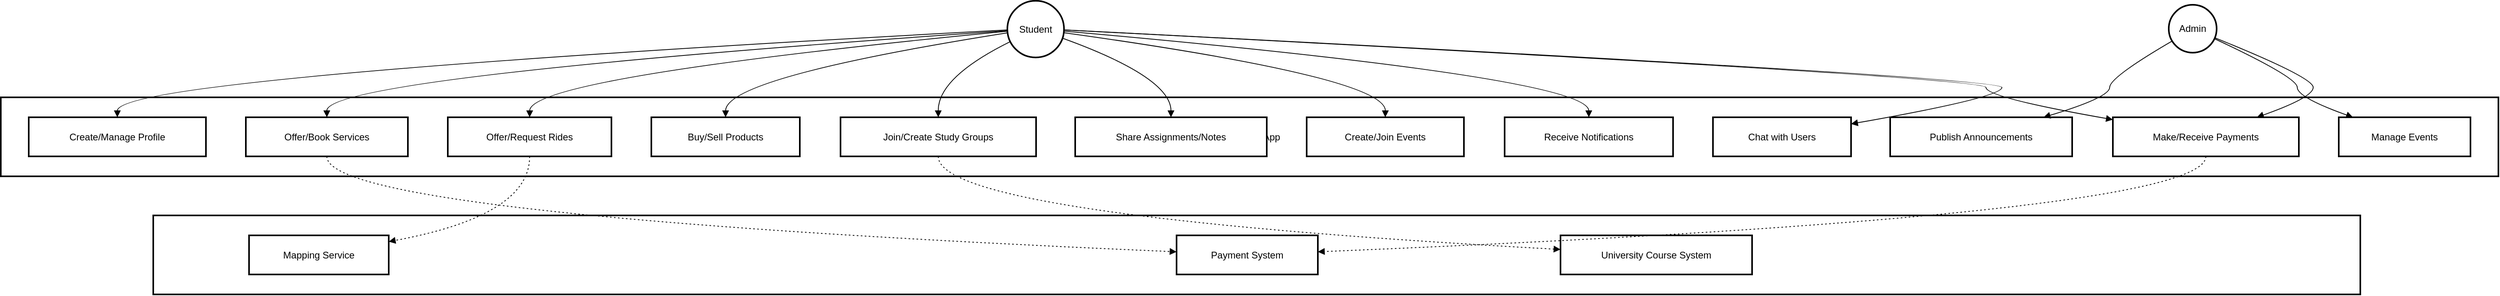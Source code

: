 <mxfile version="24.7.14" pages="3">
  <diagram name="use case" id="D07rkLjBvWrMWCVeeJRK">
    <mxGraphModel dx="1588" dy="1002" grid="1" gridSize="10" guides="1" tooltips="1" connect="1" arrows="1" fold="1" page="1" pageScale="1" pageWidth="850" pageHeight="1100" math="0" shadow="0">
      <root>
        <mxCell id="0" />
        <mxCell id="1" parent="0" />
        <mxCell id="yK4gVapz8PptOJlhmDdy-1" value="External Systems" style="whiteSpace=wrap;strokeWidth=2;" vertex="1" parent="1">
          <mxGeometry x="211" y="679" width="2765" height="99" as="geometry" />
        </mxCell>
        <mxCell id="yK4gVapz8PptOJlhmDdy-2" value="University App" style="whiteSpace=wrap;strokeWidth=2;" vertex="1" parent="1">
          <mxGeometry x="20" y="531" width="3129" height="99" as="geometry" />
        </mxCell>
        <mxCell id="yK4gVapz8PptOJlhmDdy-3" value="Student" style="ellipse;aspect=fixed;strokeWidth=2;whiteSpace=wrap;" vertex="1" parent="1">
          <mxGeometry x="1281" y="410" width="71" height="71" as="geometry" />
        </mxCell>
        <mxCell id="yK4gVapz8PptOJlhmDdy-4" value="Admin" style="ellipse;aspect=fixed;strokeWidth=2;whiteSpace=wrap;" vertex="1" parent="1">
          <mxGeometry x="2736" y="415" width="60" height="60" as="geometry" />
        </mxCell>
        <mxCell id="yK4gVapz8PptOJlhmDdy-5" value="Create/Manage Profile" style="whiteSpace=wrap;strokeWidth=2;" vertex="1" parent="1">
          <mxGeometry x="55" y="556" width="222" height="49" as="geometry" />
        </mxCell>
        <mxCell id="yK4gVapz8PptOJlhmDdy-6" value="Offer/Book Services" style="whiteSpace=wrap;strokeWidth=2;" vertex="1" parent="1">
          <mxGeometry x="327" y="556" width="203" height="49" as="geometry" />
        </mxCell>
        <mxCell id="yK4gVapz8PptOJlhmDdy-7" value="Offer/Request Rides" style="whiteSpace=wrap;strokeWidth=2;" vertex="1" parent="1">
          <mxGeometry x="580" y="556" width="205" height="49" as="geometry" />
        </mxCell>
        <mxCell id="yK4gVapz8PptOJlhmDdy-8" value="Buy/Sell Products" style="whiteSpace=wrap;strokeWidth=2;" vertex="1" parent="1">
          <mxGeometry x="835" y="556" width="186" height="49" as="geometry" />
        </mxCell>
        <mxCell id="yK4gVapz8PptOJlhmDdy-9" value="Join/Create Study Groups" style="whiteSpace=wrap;strokeWidth=2;" vertex="1" parent="1">
          <mxGeometry x="1072" y="556" width="245" height="49" as="geometry" />
        </mxCell>
        <mxCell id="yK4gVapz8PptOJlhmDdy-10" value="Share Assignments/Notes" style="whiteSpace=wrap;strokeWidth=2;" vertex="1" parent="1">
          <mxGeometry x="1366" y="556" width="240" height="49" as="geometry" />
        </mxCell>
        <mxCell id="yK4gVapz8PptOJlhmDdy-11" value="Create/Join Events" style="whiteSpace=wrap;strokeWidth=2;" vertex="1" parent="1">
          <mxGeometry x="1656" y="556" width="197" height="49" as="geometry" />
        </mxCell>
        <mxCell id="yK4gVapz8PptOJlhmDdy-12" value="Receive Notifications" style="whiteSpace=wrap;strokeWidth=2;" vertex="1" parent="1">
          <mxGeometry x="1904" y="556" width="211" height="49" as="geometry" />
        </mxCell>
        <mxCell id="yK4gVapz8PptOJlhmDdy-13" value="Publish Announcements" style="whiteSpace=wrap;strokeWidth=2;" vertex="1" parent="1">
          <mxGeometry x="2387" y="556" width="228" height="49" as="geometry" />
        </mxCell>
        <mxCell id="yK4gVapz8PptOJlhmDdy-14" value="Manage Events" style="whiteSpace=wrap;strokeWidth=2;" vertex="1" parent="1">
          <mxGeometry x="2949" y="556" width="165" height="49" as="geometry" />
        </mxCell>
        <mxCell id="yK4gVapz8PptOJlhmDdy-15" value="Make/Receive Payments" style="whiteSpace=wrap;strokeWidth=2;" vertex="1" parent="1">
          <mxGeometry x="2666" y="556" width="233" height="49" as="geometry" />
        </mxCell>
        <mxCell id="yK4gVapz8PptOJlhmDdy-16" value="Chat with Users" style="whiteSpace=wrap;strokeWidth=2;" vertex="1" parent="1">
          <mxGeometry x="2165" y="556" width="173" height="49" as="geometry" />
        </mxCell>
        <mxCell id="yK4gVapz8PptOJlhmDdy-17" value="Payment System" style="whiteSpace=wrap;strokeWidth=2;" vertex="1" parent="1">
          <mxGeometry x="1493" y="704" width="177" height="49" as="geometry" />
        </mxCell>
        <mxCell id="yK4gVapz8PptOJlhmDdy-18" value="Mapping Service" style="whiteSpace=wrap;strokeWidth=2;" vertex="1" parent="1">
          <mxGeometry x="331" y="704" width="175" height="49" as="geometry" />
        </mxCell>
        <mxCell id="yK4gVapz8PptOJlhmDdy-19" value="University Course System" style="whiteSpace=wrap;strokeWidth=2;" vertex="1" parent="1">
          <mxGeometry x="1974" y="704" width="240" height="49" as="geometry" />
        </mxCell>
        <mxCell id="yK4gVapz8PptOJlhmDdy-20" value="" style="curved=1;startArrow=none;endArrow=block;exitX=0.01;exitY=0.52;entryX=0.5;entryY=-0.01;rounded=0;" edge="1" parent="1" source="yK4gVapz8PptOJlhmDdy-3" target="yK4gVapz8PptOJlhmDdy-5">
          <mxGeometry relative="1" as="geometry">
            <Array as="points">
              <mxPoint x="166" y="506" />
            </Array>
          </mxGeometry>
        </mxCell>
        <mxCell id="yK4gVapz8PptOJlhmDdy-21" value="" style="curved=1;startArrow=none;endArrow=block;exitX=0.01;exitY=0.53;entryX=0.5;entryY=-0.01;rounded=0;" edge="1" parent="1" source="yK4gVapz8PptOJlhmDdy-3" target="yK4gVapz8PptOJlhmDdy-6">
          <mxGeometry relative="1" as="geometry">
            <Array as="points">
              <mxPoint x="428" y="506" />
            </Array>
          </mxGeometry>
        </mxCell>
        <mxCell id="yK4gVapz8PptOJlhmDdy-22" value="" style="curved=1;startArrow=none;endArrow=block;exitX=0.01;exitY=0.54;entryX=0.5;entryY=-0.01;rounded=0;" edge="1" parent="1" source="yK4gVapz8PptOJlhmDdy-3" target="yK4gVapz8PptOJlhmDdy-7">
          <mxGeometry relative="1" as="geometry">
            <Array as="points">
              <mxPoint x="683" y="506" />
            </Array>
          </mxGeometry>
        </mxCell>
        <mxCell id="yK4gVapz8PptOJlhmDdy-23" value="" style="curved=1;startArrow=none;endArrow=block;exitX=0.01;exitY=0.57;entryX=0.5;entryY=-0.01;rounded=0;" edge="1" parent="1" source="yK4gVapz8PptOJlhmDdy-3" target="yK4gVapz8PptOJlhmDdy-8">
          <mxGeometry relative="1" as="geometry">
            <Array as="points">
              <mxPoint x="928" y="506" />
            </Array>
          </mxGeometry>
        </mxCell>
        <mxCell id="yK4gVapz8PptOJlhmDdy-24" value="" style="curved=1;startArrow=none;endArrow=block;exitX=0.01;exitY=0.74;entryX=0.5;entryY=-0.01;rounded=0;" edge="1" parent="1" source="yK4gVapz8PptOJlhmDdy-3" target="yK4gVapz8PptOJlhmDdy-9">
          <mxGeometry relative="1" as="geometry">
            <Array as="points">
              <mxPoint x="1194" y="506" />
            </Array>
          </mxGeometry>
        </mxCell>
        <mxCell id="yK4gVapz8PptOJlhmDdy-25" value="" style="curved=1;startArrow=none;endArrow=block;exitX=1;exitY=0.67;entryX=0.5;entryY=-0.01;rounded=0;" edge="1" parent="1" source="yK4gVapz8PptOJlhmDdy-3" target="yK4gVapz8PptOJlhmDdy-10">
          <mxGeometry relative="1" as="geometry">
            <Array as="points">
              <mxPoint x="1486" y="506" />
            </Array>
          </mxGeometry>
        </mxCell>
        <mxCell id="yK4gVapz8PptOJlhmDdy-26" value="" style="curved=1;startArrow=none;endArrow=block;exitX=1;exitY=0.57;entryX=0.5;entryY=-0.01;rounded=0;" edge="1" parent="1" source="yK4gVapz8PptOJlhmDdy-3" target="yK4gVapz8PptOJlhmDdy-11">
          <mxGeometry relative="1" as="geometry">
            <Array as="points">
              <mxPoint x="1755" y="506" />
            </Array>
          </mxGeometry>
        </mxCell>
        <mxCell id="yK4gVapz8PptOJlhmDdy-27" value="" style="curved=1;startArrow=none;endArrow=block;exitX=1;exitY=0.54;entryX=0.5;entryY=-0.01;rounded=0;" edge="1" parent="1" source="yK4gVapz8PptOJlhmDdy-3" target="yK4gVapz8PptOJlhmDdy-12">
          <mxGeometry relative="1" as="geometry">
            <Array as="points">
              <mxPoint x="2009" y="506" />
            </Array>
          </mxGeometry>
        </mxCell>
        <mxCell id="yK4gVapz8PptOJlhmDdy-28" value="" style="curved=1;startArrow=none;endArrow=block;exitX=1;exitY=0.52;entryX=0;entryY=0.06;rounded=0;" edge="1" parent="1" source="yK4gVapz8PptOJlhmDdy-3" target="yK4gVapz8PptOJlhmDdy-15">
          <mxGeometry relative="1" as="geometry">
            <Array as="points">
              <mxPoint x="2507" y="506" />
              <mxPoint x="2507" y="531" />
            </Array>
          </mxGeometry>
        </mxCell>
        <mxCell id="yK4gVapz8PptOJlhmDdy-29" value="" style="curved=1;startArrow=none;endArrow=block;exitX=1;exitY=0.52;entryX=1;entryY=0.17;rounded=0;" edge="1" parent="1" source="yK4gVapz8PptOJlhmDdy-3" target="yK4gVapz8PptOJlhmDdy-16">
          <mxGeometry relative="1" as="geometry">
            <Array as="points">
              <mxPoint x="2527" y="506" />
              <mxPoint x="2527" y="531" />
            </Array>
          </mxGeometry>
        </mxCell>
        <mxCell id="yK4gVapz8PptOJlhmDdy-30" value="" style="curved=1;startArrow=none;endArrow=block;exitX=0;exitY=0.8;entryX=0.85;entryY=-0.01;rounded=0;" edge="1" parent="1" source="yK4gVapz8PptOJlhmDdy-4" target="yK4gVapz8PptOJlhmDdy-13">
          <mxGeometry relative="1" as="geometry">
            <Array as="points">
              <mxPoint x="2662" y="506" />
              <mxPoint x="2662" y="531" />
            </Array>
          </mxGeometry>
        </mxCell>
        <mxCell id="yK4gVapz8PptOJlhmDdy-31" value="" style="curved=1;startArrow=none;endArrow=block;exitX=1.01;exitY=0.74;entryX=0.1;entryY=-0.01;rounded=0;" edge="1" parent="1" source="yK4gVapz8PptOJlhmDdy-4" target="yK4gVapz8PptOJlhmDdy-14">
          <mxGeometry relative="1" as="geometry">
            <Array as="points">
              <mxPoint x="2897" y="506" />
              <mxPoint x="2897" y="531" />
            </Array>
          </mxGeometry>
        </mxCell>
        <mxCell id="yK4gVapz8PptOJlhmDdy-32" value="" style="curved=1;startArrow=none;endArrow=block;exitX=1.01;exitY=0.71;entryX=0.78;entryY=-0.01;rounded=0;" edge="1" parent="1" source="yK4gVapz8PptOJlhmDdy-4" target="yK4gVapz8PptOJlhmDdy-15">
          <mxGeometry relative="1" as="geometry">
            <Array as="points">
              <mxPoint x="2917" y="506" />
              <mxPoint x="2917" y="531" />
            </Array>
          </mxGeometry>
        </mxCell>
        <mxCell id="yK4gVapz8PptOJlhmDdy-33" value="" style="curved=1;dashed=1;dashPattern=2 3;startArrow=none;endArrow=block;exitX=0.5;exitY=0.98;entryX=0;entryY=0.42;rounded=0;" edge="1" parent="1" source="yK4gVapz8PptOJlhmDdy-6" target="yK4gVapz8PptOJlhmDdy-17">
          <mxGeometry relative="1" as="geometry">
            <Array as="points">
              <mxPoint x="428" y="679" />
            </Array>
          </mxGeometry>
        </mxCell>
        <mxCell id="yK4gVapz8PptOJlhmDdy-34" value="" style="curved=1;dashed=1;dashPattern=2 3;startArrow=none;endArrow=block;exitX=0.5;exitY=0.98;entryX=1;entryY=0.16;rounded=0;" edge="1" parent="1" source="yK4gVapz8PptOJlhmDdy-7" target="yK4gVapz8PptOJlhmDdy-18">
          <mxGeometry relative="1" as="geometry">
            <Array as="points">
              <mxPoint x="683" y="679" />
            </Array>
          </mxGeometry>
        </mxCell>
        <mxCell id="yK4gVapz8PptOJlhmDdy-35" value="" style="curved=1;dashed=1;dashPattern=2 3;startArrow=none;endArrow=block;exitX=0.5;exitY=0.98;entryX=0;entryY=0.36;rounded=0;" edge="1" parent="1" source="yK4gVapz8PptOJlhmDdy-9" target="yK4gVapz8PptOJlhmDdy-19">
          <mxGeometry relative="1" as="geometry">
            <Array as="points">
              <mxPoint x="1194" y="679" />
            </Array>
          </mxGeometry>
        </mxCell>
        <mxCell id="yK4gVapz8PptOJlhmDdy-36" value="" style="curved=1;dashed=1;dashPattern=2 3;startArrow=none;endArrow=block;exitX=0.5;exitY=0.98;entryX=1;entryY=0.42;rounded=0;" edge="1" parent="1" source="yK4gVapz8PptOJlhmDdy-15" target="yK4gVapz8PptOJlhmDdy-17">
          <mxGeometry relative="1" as="geometry">
            <Array as="points">
              <mxPoint x="2782" y="679" />
            </Array>
          </mxGeometry>
        </mxCell>
      </root>
    </mxGraphModel>
  </diagram>
  <diagram id="ojvvZMi0XLFwA9-E21Qv" name="ER">
    <mxGraphModel dx="794" dy="501" grid="1" gridSize="10" guides="1" tooltips="1" connect="1" arrows="1" fold="1" page="1" pageScale="1" pageWidth="850" pageHeight="1100" math="0" shadow="0">
      <root>
        <mxCell id="0" />
        <mxCell id="1" parent="0" />
        <mxCell id="ZCJGiTf_6MgXrqR2AK9Y-1" value="USER" style="shape=table;startSize=25;container=1;collapsible=0;childLayout=tableLayout;fixedRows=1;rowLines=1;fontStyle=1;align=center;resizeLast=1;" vertex="1" parent="1">
          <mxGeometry x="1158" y="20" width="136" height="201" as="geometry" />
        </mxCell>
        <mxCell id="ZCJGiTf_6MgXrqR2AK9Y-2" style="shape=tableRow;horizontal=0;startSize=0;swimlaneHead=0;swimlaneBody=0;fillColor=none;collapsible=0;dropTarget=0;points=[[0,0.5],[1,0.5]];portConstraint=eastwest;top=0;left=0;right=0;bottom=0;" vertex="1" parent="ZCJGiTf_6MgXrqR2AK9Y-1">
          <mxGeometry y="25" width="136" height="22" as="geometry" />
        </mxCell>
        <mxCell id="ZCJGiTf_6MgXrqR2AK9Y-3" value="int" style="shape=partialRectangle;connectable=0;fillColor=none;top=0;left=0;bottom=0;right=0;align=left;spacingLeft=2;overflow=hidden;fontSize=11;" vertex="1" parent="ZCJGiTf_6MgXrqR2AK9Y-2">
          <mxGeometry width="36" height="22" as="geometry">
            <mxRectangle width="36" height="22" as="alternateBounds" />
          </mxGeometry>
        </mxCell>
        <mxCell id="ZCJGiTf_6MgXrqR2AK9Y-4" value="user_id" style="shape=partialRectangle;connectable=0;fillColor=none;top=0;left=0;bottom=0;right=0;align=left;spacingLeft=2;overflow=hidden;fontSize=11;" vertex="1" parent="ZCJGiTf_6MgXrqR2AK9Y-2">
          <mxGeometry x="36" width="100" height="22" as="geometry">
            <mxRectangle width="100" height="22" as="alternateBounds" />
          </mxGeometry>
        </mxCell>
        <mxCell id="ZCJGiTf_6MgXrqR2AK9Y-5" style="shape=tableRow;horizontal=0;startSize=0;swimlaneHead=0;swimlaneBody=0;fillColor=none;collapsible=0;dropTarget=0;points=[[0,0.5],[1,0.5]];portConstraint=eastwest;top=0;left=0;right=0;bottom=0;" vertex="1" parent="ZCJGiTf_6MgXrqR2AK9Y-1">
          <mxGeometry y="47" width="136" height="22" as="geometry" />
        </mxCell>
        <mxCell id="ZCJGiTf_6MgXrqR2AK9Y-6" value="string" style="shape=partialRectangle;connectable=0;fillColor=none;top=0;left=0;bottom=0;right=0;align=left;spacingLeft=2;overflow=hidden;fontSize=11;" vertex="1" parent="ZCJGiTf_6MgXrqR2AK9Y-5">
          <mxGeometry width="36" height="22" as="geometry">
            <mxRectangle width="36" height="22" as="alternateBounds" />
          </mxGeometry>
        </mxCell>
        <mxCell id="ZCJGiTf_6MgXrqR2AK9Y-7" value="name" style="shape=partialRectangle;connectable=0;fillColor=none;top=0;left=0;bottom=0;right=0;align=left;spacingLeft=2;overflow=hidden;fontSize=11;" vertex="1" parent="ZCJGiTf_6MgXrqR2AK9Y-5">
          <mxGeometry x="36" width="100" height="22" as="geometry">
            <mxRectangle width="100" height="22" as="alternateBounds" />
          </mxGeometry>
        </mxCell>
        <mxCell id="ZCJGiTf_6MgXrqR2AK9Y-8" style="shape=tableRow;horizontal=0;startSize=0;swimlaneHead=0;swimlaneBody=0;fillColor=none;collapsible=0;dropTarget=0;points=[[0,0.5],[1,0.5]];portConstraint=eastwest;top=0;left=0;right=0;bottom=0;" vertex="1" parent="ZCJGiTf_6MgXrqR2AK9Y-1">
          <mxGeometry y="69" width="136" height="22" as="geometry" />
        </mxCell>
        <mxCell id="ZCJGiTf_6MgXrqR2AK9Y-9" value="string" style="shape=partialRectangle;connectable=0;fillColor=none;top=0;left=0;bottom=0;right=0;align=left;spacingLeft=2;overflow=hidden;fontSize=11;" vertex="1" parent="ZCJGiTf_6MgXrqR2AK9Y-8">
          <mxGeometry width="36" height="22" as="geometry">
            <mxRectangle width="36" height="22" as="alternateBounds" />
          </mxGeometry>
        </mxCell>
        <mxCell id="ZCJGiTf_6MgXrqR2AK9Y-10" value="email" style="shape=partialRectangle;connectable=0;fillColor=none;top=0;left=0;bottom=0;right=0;align=left;spacingLeft=2;overflow=hidden;fontSize=11;" vertex="1" parent="ZCJGiTf_6MgXrqR2AK9Y-8">
          <mxGeometry x="36" width="100" height="22" as="geometry">
            <mxRectangle width="100" height="22" as="alternateBounds" />
          </mxGeometry>
        </mxCell>
        <mxCell id="ZCJGiTf_6MgXrqR2AK9Y-11" style="shape=tableRow;horizontal=0;startSize=0;swimlaneHead=0;swimlaneBody=0;fillColor=none;collapsible=0;dropTarget=0;points=[[0,0.5],[1,0.5]];portConstraint=eastwest;top=0;left=0;right=0;bottom=0;" vertex="1" parent="ZCJGiTf_6MgXrqR2AK9Y-1">
          <mxGeometry y="91" width="136" height="22" as="geometry" />
        </mxCell>
        <mxCell id="ZCJGiTf_6MgXrqR2AK9Y-12" value="string" style="shape=partialRectangle;connectable=0;fillColor=none;top=0;left=0;bottom=0;right=0;align=left;spacingLeft=2;overflow=hidden;fontSize=11;" vertex="1" parent="ZCJGiTf_6MgXrqR2AK9Y-11">
          <mxGeometry width="36" height="22" as="geometry">
            <mxRectangle width="36" height="22" as="alternateBounds" />
          </mxGeometry>
        </mxCell>
        <mxCell id="ZCJGiTf_6MgXrqR2AK9Y-13" value="password" style="shape=partialRectangle;connectable=0;fillColor=none;top=0;left=0;bottom=0;right=0;align=left;spacingLeft=2;overflow=hidden;fontSize=11;" vertex="1" parent="ZCJGiTf_6MgXrqR2AK9Y-11">
          <mxGeometry x="36" width="100" height="22" as="geometry">
            <mxRectangle width="100" height="22" as="alternateBounds" />
          </mxGeometry>
        </mxCell>
        <mxCell id="ZCJGiTf_6MgXrqR2AK9Y-14" style="shape=tableRow;horizontal=0;startSize=0;swimlaneHead=0;swimlaneBody=0;fillColor=none;collapsible=0;dropTarget=0;points=[[0,0.5],[1,0.5]];portConstraint=eastwest;top=0;left=0;right=0;bottom=0;" vertex="1" parent="ZCJGiTf_6MgXrqR2AK9Y-1">
          <mxGeometry y="113" width="136" height="22" as="geometry" />
        </mxCell>
        <mxCell id="ZCJGiTf_6MgXrqR2AK9Y-15" value="string" style="shape=partialRectangle;connectable=0;fillColor=none;top=0;left=0;bottom=0;right=0;align=left;spacingLeft=2;overflow=hidden;fontSize=11;" vertex="1" parent="ZCJGiTf_6MgXrqR2AK9Y-14">
          <mxGeometry width="36" height="22" as="geometry">
            <mxRectangle width="36" height="22" as="alternateBounds" />
          </mxGeometry>
        </mxCell>
        <mxCell id="ZCJGiTf_6MgXrqR2AK9Y-16" value="user_type" style="shape=partialRectangle;connectable=0;fillColor=none;top=0;left=0;bottom=0;right=0;align=left;spacingLeft=2;overflow=hidden;fontSize=11;" vertex="1" parent="ZCJGiTf_6MgXrqR2AK9Y-14">
          <mxGeometry x="36" width="100" height="22" as="geometry">
            <mxRectangle width="100" height="22" as="alternateBounds" />
          </mxGeometry>
        </mxCell>
        <mxCell id="ZCJGiTf_6MgXrqR2AK9Y-17" style="shape=tableRow;horizontal=0;startSize=0;swimlaneHead=0;swimlaneBody=0;fillColor=none;collapsible=0;dropTarget=0;points=[[0,0.5],[1,0.5]];portConstraint=eastwest;top=0;left=0;right=0;bottom=0;" vertex="1" parent="ZCJGiTf_6MgXrqR2AK9Y-1">
          <mxGeometry y="135" width="136" height="22" as="geometry" />
        </mxCell>
        <mxCell id="ZCJGiTf_6MgXrqR2AK9Y-18" value="string" style="shape=partialRectangle;connectable=0;fillColor=none;top=0;left=0;bottom=0;right=0;align=left;spacingLeft=2;overflow=hidden;fontSize=11;" vertex="1" parent="ZCJGiTf_6MgXrqR2AK9Y-17">
          <mxGeometry width="36" height="22" as="geometry">
            <mxRectangle width="36" height="22" as="alternateBounds" />
          </mxGeometry>
        </mxCell>
        <mxCell id="ZCJGiTf_6MgXrqR2AK9Y-19" value="major" style="shape=partialRectangle;connectable=0;fillColor=none;top=0;left=0;bottom=0;right=0;align=left;spacingLeft=2;overflow=hidden;fontSize=11;" vertex="1" parent="ZCJGiTf_6MgXrqR2AK9Y-17">
          <mxGeometry x="36" width="100" height="22" as="geometry">
            <mxRectangle width="100" height="22" as="alternateBounds" />
          </mxGeometry>
        </mxCell>
        <mxCell id="ZCJGiTf_6MgXrqR2AK9Y-20" style="shape=tableRow;horizontal=0;startSize=0;swimlaneHead=0;swimlaneBody=0;fillColor=none;collapsible=0;dropTarget=0;points=[[0,0.5],[1,0.5]];portConstraint=eastwest;top=0;left=0;right=0;bottom=0;" vertex="1" parent="ZCJGiTf_6MgXrqR2AK9Y-1">
          <mxGeometry y="157" width="136" height="22" as="geometry" />
        </mxCell>
        <mxCell id="ZCJGiTf_6MgXrqR2AK9Y-21" value="int" style="shape=partialRectangle;connectable=0;fillColor=none;top=0;left=0;bottom=0;right=0;align=left;spacingLeft=2;overflow=hidden;fontSize=11;" vertex="1" parent="ZCJGiTf_6MgXrqR2AK9Y-20">
          <mxGeometry width="36" height="22" as="geometry">
            <mxRectangle width="36" height="22" as="alternateBounds" />
          </mxGeometry>
        </mxCell>
        <mxCell id="ZCJGiTf_6MgXrqR2AK9Y-22" value="year" style="shape=partialRectangle;connectable=0;fillColor=none;top=0;left=0;bottom=0;right=0;align=left;spacingLeft=2;overflow=hidden;fontSize=11;" vertex="1" parent="ZCJGiTf_6MgXrqR2AK9Y-20">
          <mxGeometry x="36" width="100" height="22" as="geometry">
            <mxRectangle width="100" height="22" as="alternateBounds" />
          </mxGeometry>
        </mxCell>
        <mxCell id="ZCJGiTf_6MgXrqR2AK9Y-23" style="shape=tableRow;horizontal=0;startSize=0;swimlaneHead=0;swimlaneBody=0;fillColor=none;collapsible=0;dropTarget=0;points=[[0,0.5],[1,0.5]];portConstraint=eastwest;top=0;left=0;right=0;bottom=0;" vertex="1" parent="ZCJGiTf_6MgXrqR2AK9Y-1">
          <mxGeometry y="179" width="136" height="22" as="geometry" />
        </mxCell>
        <mxCell id="ZCJGiTf_6MgXrqR2AK9Y-24" value="string" style="shape=partialRectangle;connectable=0;fillColor=none;top=0;left=0;bottom=0;right=0;align=left;spacingLeft=2;overflow=hidden;fontSize=11;" vertex="1" parent="ZCJGiTf_6MgXrqR2AK9Y-23">
          <mxGeometry width="36" height="22" as="geometry">
            <mxRectangle width="36" height="22" as="alternateBounds" />
          </mxGeometry>
        </mxCell>
        <mxCell id="ZCJGiTf_6MgXrqR2AK9Y-25" value="profile_picture" style="shape=partialRectangle;connectable=0;fillColor=none;top=0;left=0;bottom=0;right=0;align=left;spacingLeft=2;overflow=hidden;fontSize=11;" vertex="1" parent="ZCJGiTf_6MgXrqR2AK9Y-23">
          <mxGeometry x="36" width="100" height="22" as="geometry">
            <mxRectangle width="100" height="22" as="alternateBounds" />
          </mxGeometry>
        </mxCell>
        <mxCell id="ZCJGiTf_6MgXrqR2AK9Y-26" value="SERVICE" style="shape=table;startSize=25;container=1;collapsible=0;childLayout=tableLayout;fixedRows=1;rowLines=1;fontStyle=1;align=center;resizeLast=1;" vertex="1" parent="1">
          <mxGeometry x="20" y="342" width="120" height="135" as="geometry" />
        </mxCell>
        <mxCell id="ZCJGiTf_6MgXrqR2AK9Y-27" style="shape=tableRow;horizontal=0;startSize=0;swimlaneHead=0;swimlaneBody=0;fillColor=none;collapsible=0;dropTarget=0;points=[[0,0.5],[1,0.5]];portConstraint=eastwest;top=0;left=0;right=0;bottom=0;" vertex="1" parent="ZCJGiTf_6MgXrqR2AK9Y-26">
          <mxGeometry y="25" width="120" height="22" as="geometry" />
        </mxCell>
        <mxCell id="ZCJGiTf_6MgXrqR2AK9Y-28" value="int" style="shape=partialRectangle;connectable=0;fillColor=none;top=0;left=0;bottom=0;right=0;align=left;spacingLeft=2;overflow=hidden;fontSize=11;" vertex="1" parent="ZCJGiTf_6MgXrqR2AK9Y-27">
          <mxGeometry width="36" height="22" as="geometry">
            <mxRectangle width="36" height="22" as="alternateBounds" />
          </mxGeometry>
        </mxCell>
        <mxCell id="ZCJGiTf_6MgXrqR2AK9Y-29" value="service_id" style="shape=partialRectangle;connectable=0;fillColor=none;top=0;left=0;bottom=0;right=0;align=left;spacingLeft=2;overflow=hidden;fontSize=11;" vertex="1" parent="ZCJGiTf_6MgXrqR2AK9Y-27">
          <mxGeometry x="36" width="84" height="22" as="geometry">
            <mxRectangle width="84" height="22" as="alternateBounds" />
          </mxGeometry>
        </mxCell>
        <mxCell id="ZCJGiTf_6MgXrqR2AK9Y-30" style="shape=tableRow;horizontal=0;startSize=0;swimlaneHead=0;swimlaneBody=0;fillColor=none;collapsible=0;dropTarget=0;points=[[0,0.5],[1,0.5]];portConstraint=eastwest;top=0;left=0;right=0;bottom=0;" vertex="1" parent="ZCJGiTf_6MgXrqR2AK9Y-26">
          <mxGeometry y="47" width="120" height="22" as="geometry" />
        </mxCell>
        <mxCell id="ZCJGiTf_6MgXrqR2AK9Y-31" value="int" style="shape=partialRectangle;connectable=0;fillColor=none;top=0;left=0;bottom=0;right=0;align=left;spacingLeft=2;overflow=hidden;fontSize=11;" vertex="1" parent="ZCJGiTf_6MgXrqR2AK9Y-30">
          <mxGeometry width="36" height="22" as="geometry">
            <mxRectangle width="36" height="22" as="alternateBounds" />
          </mxGeometry>
        </mxCell>
        <mxCell id="ZCJGiTf_6MgXrqR2AK9Y-32" value="provider_id" style="shape=partialRectangle;connectable=0;fillColor=none;top=0;left=0;bottom=0;right=0;align=left;spacingLeft=2;overflow=hidden;fontSize=11;" vertex="1" parent="ZCJGiTf_6MgXrqR2AK9Y-30">
          <mxGeometry x="36" width="84" height="22" as="geometry">
            <mxRectangle width="84" height="22" as="alternateBounds" />
          </mxGeometry>
        </mxCell>
        <mxCell id="ZCJGiTf_6MgXrqR2AK9Y-33" style="shape=tableRow;horizontal=0;startSize=0;swimlaneHead=0;swimlaneBody=0;fillColor=none;collapsible=0;dropTarget=0;points=[[0,0.5],[1,0.5]];portConstraint=eastwest;top=0;left=0;right=0;bottom=0;" vertex="1" parent="ZCJGiTf_6MgXrqR2AK9Y-26">
          <mxGeometry y="69" width="120" height="22" as="geometry" />
        </mxCell>
        <mxCell id="ZCJGiTf_6MgXrqR2AK9Y-34" value="string" style="shape=partialRectangle;connectable=0;fillColor=none;top=0;left=0;bottom=0;right=0;align=left;spacingLeft=2;overflow=hidden;fontSize=11;" vertex="1" parent="ZCJGiTf_6MgXrqR2AK9Y-33">
          <mxGeometry width="36" height="22" as="geometry">
            <mxRectangle width="36" height="22" as="alternateBounds" />
          </mxGeometry>
        </mxCell>
        <mxCell id="ZCJGiTf_6MgXrqR2AK9Y-35" value="description" style="shape=partialRectangle;connectable=0;fillColor=none;top=0;left=0;bottom=0;right=0;align=left;spacingLeft=2;overflow=hidden;fontSize=11;" vertex="1" parent="ZCJGiTf_6MgXrqR2AK9Y-33">
          <mxGeometry x="36" width="84" height="22" as="geometry">
            <mxRectangle width="84" height="22" as="alternateBounds" />
          </mxGeometry>
        </mxCell>
        <mxCell id="ZCJGiTf_6MgXrqR2AK9Y-36" style="shape=tableRow;horizontal=0;startSize=0;swimlaneHead=0;swimlaneBody=0;fillColor=none;collapsible=0;dropTarget=0;points=[[0,0.5],[1,0.5]];portConstraint=eastwest;top=0;left=0;right=0;bottom=0;" vertex="1" parent="ZCJGiTf_6MgXrqR2AK9Y-26">
          <mxGeometry y="91" width="120" height="22" as="geometry" />
        </mxCell>
        <mxCell id="ZCJGiTf_6MgXrqR2AK9Y-37" value="float" style="shape=partialRectangle;connectable=0;fillColor=none;top=0;left=0;bottom=0;right=0;align=left;spacingLeft=2;overflow=hidden;fontSize=11;" vertex="1" parent="ZCJGiTf_6MgXrqR2AK9Y-36">
          <mxGeometry width="36" height="22" as="geometry">
            <mxRectangle width="36" height="22" as="alternateBounds" />
          </mxGeometry>
        </mxCell>
        <mxCell id="ZCJGiTf_6MgXrqR2AK9Y-38" value="price" style="shape=partialRectangle;connectable=0;fillColor=none;top=0;left=0;bottom=0;right=0;align=left;spacingLeft=2;overflow=hidden;fontSize=11;" vertex="1" parent="ZCJGiTf_6MgXrqR2AK9Y-36">
          <mxGeometry x="36" width="84" height="22" as="geometry">
            <mxRectangle width="84" height="22" as="alternateBounds" />
          </mxGeometry>
        </mxCell>
        <mxCell id="ZCJGiTf_6MgXrqR2AK9Y-39" style="shape=tableRow;horizontal=0;startSize=0;swimlaneHead=0;swimlaneBody=0;fillColor=none;collapsible=0;dropTarget=0;points=[[0,0.5],[1,0.5]];portConstraint=eastwest;top=0;left=0;right=0;bottom=0;" vertex="1" parent="ZCJGiTf_6MgXrqR2AK9Y-26">
          <mxGeometry y="113" width="120" height="22" as="geometry" />
        </mxCell>
        <mxCell id="ZCJGiTf_6MgXrqR2AK9Y-40" value="string" style="shape=partialRectangle;connectable=0;fillColor=none;top=0;left=0;bottom=0;right=0;align=left;spacingLeft=2;overflow=hidden;fontSize=11;" vertex="1" parent="ZCJGiTf_6MgXrqR2AK9Y-39">
          <mxGeometry width="36" height="22" as="geometry">
            <mxRectangle width="36" height="22" as="alternateBounds" />
          </mxGeometry>
        </mxCell>
        <mxCell id="ZCJGiTf_6MgXrqR2AK9Y-41" value="category" style="shape=partialRectangle;connectable=0;fillColor=none;top=0;left=0;bottom=0;right=0;align=left;spacingLeft=2;overflow=hidden;fontSize=11;" vertex="1" parent="ZCJGiTf_6MgXrqR2AK9Y-39">
          <mxGeometry x="36" width="84" height="22" as="geometry">
            <mxRectangle width="84" height="22" as="alternateBounds" />
          </mxGeometry>
        </mxCell>
        <mxCell id="ZCJGiTf_6MgXrqR2AK9Y-42" value="SERVICE_REVIEW" style="shape=table;startSize=25;container=1;collapsible=0;childLayout=tableLayout;fixedRows=1;rowLines=1;fontStyle=1;align=center;resizeLast=1;" vertex="1" parent="1">
          <mxGeometry x="98" y="609" width="124" height="157" as="geometry" />
        </mxCell>
        <mxCell id="ZCJGiTf_6MgXrqR2AK9Y-43" style="shape=tableRow;horizontal=0;startSize=0;swimlaneHead=0;swimlaneBody=0;fillColor=none;collapsible=0;dropTarget=0;points=[[0,0.5],[1,0.5]];portConstraint=eastwest;top=0;left=0;right=0;bottom=0;" vertex="1" parent="ZCJGiTf_6MgXrqR2AK9Y-42">
          <mxGeometry y="25" width="124" height="22" as="geometry" />
        </mxCell>
        <mxCell id="ZCJGiTf_6MgXrqR2AK9Y-44" value="int" style="shape=partialRectangle;connectable=0;fillColor=none;top=0;left=0;bottom=0;right=0;align=left;spacingLeft=2;overflow=hidden;fontSize=11;" vertex="1" parent="ZCJGiTf_6MgXrqR2AK9Y-43">
          <mxGeometry width="36" height="22" as="geometry">
            <mxRectangle width="36" height="22" as="alternateBounds" />
          </mxGeometry>
        </mxCell>
        <mxCell id="ZCJGiTf_6MgXrqR2AK9Y-45" value="review_id" style="shape=partialRectangle;connectable=0;fillColor=none;top=0;left=0;bottom=0;right=0;align=left;spacingLeft=2;overflow=hidden;fontSize=11;" vertex="1" parent="ZCJGiTf_6MgXrqR2AK9Y-43">
          <mxGeometry x="36" width="88" height="22" as="geometry">
            <mxRectangle width="88" height="22" as="alternateBounds" />
          </mxGeometry>
        </mxCell>
        <mxCell id="ZCJGiTf_6MgXrqR2AK9Y-46" style="shape=tableRow;horizontal=0;startSize=0;swimlaneHead=0;swimlaneBody=0;fillColor=none;collapsible=0;dropTarget=0;points=[[0,0.5],[1,0.5]];portConstraint=eastwest;top=0;left=0;right=0;bottom=0;" vertex="1" parent="ZCJGiTf_6MgXrqR2AK9Y-42">
          <mxGeometry y="47" width="124" height="22" as="geometry" />
        </mxCell>
        <mxCell id="ZCJGiTf_6MgXrqR2AK9Y-47" value="int" style="shape=partialRectangle;connectable=0;fillColor=none;top=0;left=0;bottom=0;right=0;align=left;spacingLeft=2;overflow=hidden;fontSize=11;" vertex="1" parent="ZCJGiTf_6MgXrqR2AK9Y-46">
          <mxGeometry width="36" height="22" as="geometry">
            <mxRectangle width="36" height="22" as="alternateBounds" />
          </mxGeometry>
        </mxCell>
        <mxCell id="ZCJGiTf_6MgXrqR2AK9Y-48" value="service_id" style="shape=partialRectangle;connectable=0;fillColor=none;top=0;left=0;bottom=0;right=0;align=left;spacingLeft=2;overflow=hidden;fontSize=11;" vertex="1" parent="ZCJGiTf_6MgXrqR2AK9Y-46">
          <mxGeometry x="36" width="88" height="22" as="geometry">
            <mxRectangle width="88" height="22" as="alternateBounds" />
          </mxGeometry>
        </mxCell>
        <mxCell id="ZCJGiTf_6MgXrqR2AK9Y-49" style="shape=tableRow;horizontal=0;startSize=0;swimlaneHead=0;swimlaneBody=0;fillColor=none;collapsible=0;dropTarget=0;points=[[0,0.5],[1,0.5]];portConstraint=eastwest;top=0;left=0;right=0;bottom=0;" vertex="1" parent="ZCJGiTf_6MgXrqR2AK9Y-42">
          <mxGeometry y="69" width="124" height="22" as="geometry" />
        </mxCell>
        <mxCell id="ZCJGiTf_6MgXrqR2AK9Y-50" value="int" style="shape=partialRectangle;connectable=0;fillColor=none;top=0;left=0;bottom=0;right=0;align=left;spacingLeft=2;overflow=hidden;fontSize=11;" vertex="1" parent="ZCJGiTf_6MgXrqR2AK9Y-49">
          <mxGeometry width="36" height="22" as="geometry">
            <mxRectangle width="36" height="22" as="alternateBounds" />
          </mxGeometry>
        </mxCell>
        <mxCell id="ZCJGiTf_6MgXrqR2AK9Y-51" value="reviewer_id" style="shape=partialRectangle;connectable=0;fillColor=none;top=0;left=0;bottom=0;right=0;align=left;spacingLeft=2;overflow=hidden;fontSize=11;" vertex="1" parent="ZCJGiTf_6MgXrqR2AK9Y-49">
          <mxGeometry x="36" width="88" height="22" as="geometry">
            <mxRectangle width="88" height="22" as="alternateBounds" />
          </mxGeometry>
        </mxCell>
        <mxCell id="ZCJGiTf_6MgXrqR2AK9Y-52" style="shape=tableRow;horizontal=0;startSize=0;swimlaneHead=0;swimlaneBody=0;fillColor=none;collapsible=0;dropTarget=0;points=[[0,0.5],[1,0.5]];portConstraint=eastwest;top=0;left=0;right=0;bottom=0;" vertex="1" parent="ZCJGiTf_6MgXrqR2AK9Y-42">
          <mxGeometry y="91" width="124" height="22" as="geometry" />
        </mxCell>
        <mxCell id="ZCJGiTf_6MgXrqR2AK9Y-53" value="int" style="shape=partialRectangle;connectable=0;fillColor=none;top=0;left=0;bottom=0;right=0;align=left;spacingLeft=2;overflow=hidden;fontSize=11;" vertex="1" parent="ZCJGiTf_6MgXrqR2AK9Y-52">
          <mxGeometry width="36" height="22" as="geometry">
            <mxRectangle width="36" height="22" as="alternateBounds" />
          </mxGeometry>
        </mxCell>
        <mxCell id="ZCJGiTf_6MgXrqR2AK9Y-54" value="rating" style="shape=partialRectangle;connectable=0;fillColor=none;top=0;left=0;bottom=0;right=0;align=left;spacingLeft=2;overflow=hidden;fontSize=11;" vertex="1" parent="ZCJGiTf_6MgXrqR2AK9Y-52">
          <mxGeometry x="36" width="88" height="22" as="geometry">
            <mxRectangle width="88" height="22" as="alternateBounds" />
          </mxGeometry>
        </mxCell>
        <mxCell id="ZCJGiTf_6MgXrqR2AK9Y-55" style="shape=tableRow;horizontal=0;startSize=0;swimlaneHead=0;swimlaneBody=0;fillColor=none;collapsible=0;dropTarget=0;points=[[0,0.5],[1,0.5]];portConstraint=eastwest;top=0;left=0;right=0;bottom=0;" vertex="1" parent="ZCJGiTf_6MgXrqR2AK9Y-42">
          <mxGeometry y="113" width="124" height="22" as="geometry" />
        </mxCell>
        <mxCell id="ZCJGiTf_6MgXrqR2AK9Y-56" value="string" style="shape=partialRectangle;connectable=0;fillColor=none;top=0;left=0;bottom=0;right=0;align=left;spacingLeft=2;overflow=hidden;fontSize=11;" vertex="1" parent="ZCJGiTf_6MgXrqR2AK9Y-55">
          <mxGeometry width="36" height="22" as="geometry">
            <mxRectangle width="36" height="22" as="alternateBounds" />
          </mxGeometry>
        </mxCell>
        <mxCell id="ZCJGiTf_6MgXrqR2AK9Y-57" value="comment" style="shape=partialRectangle;connectable=0;fillColor=none;top=0;left=0;bottom=0;right=0;align=left;spacingLeft=2;overflow=hidden;fontSize=11;" vertex="1" parent="ZCJGiTf_6MgXrqR2AK9Y-55">
          <mxGeometry x="36" width="88" height="22" as="geometry">
            <mxRectangle width="88" height="22" as="alternateBounds" />
          </mxGeometry>
        </mxCell>
        <mxCell id="ZCJGiTf_6MgXrqR2AK9Y-58" style="shape=tableRow;horizontal=0;startSize=0;swimlaneHead=0;swimlaneBody=0;fillColor=none;collapsible=0;dropTarget=0;points=[[0,0.5],[1,0.5]];portConstraint=eastwest;top=0;left=0;right=0;bottom=0;" vertex="1" parent="ZCJGiTf_6MgXrqR2AK9Y-42">
          <mxGeometry y="135" width="124" height="22" as="geometry" />
        </mxCell>
        <mxCell id="ZCJGiTf_6MgXrqR2AK9Y-59" value="date" style="shape=partialRectangle;connectable=0;fillColor=none;top=0;left=0;bottom=0;right=0;align=left;spacingLeft=2;overflow=hidden;fontSize=11;" vertex="1" parent="ZCJGiTf_6MgXrqR2AK9Y-58">
          <mxGeometry width="36" height="22" as="geometry">
            <mxRectangle width="36" height="22" as="alternateBounds" />
          </mxGeometry>
        </mxCell>
        <mxCell id="ZCJGiTf_6MgXrqR2AK9Y-60" value="review_date" style="shape=partialRectangle;connectable=0;fillColor=none;top=0;left=0;bottom=0;right=0;align=left;spacingLeft=2;overflow=hidden;fontSize=11;" vertex="1" parent="ZCJGiTf_6MgXrqR2AK9Y-58">
          <mxGeometry x="36" width="88" height="22" as="geometry">
            <mxRectangle width="88" height="22" as="alternateBounds" />
          </mxGeometry>
        </mxCell>
        <mxCell id="ZCJGiTf_6MgXrqR2AK9Y-61" value="DRIVER" style="shape=table;startSize=25;container=1;collapsible=0;childLayout=tableLayout;fixedRows=1;rowLines=1;fontStyle=1;align=center;resizeLast=1;" vertex="1" parent="1">
          <mxGeometry x="578" y="331" width="140" height="157" as="geometry" />
        </mxCell>
        <mxCell id="ZCJGiTf_6MgXrqR2AK9Y-62" style="shape=tableRow;horizontal=0;startSize=0;swimlaneHead=0;swimlaneBody=0;fillColor=none;collapsible=0;dropTarget=0;points=[[0,0.5],[1,0.5]];portConstraint=eastwest;top=0;left=0;right=0;bottom=0;" vertex="1" parent="ZCJGiTf_6MgXrqR2AK9Y-61">
          <mxGeometry y="25" width="140" height="22" as="geometry" />
        </mxCell>
        <mxCell id="ZCJGiTf_6MgXrqR2AK9Y-63" value="int" style="shape=partialRectangle;connectable=0;fillColor=none;top=0;left=0;bottom=0;right=0;align=left;spacingLeft=2;overflow=hidden;fontSize=11;" vertex="1" parent="ZCJGiTf_6MgXrqR2AK9Y-62">
          <mxGeometry width="36" height="22" as="geometry">
            <mxRectangle width="36" height="22" as="alternateBounds" />
          </mxGeometry>
        </mxCell>
        <mxCell id="ZCJGiTf_6MgXrqR2AK9Y-64" value="driver_id" style="shape=partialRectangle;connectable=0;fillColor=none;top=0;left=0;bottom=0;right=0;align=left;spacingLeft=2;overflow=hidden;fontSize=11;" vertex="1" parent="ZCJGiTf_6MgXrqR2AK9Y-62">
          <mxGeometry x="36" width="104" height="22" as="geometry">
            <mxRectangle width="104" height="22" as="alternateBounds" />
          </mxGeometry>
        </mxCell>
        <mxCell id="ZCJGiTf_6MgXrqR2AK9Y-65" style="shape=tableRow;horizontal=0;startSize=0;swimlaneHead=0;swimlaneBody=0;fillColor=none;collapsible=0;dropTarget=0;points=[[0,0.5],[1,0.5]];portConstraint=eastwest;top=0;left=0;right=0;bottom=0;" vertex="1" parent="ZCJGiTf_6MgXrqR2AK9Y-61">
          <mxGeometry y="47" width="140" height="22" as="geometry" />
        </mxCell>
        <mxCell id="ZCJGiTf_6MgXrqR2AK9Y-66" value="int" style="shape=partialRectangle;connectable=0;fillColor=none;top=0;left=0;bottom=0;right=0;align=left;spacingLeft=2;overflow=hidden;fontSize=11;" vertex="1" parent="ZCJGiTf_6MgXrqR2AK9Y-65">
          <mxGeometry width="36" height="22" as="geometry">
            <mxRectangle width="36" height="22" as="alternateBounds" />
          </mxGeometry>
        </mxCell>
        <mxCell id="ZCJGiTf_6MgXrqR2AK9Y-67" value="user_id" style="shape=partialRectangle;connectable=0;fillColor=none;top=0;left=0;bottom=0;right=0;align=left;spacingLeft=2;overflow=hidden;fontSize=11;" vertex="1" parent="ZCJGiTf_6MgXrqR2AK9Y-65">
          <mxGeometry x="36" width="104" height="22" as="geometry">
            <mxRectangle width="104" height="22" as="alternateBounds" />
          </mxGeometry>
        </mxCell>
        <mxCell id="ZCJGiTf_6MgXrqR2AK9Y-68" style="shape=tableRow;horizontal=0;startSize=0;swimlaneHead=0;swimlaneBody=0;fillColor=none;collapsible=0;dropTarget=0;points=[[0,0.5],[1,0.5]];portConstraint=eastwest;top=0;left=0;right=0;bottom=0;" vertex="1" parent="ZCJGiTf_6MgXrqR2AK9Y-61">
          <mxGeometry y="69" width="140" height="22" as="geometry" />
        </mxCell>
        <mxCell id="ZCJGiTf_6MgXrqR2AK9Y-69" value="string" style="shape=partialRectangle;connectable=0;fillColor=none;top=0;left=0;bottom=0;right=0;align=left;spacingLeft=2;overflow=hidden;fontSize=11;" vertex="1" parent="ZCJGiTf_6MgXrqR2AK9Y-68">
          <mxGeometry width="36" height="22" as="geometry">
            <mxRectangle width="36" height="22" as="alternateBounds" />
          </mxGeometry>
        </mxCell>
        <mxCell id="ZCJGiTf_6MgXrqR2AK9Y-70" value="license_number" style="shape=partialRectangle;connectable=0;fillColor=none;top=0;left=0;bottom=0;right=0;align=left;spacingLeft=2;overflow=hidden;fontSize=11;" vertex="1" parent="ZCJGiTf_6MgXrqR2AK9Y-68">
          <mxGeometry x="36" width="104" height="22" as="geometry">
            <mxRectangle width="104" height="22" as="alternateBounds" />
          </mxGeometry>
        </mxCell>
        <mxCell id="ZCJGiTf_6MgXrqR2AK9Y-71" style="shape=tableRow;horizontal=0;startSize=0;swimlaneHead=0;swimlaneBody=0;fillColor=none;collapsible=0;dropTarget=0;points=[[0,0.5],[1,0.5]];portConstraint=eastwest;top=0;left=0;right=0;bottom=0;" vertex="1" parent="ZCJGiTf_6MgXrqR2AK9Y-61">
          <mxGeometry y="91" width="140" height="22" as="geometry" />
        </mxCell>
        <mxCell id="ZCJGiTf_6MgXrqR2AK9Y-72" value="string" style="shape=partialRectangle;connectable=0;fillColor=none;top=0;left=0;bottom=0;right=0;align=left;spacingLeft=2;overflow=hidden;fontSize=11;" vertex="1" parent="ZCJGiTf_6MgXrqR2AK9Y-71">
          <mxGeometry width="36" height="22" as="geometry">
            <mxRectangle width="36" height="22" as="alternateBounds" />
          </mxGeometry>
        </mxCell>
        <mxCell id="ZCJGiTf_6MgXrqR2AK9Y-73" value="car_model" style="shape=partialRectangle;connectable=0;fillColor=none;top=0;left=0;bottom=0;right=0;align=left;spacingLeft=2;overflow=hidden;fontSize=11;" vertex="1" parent="ZCJGiTf_6MgXrqR2AK9Y-71">
          <mxGeometry x="36" width="104" height="22" as="geometry">
            <mxRectangle width="104" height="22" as="alternateBounds" />
          </mxGeometry>
        </mxCell>
        <mxCell id="ZCJGiTf_6MgXrqR2AK9Y-74" style="shape=tableRow;horizontal=0;startSize=0;swimlaneHead=0;swimlaneBody=0;fillColor=none;collapsible=0;dropTarget=0;points=[[0,0.5],[1,0.5]];portConstraint=eastwest;top=0;left=0;right=0;bottom=0;" vertex="1" parent="ZCJGiTf_6MgXrqR2AK9Y-61">
          <mxGeometry y="113" width="140" height="22" as="geometry" />
        </mxCell>
        <mxCell id="ZCJGiTf_6MgXrqR2AK9Y-75" value="string" style="shape=partialRectangle;connectable=0;fillColor=none;top=0;left=0;bottom=0;right=0;align=left;spacingLeft=2;overflow=hidden;fontSize=11;" vertex="1" parent="ZCJGiTf_6MgXrqR2AK9Y-74">
          <mxGeometry width="36" height="22" as="geometry">
            <mxRectangle width="36" height="22" as="alternateBounds" />
          </mxGeometry>
        </mxCell>
        <mxCell id="ZCJGiTf_6MgXrqR2AK9Y-76" value="car_color" style="shape=partialRectangle;connectable=0;fillColor=none;top=0;left=0;bottom=0;right=0;align=left;spacingLeft=2;overflow=hidden;fontSize=11;" vertex="1" parent="ZCJGiTf_6MgXrqR2AK9Y-74">
          <mxGeometry x="36" width="104" height="22" as="geometry">
            <mxRectangle width="104" height="22" as="alternateBounds" />
          </mxGeometry>
        </mxCell>
        <mxCell id="ZCJGiTf_6MgXrqR2AK9Y-77" style="shape=tableRow;horizontal=0;startSize=0;swimlaneHead=0;swimlaneBody=0;fillColor=none;collapsible=0;dropTarget=0;points=[[0,0.5],[1,0.5]];portConstraint=eastwest;top=0;left=0;right=0;bottom=0;" vertex="1" parent="ZCJGiTf_6MgXrqR2AK9Y-61">
          <mxGeometry y="135" width="140" height="22" as="geometry" />
        </mxCell>
        <mxCell id="ZCJGiTf_6MgXrqR2AK9Y-78" value="int" style="shape=partialRectangle;connectable=0;fillColor=none;top=0;left=0;bottom=0;right=0;align=left;spacingLeft=2;overflow=hidden;fontSize=11;" vertex="1" parent="ZCJGiTf_6MgXrqR2AK9Y-77">
          <mxGeometry width="36" height="22" as="geometry">
            <mxRectangle width="36" height="22" as="alternateBounds" />
          </mxGeometry>
        </mxCell>
        <mxCell id="ZCJGiTf_6MgXrqR2AK9Y-79" value="car_capacity" style="shape=partialRectangle;connectable=0;fillColor=none;top=0;left=0;bottom=0;right=0;align=left;spacingLeft=2;overflow=hidden;fontSize=11;" vertex="1" parent="ZCJGiTf_6MgXrqR2AK9Y-77">
          <mxGeometry x="36" width="104" height="22" as="geometry">
            <mxRectangle width="104" height="22" as="alternateBounds" />
          </mxGeometry>
        </mxCell>
        <mxCell id="ZCJGiTf_6MgXrqR2AK9Y-80" value="RIDE" style="shape=table;startSize=25;container=1;collapsible=0;childLayout=tableLayout;fixedRows=1;rowLines=1;fontStyle=1;align=center;resizeLast=1;" vertex="1" parent="1">
          <mxGeometry x="909" y="598" width="147" height="179" as="geometry" />
        </mxCell>
        <mxCell id="ZCJGiTf_6MgXrqR2AK9Y-81" style="shape=tableRow;horizontal=0;startSize=0;swimlaneHead=0;swimlaneBody=0;fillColor=none;collapsible=0;dropTarget=0;points=[[0,0.5],[1,0.5]];portConstraint=eastwest;top=0;left=0;right=0;bottom=0;" vertex="1" parent="ZCJGiTf_6MgXrqR2AK9Y-80">
          <mxGeometry y="25" width="147" height="22" as="geometry" />
        </mxCell>
        <mxCell id="ZCJGiTf_6MgXrqR2AK9Y-82" value="int" style="shape=partialRectangle;connectable=0;fillColor=none;top=0;left=0;bottom=0;right=0;align=left;spacingLeft=2;overflow=hidden;fontSize=11;" vertex="1" parent="ZCJGiTf_6MgXrqR2AK9Y-81">
          <mxGeometry width="48" height="22" as="geometry">
            <mxRectangle width="48" height="22" as="alternateBounds" />
          </mxGeometry>
        </mxCell>
        <mxCell id="ZCJGiTf_6MgXrqR2AK9Y-83" value="ride_id" style="shape=partialRectangle;connectable=0;fillColor=none;top=0;left=0;bottom=0;right=0;align=left;spacingLeft=2;overflow=hidden;fontSize=11;" vertex="1" parent="ZCJGiTf_6MgXrqR2AK9Y-81">
          <mxGeometry x="48" width="99" height="22" as="geometry">
            <mxRectangle width="99" height="22" as="alternateBounds" />
          </mxGeometry>
        </mxCell>
        <mxCell id="ZCJGiTf_6MgXrqR2AK9Y-84" style="shape=tableRow;horizontal=0;startSize=0;swimlaneHead=0;swimlaneBody=0;fillColor=none;collapsible=0;dropTarget=0;points=[[0,0.5],[1,0.5]];portConstraint=eastwest;top=0;left=0;right=0;bottom=0;" vertex="1" parent="ZCJGiTf_6MgXrqR2AK9Y-80">
          <mxGeometry y="47" width="147" height="22" as="geometry" />
        </mxCell>
        <mxCell id="ZCJGiTf_6MgXrqR2AK9Y-85" value="int" style="shape=partialRectangle;connectable=0;fillColor=none;top=0;left=0;bottom=0;right=0;align=left;spacingLeft=2;overflow=hidden;fontSize=11;" vertex="1" parent="ZCJGiTf_6MgXrqR2AK9Y-84">
          <mxGeometry width="48" height="22" as="geometry">
            <mxRectangle width="48" height="22" as="alternateBounds" />
          </mxGeometry>
        </mxCell>
        <mxCell id="ZCJGiTf_6MgXrqR2AK9Y-86" value="driver_id" style="shape=partialRectangle;connectable=0;fillColor=none;top=0;left=0;bottom=0;right=0;align=left;spacingLeft=2;overflow=hidden;fontSize=11;" vertex="1" parent="ZCJGiTf_6MgXrqR2AK9Y-84">
          <mxGeometry x="48" width="99" height="22" as="geometry">
            <mxRectangle width="99" height="22" as="alternateBounds" />
          </mxGeometry>
        </mxCell>
        <mxCell id="ZCJGiTf_6MgXrqR2AK9Y-87" style="shape=tableRow;horizontal=0;startSize=0;swimlaneHead=0;swimlaneBody=0;fillColor=none;collapsible=0;dropTarget=0;points=[[0,0.5],[1,0.5]];portConstraint=eastwest;top=0;left=0;right=0;bottom=0;" vertex="1" parent="ZCJGiTf_6MgXrqR2AK9Y-80">
          <mxGeometry y="69" width="147" height="22" as="geometry" />
        </mxCell>
        <mxCell id="ZCJGiTf_6MgXrqR2AK9Y-88" value="int" style="shape=partialRectangle;connectable=0;fillColor=none;top=0;left=0;bottom=0;right=0;align=left;spacingLeft=2;overflow=hidden;fontSize=11;" vertex="1" parent="ZCJGiTf_6MgXrqR2AK9Y-87">
          <mxGeometry width="48" height="22" as="geometry">
            <mxRectangle width="48" height="22" as="alternateBounds" />
          </mxGeometry>
        </mxCell>
        <mxCell id="ZCJGiTf_6MgXrqR2AK9Y-89" value="passenger_id" style="shape=partialRectangle;connectable=0;fillColor=none;top=0;left=0;bottom=0;right=0;align=left;spacingLeft=2;overflow=hidden;fontSize=11;" vertex="1" parent="ZCJGiTf_6MgXrqR2AK9Y-87">
          <mxGeometry x="48" width="99" height="22" as="geometry">
            <mxRectangle width="99" height="22" as="alternateBounds" />
          </mxGeometry>
        </mxCell>
        <mxCell id="ZCJGiTf_6MgXrqR2AK9Y-90" style="shape=tableRow;horizontal=0;startSize=0;swimlaneHead=0;swimlaneBody=0;fillColor=none;collapsible=0;dropTarget=0;points=[[0,0.5],[1,0.5]];portConstraint=eastwest;top=0;left=0;right=0;bottom=0;" vertex="1" parent="ZCJGiTf_6MgXrqR2AK9Y-80">
          <mxGeometry y="91" width="147" height="22" as="geometry" />
        </mxCell>
        <mxCell id="ZCJGiTf_6MgXrqR2AK9Y-91" value="datetime" style="shape=partialRectangle;connectable=0;fillColor=none;top=0;left=0;bottom=0;right=0;align=left;spacingLeft=2;overflow=hidden;fontSize=11;" vertex="1" parent="ZCJGiTf_6MgXrqR2AK9Y-90">
          <mxGeometry width="48" height="22" as="geometry">
            <mxRectangle width="48" height="22" as="alternateBounds" />
          </mxGeometry>
        </mxCell>
        <mxCell id="ZCJGiTf_6MgXrqR2AK9Y-92" value="datetime" style="shape=partialRectangle;connectable=0;fillColor=none;top=0;left=0;bottom=0;right=0;align=left;spacingLeft=2;overflow=hidden;fontSize=11;" vertex="1" parent="ZCJGiTf_6MgXrqR2AK9Y-90">
          <mxGeometry x="48" width="99" height="22" as="geometry">
            <mxRectangle width="99" height="22" as="alternateBounds" />
          </mxGeometry>
        </mxCell>
        <mxCell id="ZCJGiTf_6MgXrqR2AK9Y-93" style="shape=tableRow;horizontal=0;startSize=0;swimlaneHead=0;swimlaneBody=0;fillColor=none;collapsible=0;dropTarget=0;points=[[0,0.5],[1,0.5]];portConstraint=eastwest;top=0;left=0;right=0;bottom=0;" vertex="1" parent="ZCJGiTf_6MgXrqR2AK9Y-80">
          <mxGeometry y="113" width="147" height="22" as="geometry" />
        </mxCell>
        <mxCell id="ZCJGiTf_6MgXrqR2AK9Y-94" value="string" style="shape=partialRectangle;connectable=0;fillColor=none;top=0;left=0;bottom=0;right=0;align=left;spacingLeft=2;overflow=hidden;fontSize=11;" vertex="1" parent="ZCJGiTf_6MgXrqR2AK9Y-93">
          <mxGeometry width="48" height="22" as="geometry">
            <mxRectangle width="48" height="22" as="alternateBounds" />
          </mxGeometry>
        </mxCell>
        <mxCell id="ZCJGiTf_6MgXrqR2AK9Y-95" value="start_location" style="shape=partialRectangle;connectable=0;fillColor=none;top=0;left=0;bottom=0;right=0;align=left;spacingLeft=2;overflow=hidden;fontSize=11;" vertex="1" parent="ZCJGiTf_6MgXrqR2AK9Y-93">
          <mxGeometry x="48" width="99" height="22" as="geometry">
            <mxRectangle width="99" height="22" as="alternateBounds" />
          </mxGeometry>
        </mxCell>
        <mxCell id="ZCJGiTf_6MgXrqR2AK9Y-96" style="shape=tableRow;horizontal=0;startSize=0;swimlaneHead=0;swimlaneBody=0;fillColor=none;collapsible=0;dropTarget=0;points=[[0,0.5],[1,0.5]];portConstraint=eastwest;top=0;left=0;right=0;bottom=0;" vertex="1" parent="ZCJGiTf_6MgXrqR2AK9Y-80">
          <mxGeometry y="135" width="147" height="22" as="geometry" />
        </mxCell>
        <mxCell id="ZCJGiTf_6MgXrqR2AK9Y-97" value="string" style="shape=partialRectangle;connectable=0;fillColor=none;top=0;left=0;bottom=0;right=0;align=left;spacingLeft=2;overflow=hidden;fontSize=11;" vertex="1" parent="ZCJGiTf_6MgXrqR2AK9Y-96">
          <mxGeometry width="48" height="22" as="geometry">
            <mxRectangle width="48" height="22" as="alternateBounds" />
          </mxGeometry>
        </mxCell>
        <mxCell id="ZCJGiTf_6MgXrqR2AK9Y-98" value="end_location" style="shape=partialRectangle;connectable=0;fillColor=none;top=0;left=0;bottom=0;right=0;align=left;spacingLeft=2;overflow=hidden;fontSize=11;" vertex="1" parent="ZCJGiTf_6MgXrqR2AK9Y-96">
          <mxGeometry x="48" width="99" height="22" as="geometry">
            <mxRectangle width="99" height="22" as="alternateBounds" />
          </mxGeometry>
        </mxCell>
        <mxCell id="ZCJGiTf_6MgXrqR2AK9Y-99" style="shape=tableRow;horizontal=0;startSize=0;swimlaneHead=0;swimlaneBody=0;fillColor=none;collapsible=0;dropTarget=0;points=[[0,0.5],[1,0.5]];portConstraint=eastwest;top=0;left=0;right=0;bottom=0;" vertex="1" parent="ZCJGiTf_6MgXrqR2AK9Y-80">
          <mxGeometry y="157" width="147" height="22" as="geometry" />
        </mxCell>
        <mxCell id="ZCJGiTf_6MgXrqR2AK9Y-100" value="string" style="shape=partialRectangle;connectable=0;fillColor=none;top=0;left=0;bottom=0;right=0;align=left;spacingLeft=2;overflow=hidden;fontSize=11;" vertex="1" parent="ZCJGiTf_6MgXrqR2AK9Y-99">
          <mxGeometry width="48" height="22" as="geometry">
            <mxRectangle width="48" height="22" as="alternateBounds" />
          </mxGeometry>
        </mxCell>
        <mxCell id="ZCJGiTf_6MgXrqR2AK9Y-101" value="status" style="shape=partialRectangle;connectable=0;fillColor=none;top=0;left=0;bottom=0;right=0;align=left;spacingLeft=2;overflow=hidden;fontSize=11;" vertex="1" parent="ZCJGiTf_6MgXrqR2AK9Y-99">
          <mxGeometry x="48" width="99" height="22" as="geometry">
            <mxRectangle width="99" height="22" as="alternateBounds" />
          </mxGeometry>
        </mxCell>
        <mxCell id="ZCJGiTf_6MgXrqR2AK9Y-102" value="PRODUCT" style="shape=table;startSize=25;container=1;collapsible=0;childLayout=tableLayout;fixedRows=1;rowLines=1;fontStyle=1;align=center;resizeLast=1;" vertex="1" parent="1">
          <mxGeometry x="360" y="331" width="118" height="157" as="geometry" />
        </mxCell>
        <mxCell id="ZCJGiTf_6MgXrqR2AK9Y-103" style="shape=tableRow;horizontal=0;startSize=0;swimlaneHead=0;swimlaneBody=0;fillColor=none;collapsible=0;dropTarget=0;points=[[0,0.5],[1,0.5]];portConstraint=eastwest;top=0;left=0;right=0;bottom=0;" vertex="1" parent="ZCJGiTf_6MgXrqR2AK9Y-102">
          <mxGeometry y="25" width="118" height="22" as="geometry" />
        </mxCell>
        <mxCell id="ZCJGiTf_6MgXrqR2AK9Y-104" value="int" style="shape=partialRectangle;connectable=0;fillColor=none;top=0;left=0;bottom=0;right=0;align=left;spacingLeft=2;overflow=hidden;fontSize=11;" vertex="1" parent="ZCJGiTf_6MgXrqR2AK9Y-103">
          <mxGeometry width="36" height="22" as="geometry">
            <mxRectangle width="36" height="22" as="alternateBounds" />
          </mxGeometry>
        </mxCell>
        <mxCell id="ZCJGiTf_6MgXrqR2AK9Y-105" value="product_id" style="shape=partialRectangle;connectable=0;fillColor=none;top=0;left=0;bottom=0;right=0;align=left;spacingLeft=2;overflow=hidden;fontSize=11;" vertex="1" parent="ZCJGiTf_6MgXrqR2AK9Y-103">
          <mxGeometry x="36" width="82" height="22" as="geometry">
            <mxRectangle width="82" height="22" as="alternateBounds" />
          </mxGeometry>
        </mxCell>
        <mxCell id="ZCJGiTf_6MgXrqR2AK9Y-106" style="shape=tableRow;horizontal=0;startSize=0;swimlaneHead=0;swimlaneBody=0;fillColor=none;collapsible=0;dropTarget=0;points=[[0,0.5],[1,0.5]];portConstraint=eastwest;top=0;left=0;right=0;bottom=0;" vertex="1" parent="ZCJGiTf_6MgXrqR2AK9Y-102">
          <mxGeometry y="47" width="118" height="22" as="geometry" />
        </mxCell>
        <mxCell id="ZCJGiTf_6MgXrqR2AK9Y-107" value="int" style="shape=partialRectangle;connectable=0;fillColor=none;top=0;left=0;bottom=0;right=0;align=left;spacingLeft=2;overflow=hidden;fontSize=11;" vertex="1" parent="ZCJGiTf_6MgXrqR2AK9Y-106">
          <mxGeometry width="36" height="22" as="geometry">
            <mxRectangle width="36" height="22" as="alternateBounds" />
          </mxGeometry>
        </mxCell>
        <mxCell id="ZCJGiTf_6MgXrqR2AK9Y-108" value="seller_id" style="shape=partialRectangle;connectable=0;fillColor=none;top=0;left=0;bottom=0;right=0;align=left;spacingLeft=2;overflow=hidden;fontSize=11;" vertex="1" parent="ZCJGiTf_6MgXrqR2AK9Y-106">
          <mxGeometry x="36" width="82" height="22" as="geometry">
            <mxRectangle width="82" height="22" as="alternateBounds" />
          </mxGeometry>
        </mxCell>
        <mxCell id="ZCJGiTf_6MgXrqR2AK9Y-109" style="shape=tableRow;horizontal=0;startSize=0;swimlaneHead=0;swimlaneBody=0;fillColor=none;collapsible=0;dropTarget=0;points=[[0,0.5],[1,0.5]];portConstraint=eastwest;top=0;left=0;right=0;bottom=0;" vertex="1" parent="ZCJGiTf_6MgXrqR2AK9Y-102">
          <mxGeometry y="69" width="118" height="22" as="geometry" />
        </mxCell>
        <mxCell id="ZCJGiTf_6MgXrqR2AK9Y-110" value="string" style="shape=partialRectangle;connectable=0;fillColor=none;top=0;left=0;bottom=0;right=0;align=left;spacingLeft=2;overflow=hidden;fontSize=11;" vertex="1" parent="ZCJGiTf_6MgXrqR2AK9Y-109">
          <mxGeometry width="36" height="22" as="geometry">
            <mxRectangle width="36" height="22" as="alternateBounds" />
          </mxGeometry>
        </mxCell>
        <mxCell id="ZCJGiTf_6MgXrqR2AK9Y-111" value="name" style="shape=partialRectangle;connectable=0;fillColor=none;top=0;left=0;bottom=0;right=0;align=left;spacingLeft=2;overflow=hidden;fontSize=11;" vertex="1" parent="ZCJGiTf_6MgXrqR2AK9Y-109">
          <mxGeometry x="36" width="82" height="22" as="geometry">
            <mxRectangle width="82" height="22" as="alternateBounds" />
          </mxGeometry>
        </mxCell>
        <mxCell id="ZCJGiTf_6MgXrqR2AK9Y-112" style="shape=tableRow;horizontal=0;startSize=0;swimlaneHead=0;swimlaneBody=0;fillColor=none;collapsible=0;dropTarget=0;points=[[0,0.5],[1,0.5]];portConstraint=eastwest;top=0;left=0;right=0;bottom=0;" vertex="1" parent="ZCJGiTf_6MgXrqR2AK9Y-102">
          <mxGeometry y="91" width="118" height="22" as="geometry" />
        </mxCell>
        <mxCell id="ZCJGiTf_6MgXrqR2AK9Y-113" value="string" style="shape=partialRectangle;connectable=0;fillColor=none;top=0;left=0;bottom=0;right=0;align=left;spacingLeft=2;overflow=hidden;fontSize=11;" vertex="1" parent="ZCJGiTf_6MgXrqR2AK9Y-112">
          <mxGeometry width="36" height="22" as="geometry">
            <mxRectangle width="36" height="22" as="alternateBounds" />
          </mxGeometry>
        </mxCell>
        <mxCell id="ZCJGiTf_6MgXrqR2AK9Y-114" value="description" style="shape=partialRectangle;connectable=0;fillColor=none;top=0;left=0;bottom=0;right=0;align=left;spacingLeft=2;overflow=hidden;fontSize=11;" vertex="1" parent="ZCJGiTf_6MgXrqR2AK9Y-112">
          <mxGeometry x="36" width="82" height="22" as="geometry">
            <mxRectangle width="82" height="22" as="alternateBounds" />
          </mxGeometry>
        </mxCell>
        <mxCell id="ZCJGiTf_6MgXrqR2AK9Y-115" style="shape=tableRow;horizontal=0;startSize=0;swimlaneHead=0;swimlaneBody=0;fillColor=none;collapsible=0;dropTarget=0;points=[[0,0.5],[1,0.5]];portConstraint=eastwest;top=0;left=0;right=0;bottom=0;" vertex="1" parent="ZCJGiTf_6MgXrqR2AK9Y-102">
          <mxGeometry y="113" width="118" height="22" as="geometry" />
        </mxCell>
        <mxCell id="ZCJGiTf_6MgXrqR2AK9Y-116" value="float" style="shape=partialRectangle;connectable=0;fillColor=none;top=0;left=0;bottom=0;right=0;align=left;spacingLeft=2;overflow=hidden;fontSize=11;" vertex="1" parent="ZCJGiTf_6MgXrqR2AK9Y-115">
          <mxGeometry width="36" height="22" as="geometry">
            <mxRectangle width="36" height="22" as="alternateBounds" />
          </mxGeometry>
        </mxCell>
        <mxCell id="ZCJGiTf_6MgXrqR2AK9Y-117" value="price" style="shape=partialRectangle;connectable=0;fillColor=none;top=0;left=0;bottom=0;right=0;align=left;spacingLeft=2;overflow=hidden;fontSize=11;" vertex="1" parent="ZCJGiTf_6MgXrqR2AK9Y-115">
          <mxGeometry x="36" width="82" height="22" as="geometry">
            <mxRectangle width="82" height="22" as="alternateBounds" />
          </mxGeometry>
        </mxCell>
        <mxCell id="ZCJGiTf_6MgXrqR2AK9Y-118" style="shape=tableRow;horizontal=0;startSize=0;swimlaneHead=0;swimlaneBody=0;fillColor=none;collapsible=0;dropTarget=0;points=[[0,0.5],[1,0.5]];portConstraint=eastwest;top=0;left=0;right=0;bottom=0;" vertex="1" parent="ZCJGiTf_6MgXrqR2AK9Y-102">
          <mxGeometry y="135" width="118" height="22" as="geometry" />
        </mxCell>
        <mxCell id="ZCJGiTf_6MgXrqR2AK9Y-119" value="string" style="shape=partialRectangle;connectable=0;fillColor=none;top=0;left=0;bottom=0;right=0;align=left;spacingLeft=2;overflow=hidden;fontSize=11;" vertex="1" parent="ZCJGiTf_6MgXrqR2AK9Y-118">
          <mxGeometry width="36" height="22" as="geometry">
            <mxRectangle width="36" height="22" as="alternateBounds" />
          </mxGeometry>
        </mxCell>
        <mxCell id="ZCJGiTf_6MgXrqR2AK9Y-120" value="category" style="shape=partialRectangle;connectable=0;fillColor=none;top=0;left=0;bottom=0;right=0;align=left;spacingLeft=2;overflow=hidden;fontSize=11;" vertex="1" parent="ZCJGiTf_6MgXrqR2AK9Y-118">
          <mxGeometry x="36" width="82" height="22" as="geometry">
            <mxRectangle width="82" height="22" as="alternateBounds" />
          </mxGeometry>
        </mxCell>
        <mxCell id="ZCJGiTf_6MgXrqR2AK9Y-121" value="STUDY_GROUP" style="shape=table;startSize=25;container=1;collapsible=0;childLayout=tableLayout;fixedRows=1;rowLines=1;fontStyle=1;align=center;resizeLast=1;" vertex="1" parent="1">
          <mxGeometry x="1917" y="364" width="124" height="91" as="geometry" />
        </mxCell>
        <mxCell id="ZCJGiTf_6MgXrqR2AK9Y-122" style="shape=tableRow;horizontal=0;startSize=0;swimlaneHead=0;swimlaneBody=0;fillColor=none;collapsible=0;dropTarget=0;points=[[0,0.5],[1,0.5]];portConstraint=eastwest;top=0;left=0;right=0;bottom=0;" vertex="1" parent="ZCJGiTf_6MgXrqR2AK9Y-121">
          <mxGeometry y="25" width="124" height="22" as="geometry" />
        </mxCell>
        <mxCell id="ZCJGiTf_6MgXrqR2AK9Y-123" value="int" style="shape=partialRectangle;connectable=0;fillColor=none;top=0;left=0;bottom=0;right=0;align=left;spacingLeft=2;overflow=hidden;fontSize=11;" vertex="1" parent="ZCJGiTf_6MgXrqR2AK9Y-122">
          <mxGeometry width="36" height="22" as="geometry">
            <mxRectangle width="36" height="22" as="alternateBounds" />
          </mxGeometry>
        </mxCell>
        <mxCell id="ZCJGiTf_6MgXrqR2AK9Y-124" value="group_id" style="shape=partialRectangle;connectable=0;fillColor=none;top=0;left=0;bottom=0;right=0;align=left;spacingLeft=2;overflow=hidden;fontSize=11;" vertex="1" parent="ZCJGiTf_6MgXrqR2AK9Y-122">
          <mxGeometry x="36" width="88" height="22" as="geometry">
            <mxRectangle width="88" height="22" as="alternateBounds" />
          </mxGeometry>
        </mxCell>
        <mxCell id="ZCJGiTf_6MgXrqR2AK9Y-125" style="shape=tableRow;horizontal=0;startSize=0;swimlaneHead=0;swimlaneBody=0;fillColor=none;collapsible=0;dropTarget=0;points=[[0,0.5],[1,0.5]];portConstraint=eastwest;top=0;left=0;right=0;bottom=0;" vertex="1" parent="ZCJGiTf_6MgXrqR2AK9Y-121">
          <mxGeometry y="47" width="124" height="22" as="geometry" />
        </mxCell>
        <mxCell id="ZCJGiTf_6MgXrqR2AK9Y-126" value="string" style="shape=partialRectangle;connectable=0;fillColor=none;top=0;left=0;bottom=0;right=0;align=left;spacingLeft=2;overflow=hidden;fontSize=11;" vertex="1" parent="ZCJGiTf_6MgXrqR2AK9Y-125">
          <mxGeometry width="36" height="22" as="geometry">
            <mxRectangle width="36" height="22" as="alternateBounds" />
          </mxGeometry>
        </mxCell>
        <mxCell id="ZCJGiTf_6MgXrqR2AK9Y-127" value="name" style="shape=partialRectangle;connectable=0;fillColor=none;top=0;left=0;bottom=0;right=0;align=left;spacingLeft=2;overflow=hidden;fontSize=11;" vertex="1" parent="ZCJGiTf_6MgXrqR2AK9Y-125">
          <mxGeometry x="36" width="88" height="22" as="geometry">
            <mxRectangle width="88" height="22" as="alternateBounds" />
          </mxGeometry>
        </mxCell>
        <mxCell id="ZCJGiTf_6MgXrqR2AK9Y-128" style="shape=tableRow;horizontal=0;startSize=0;swimlaneHead=0;swimlaneBody=0;fillColor=none;collapsible=0;dropTarget=0;points=[[0,0.5],[1,0.5]];portConstraint=eastwest;top=0;left=0;right=0;bottom=0;" vertex="1" parent="ZCJGiTf_6MgXrqR2AK9Y-121">
          <mxGeometry y="69" width="124" height="22" as="geometry" />
        </mxCell>
        <mxCell id="ZCJGiTf_6MgXrqR2AK9Y-129" value="string" style="shape=partialRectangle;connectable=0;fillColor=none;top=0;left=0;bottom=0;right=0;align=left;spacingLeft=2;overflow=hidden;fontSize=11;" vertex="1" parent="ZCJGiTf_6MgXrqR2AK9Y-128">
          <mxGeometry width="36" height="22" as="geometry">
            <mxRectangle width="36" height="22" as="alternateBounds" />
          </mxGeometry>
        </mxCell>
        <mxCell id="ZCJGiTf_6MgXrqR2AK9Y-130" value="course_code" style="shape=partialRectangle;connectable=0;fillColor=none;top=0;left=0;bottom=0;right=0;align=left;spacingLeft=2;overflow=hidden;fontSize=11;" vertex="1" parent="ZCJGiTf_6MgXrqR2AK9Y-128">
          <mxGeometry x="36" width="88" height="22" as="geometry">
            <mxRectangle width="88" height="22" as="alternateBounds" />
          </mxGeometry>
        </mxCell>
        <mxCell id="ZCJGiTf_6MgXrqR2AK9Y-131" value="ASSIGNMENT" style="shape=table;startSize=25;container=1;collapsible=0;childLayout=tableLayout;fixedRows=1;rowLines=1;fontStyle=1;align=center;resizeLast=1;" vertex="1" parent="1">
          <mxGeometry x="1986" y="598" width="148" height="179" as="geometry" />
        </mxCell>
        <mxCell id="ZCJGiTf_6MgXrqR2AK9Y-132" style="shape=tableRow;horizontal=0;startSize=0;swimlaneHead=0;swimlaneBody=0;fillColor=none;collapsible=0;dropTarget=0;points=[[0,0.5],[1,0.5]];portConstraint=eastwest;top=0;left=0;right=0;bottom=0;" vertex="1" parent="ZCJGiTf_6MgXrqR2AK9Y-131">
          <mxGeometry y="25" width="148" height="22" as="geometry" />
        </mxCell>
        <mxCell id="ZCJGiTf_6MgXrqR2AK9Y-133" value="int" style="shape=partialRectangle;connectable=0;fillColor=none;top=0;left=0;bottom=0;right=0;align=left;spacingLeft=2;overflow=hidden;fontSize=11;" vertex="1" parent="ZCJGiTf_6MgXrqR2AK9Y-132">
          <mxGeometry width="48" height="22" as="geometry">
            <mxRectangle width="48" height="22" as="alternateBounds" />
          </mxGeometry>
        </mxCell>
        <mxCell id="ZCJGiTf_6MgXrqR2AK9Y-134" value="assignment_id" style="shape=partialRectangle;connectable=0;fillColor=none;top=0;left=0;bottom=0;right=0;align=left;spacingLeft=2;overflow=hidden;fontSize=11;" vertex="1" parent="ZCJGiTf_6MgXrqR2AK9Y-132">
          <mxGeometry x="48" width="100" height="22" as="geometry">
            <mxRectangle width="100" height="22" as="alternateBounds" />
          </mxGeometry>
        </mxCell>
        <mxCell id="ZCJGiTf_6MgXrqR2AK9Y-135" style="shape=tableRow;horizontal=0;startSize=0;swimlaneHead=0;swimlaneBody=0;fillColor=none;collapsible=0;dropTarget=0;points=[[0,0.5],[1,0.5]];portConstraint=eastwest;top=0;left=0;right=0;bottom=0;" vertex="1" parent="ZCJGiTf_6MgXrqR2AK9Y-131">
          <mxGeometry y="47" width="148" height="22" as="geometry" />
        </mxCell>
        <mxCell id="ZCJGiTf_6MgXrqR2AK9Y-136" value="int" style="shape=partialRectangle;connectable=0;fillColor=none;top=0;left=0;bottom=0;right=0;align=left;spacingLeft=2;overflow=hidden;fontSize=11;" vertex="1" parent="ZCJGiTf_6MgXrqR2AK9Y-135">
          <mxGeometry width="48" height="22" as="geometry">
            <mxRectangle width="48" height="22" as="alternateBounds" />
          </mxGeometry>
        </mxCell>
        <mxCell id="ZCJGiTf_6MgXrqR2AK9Y-137" value="group_id" style="shape=partialRectangle;connectable=0;fillColor=none;top=0;left=0;bottom=0;right=0;align=left;spacingLeft=2;overflow=hidden;fontSize=11;" vertex="1" parent="ZCJGiTf_6MgXrqR2AK9Y-135">
          <mxGeometry x="48" width="100" height="22" as="geometry">
            <mxRectangle width="100" height="22" as="alternateBounds" />
          </mxGeometry>
        </mxCell>
        <mxCell id="ZCJGiTf_6MgXrqR2AK9Y-138" style="shape=tableRow;horizontal=0;startSize=0;swimlaneHead=0;swimlaneBody=0;fillColor=none;collapsible=0;dropTarget=0;points=[[0,0.5],[1,0.5]];portConstraint=eastwest;top=0;left=0;right=0;bottom=0;" vertex="1" parent="ZCJGiTf_6MgXrqR2AK9Y-131">
          <mxGeometry y="69" width="148" height="22" as="geometry" />
        </mxCell>
        <mxCell id="ZCJGiTf_6MgXrqR2AK9Y-139" value="int" style="shape=partialRectangle;connectable=0;fillColor=none;top=0;left=0;bottom=0;right=0;align=left;spacingLeft=2;overflow=hidden;fontSize=11;" vertex="1" parent="ZCJGiTf_6MgXrqR2AK9Y-138">
          <mxGeometry width="48" height="22" as="geometry">
            <mxRectangle width="48" height="22" as="alternateBounds" />
          </mxGeometry>
        </mxCell>
        <mxCell id="ZCJGiTf_6MgXrqR2AK9Y-140" value="uploader_id" style="shape=partialRectangle;connectable=0;fillColor=none;top=0;left=0;bottom=0;right=0;align=left;spacingLeft=2;overflow=hidden;fontSize=11;" vertex="1" parent="ZCJGiTf_6MgXrqR2AK9Y-138">
          <mxGeometry x="48" width="100" height="22" as="geometry">
            <mxRectangle width="100" height="22" as="alternateBounds" />
          </mxGeometry>
        </mxCell>
        <mxCell id="ZCJGiTf_6MgXrqR2AK9Y-141" style="shape=tableRow;horizontal=0;startSize=0;swimlaneHead=0;swimlaneBody=0;fillColor=none;collapsible=0;dropTarget=0;points=[[0,0.5],[1,0.5]];portConstraint=eastwest;top=0;left=0;right=0;bottom=0;" vertex="1" parent="ZCJGiTf_6MgXrqR2AK9Y-131">
          <mxGeometry y="91" width="148" height="22" as="geometry" />
        </mxCell>
        <mxCell id="ZCJGiTf_6MgXrqR2AK9Y-142" value="string" style="shape=partialRectangle;connectable=0;fillColor=none;top=0;left=0;bottom=0;right=0;align=left;spacingLeft=2;overflow=hidden;fontSize=11;" vertex="1" parent="ZCJGiTf_6MgXrqR2AK9Y-141">
          <mxGeometry width="48" height="22" as="geometry">
            <mxRectangle width="48" height="22" as="alternateBounds" />
          </mxGeometry>
        </mxCell>
        <mxCell id="ZCJGiTf_6MgXrqR2AK9Y-143" value="title" style="shape=partialRectangle;connectable=0;fillColor=none;top=0;left=0;bottom=0;right=0;align=left;spacingLeft=2;overflow=hidden;fontSize=11;" vertex="1" parent="ZCJGiTf_6MgXrqR2AK9Y-141">
          <mxGeometry x="48" width="100" height="22" as="geometry">
            <mxRectangle width="100" height="22" as="alternateBounds" />
          </mxGeometry>
        </mxCell>
        <mxCell id="ZCJGiTf_6MgXrqR2AK9Y-144" style="shape=tableRow;horizontal=0;startSize=0;swimlaneHead=0;swimlaneBody=0;fillColor=none;collapsible=0;dropTarget=0;points=[[0,0.5],[1,0.5]];portConstraint=eastwest;top=0;left=0;right=0;bottom=0;" vertex="1" parent="ZCJGiTf_6MgXrqR2AK9Y-131">
          <mxGeometry y="113" width="148" height="22" as="geometry" />
        </mxCell>
        <mxCell id="ZCJGiTf_6MgXrqR2AK9Y-145" value="string" style="shape=partialRectangle;connectable=0;fillColor=none;top=0;left=0;bottom=0;right=0;align=left;spacingLeft=2;overflow=hidden;fontSize=11;" vertex="1" parent="ZCJGiTf_6MgXrqR2AK9Y-144">
          <mxGeometry width="48" height="22" as="geometry">
            <mxRectangle width="48" height="22" as="alternateBounds" />
          </mxGeometry>
        </mxCell>
        <mxCell id="ZCJGiTf_6MgXrqR2AK9Y-146" value="description" style="shape=partialRectangle;connectable=0;fillColor=none;top=0;left=0;bottom=0;right=0;align=left;spacingLeft=2;overflow=hidden;fontSize=11;" vertex="1" parent="ZCJGiTf_6MgXrqR2AK9Y-144">
          <mxGeometry x="48" width="100" height="22" as="geometry">
            <mxRectangle width="100" height="22" as="alternateBounds" />
          </mxGeometry>
        </mxCell>
        <mxCell id="ZCJGiTf_6MgXrqR2AK9Y-147" style="shape=tableRow;horizontal=0;startSize=0;swimlaneHead=0;swimlaneBody=0;fillColor=none;collapsible=0;dropTarget=0;points=[[0,0.5],[1,0.5]];portConstraint=eastwest;top=0;left=0;right=0;bottom=0;" vertex="1" parent="ZCJGiTf_6MgXrqR2AK9Y-131">
          <mxGeometry y="135" width="148" height="22" as="geometry" />
        </mxCell>
        <mxCell id="ZCJGiTf_6MgXrqR2AK9Y-148" value="string" style="shape=partialRectangle;connectable=0;fillColor=none;top=0;left=0;bottom=0;right=0;align=left;spacingLeft=2;overflow=hidden;fontSize=11;" vertex="1" parent="ZCJGiTf_6MgXrqR2AK9Y-147">
          <mxGeometry width="48" height="22" as="geometry">
            <mxRectangle width="48" height="22" as="alternateBounds" />
          </mxGeometry>
        </mxCell>
        <mxCell id="ZCJGiTf_6MgXrqR2AK9Y-149" value="file_path" style="shape=partialRectangle;connectable=0;fillColor=none;top=0;left=0;bottom=0;right=0;align=left;spacingLeft=2;overflow=hidden;fontSize=11;" vertex="1" parent="ZCJGiTf_6MgXrqR2AK9Y-147">
          <mxGeometry x="48" width="100" height="22" as="geometry">
            <mxRectangle width="100" height="22" as="alternateBounds" />
          </mxGeometry>
        </mxCell>
        <mxCell id="ZCJGiTf_6MgXrqR2AK9Y-150" style="shape=tableRow;horizontal=0;startSize=0;swimlaneHead=0;swimlaneBody=0;fillColor=none;collapsible=0;dropTarget=0;points=[[0,0.5],[1,0.5]];portConstraint=eastwest;top=0;left=0;right=0;bottom=0;" vertex="1" parent="ZCJGiTf_6MgXrqR2AK9Y-131">
          <mxGeometry y="157" width="148" height="22" as="geometry" />
        </mxCell>
        <mxCell id="ZCJGiTf_6MgXrqR2AK9Y-151" value="datetime" style="shape=partialRectangle;connectable=0;fillColor=none;top=0;left=0;bottom=0;right=0;align=left;spacingLeft=2;overflow=hidden;fontSize=11;" vertex="1" parent="ZCJGiTf_6MgXrqR2AK9Y-150">
          <mxGeometry width="48" height="22" as="geometry">
            <mxRectangle width="48" height="22" as="alternateBounds" />
          </mxGeometry>
        </mxCell>
        <mxCell id="ZCJGiTf_6MgXrqR2AK9Y-152" value="upload_date" style="shape=partialRectangle;connectable=0;fillColor=none;top=0;left=0;bottom=0;right=0;align=left;spacingLeft=2;overflow=hidden;fontSize=11;" vertex="1" parent="ZCJGiTf_6MgXrqR2AK9Y-150">
          <mxGeometry x="48" width="100" height="22" as="geometry">
            <mxRectangle width="100" height="22" as="alternateBounds" />
          </mxGeometry>
        </mxCell>
        <mxCell id="ZCJGiTf_6MgXrqR2AK9Y-153" value="EVENT" style="shape=table;startSize=25;container=1;collapsible=0;childLayout=tableLayout;fixedRows=1;rowLines=1;fontStyle=1;align=center;resizeLast=1;" vertex="1" parent="1">
          <mxGeometry x="818" y="331" width="134" height="157" as="geometry" />
        </mxCell>
        <mxCell id="ZCJGiTf_6MgXrqR2AK9Y-154" style="shape=tableRow;horizontal=0;startSize=0;swimlaneHead=0;swimlaneBody=0;fillColor=none;collapsible=0;dropTarget=0;points=[[0,0.5],[1,0.5]];portConstraint=eastwest;top=0;left=0;right=0;bottom=0;" vertex="1" parent="ZCJGiTf_6MgXrqR2AK9Y-153">
          <mxGeometry y="25" width="134" height="22" as="geometry" />
        </mxCell>
        <mxCell id="ZCJGiTf_6MgXrqR2AK9Y-155" value="int" style="shape=partialRectangle;connectable=0;fillColor=none;top=0;left=0;bottom=0;right=0;align=left;spacingLeft=2;overflow=hidden;fontSize=11;" vertex="1" parent="ZCJGiTf_6MgXrqR2AK9Y-154">
          <mxGeometry width="48" height="22" as="geometry">
            <mxRectangle width="48" height="22" as="alternateBounds" />
          </mxGeometry>
        </mxCell>
        <mxCell id="ZCJGiTf_6MgXrqR2AK9Y-156" value="event_id" style="shape=partialRectangle;connectable=0;fillColor=none;top=0;left=0;bottom=0;right=0;align=left;spacingLeft=2;overflow=hidden;fontSize=11;" vertex="1" parent="ZCJGiTf_6MgXrqR2AK9Y-154">
          <mxGeometry x="48" width="86" height="22" as="geometry">
            <mxRectangle width="86" height="22" as="alternateBounds" />
          </mxGeometry>
        </mxCell>
        <mxCell id="ZCJGiTf_6MgXrqR2AK9Y-157" style="shape=tableRow;horizontal=0;startSize=0;swimlaneHead=0;swimlaneBody=0;fillColor=none;collapsible=0;dropTarget=0;points=[[0,0.5],[1,0.5]];portConstraint=eastwest;top=0;left=0;right=0;bottom=0;" vertex="1" parent="ZCJGiTf_6MgXrqR2AK9Y-153">
          <mxGeometry y="47" width="134" height="22" as="geometry" />
        </mxCell>
        <mxCell id="ZCJGiTf_6MgXrqR2AK9Y-158" value="int" style="shape=partialRectangle;connectable=0;fillColor=none;top=0;left=0;bottom=0;right=0;align=left;spacingLeft=2;overflow=hidden;fontSize=11;" vertex="1" parent="ZCJGiTf_6MgXrqR2AK9Y-157">
          <mxGeometry width="48" height="22" as="geometry">
            <mxRectangle width="48" height="22" as="alternateBounds" />
          </mxGeometry>
        </mxCell>
        <mxCell id="ZCJGiTf_6MgXrqR2AK9Y-159" value="creator_id" style="shape=partialRectangle;connectable=0;fillColor=none;top=0;left=0;bottom=0;right=0;align=left;spacingLeft=2;overflow=hidden;fontSize=11;" vertex="1" parent="ZCJGiTf_6MgXrqR2AK9Y-157">
          <mxGeometry x="48" width="86" height="22" as="geometry">
            <mxRectangle width="86" height="22" as="alternateBounds" />
          </mxGeometry>
        </mxCell>
        <mxCell id="ZCJGiTf_6MgXrqR2AK9Y-160" style="shape=tableRow;horizontal=0;startSize=0;swimlaneHead=0;swimlaneBody=0;fillColor=none;collapsible=0;dropTarget=0;points=[[0,0.5],[1,0.5]];portConstraint=eastwest;top=0;left=0;right=0;bottom=0;" vertex="1" parent="ZCJGiTf_6MgXrqR2AK9Y-153">
          <mxGeometry y="69" width="134" height="22" as="geometry" />
        </mxCell>
        <mxCell id="ZCJGiTf_6MgXrqR2AK9Y-161" value="string" style="shape=partialRectangle;connectable=0;fillColor=none;top=0;left=0;bottom=0;right=0;align=left;spacingLeft=2;overflow=hidden;fontSize=11;" vertex="1" parent="ZCJGiTf_6MgXrqR2AK9Y-160">
          <mxGeometry width="48" height="22" as="geometry">
            <mxRectangle width="48" height="22" as="alternateBounds" />
          </mxGeometry>
        </mxCell>
        <mxCell id="ZCJGiTf_6MgXrqR2AK9Y-162" value="title" style="shape=partialRectangle;connectable=0;fillColor=none;top=0;left=0;bottom=0;right=0;align=left;spacingLeft=2;overflow=hidden;fontSize=11;" vertex="1" parent="ZCJGiTf_6MgXrqR2AK9Y-160">
          <mxGeometry x="48" width="86" height="22" as="geometry">
            <mxRectangle width="86" height="22" as="alternateBounds" />
          </mxGeometry>
        </mxCell>
        <mxCell id="ZCJGiTf_6MgXrqR2AK9Y-163" style="shape=tableRow;horizontal=0;startSize=0;swimlaneHead=0;swimlaneBody=0;fillColor=none;collapsible=0;dropTarget=0;points=[[0,0.5],[1,0.5]];portConstraint=eastwest;top=0;left=0;right=0;bottom=0;" vertex="1" parent="ZCJGiTf_6MgXrqR2AK9Y-153">
          <mxGeometry y="91" width="134" height="22" as="geometry" />
        </mxCell>
        <mxCell id="ZCJGiTf_6MgXrqR2AK9Y-164" value="string" style="shape=partialRectangle;connectable=0;fillColor=none;top=0;left=0;bottom=0;right=0;align=left;spacingLeft=2;overflow=hidden;fontSize=11;" vertex="1" parent="ZCJGiTf_6MgXrqR2AK9Y-163">
          <mxGeometry width="48" height="22" as="geometry">
            <mxRectangle width="48" height="22" as="alternateBounds" />
          </mxGeometry>
        </mxCell>
        <mxCell id="ZCJGiTf_6MgXrqR2AK9Y-165" value="description" style="shape=partialRectangle;connectable=0;fillColor=none;top=0;left=0;bottom=0;right=0;align=left;spacingLeft=2;overflow=hidden;fontSize=11;" vertex="1" parent="ZCJGiTf_6MgXrqR2AK9Y-163">
          <mxGeometry x="48" width="86" height="22" as="geometry">
            <mxRectangle width="86" height="22" as="alternateBounds" />
          </mxGeometry>
        </mxCell>
        <mxCell id="ZCJGiTf_6MgXrqR2AK9Y-166" style="shape=tableRow;horizontal=0;startSize=0;swimlaneHead=0;swimlaneBody=0;fillColor=none;collapsible=0;dropTarget=0;points=[[0,0.5],[1,0.5]];portConstraint=eastwest;top=0;left=0;right=0;bottom=0;" vertex="1" parent="ZCJGiTf_6MgXrqR2AK9Y-153">
          <mxGeometry y="113" width="134" height="22" as="geometry" />
        </mxCell>
        <mxCell id="ZCJGiTf_6MgXrqR2AK9Y-167" value="datetime" style="shape=partialRectangle;connectable=0;fillColor=none;top=0;left=0;bottom=0;right=0;align=left;spacingLeft=2;overflow=hidden;fontSize=11;" vertex="1" parent="ZCJGiTf_6MgXrqR2AK9Y-166">
          <mxGeometry width="48" height="22" as="geometry">
            <mxRectangle width="48" height="22" as="alternateBounds" />
          </mxGeometry>
        </mxCell>
        <mxCell id="ZCJGiTf_6MgXrqR2AK9Y-168" value="datetime" style="shape=partialRectangle;connectable=0;fillColor=none;top=0;left=0;bottom=0;right=0;align=left;spacingLeft=2;overflow=hidden;fontSize=11;" vertex="1" parent="ZCJGiTf_6MgXrqR2AK9Y-166">
          <mxGeometry x="48" width="86" height="22" as="geometry">
            <mxRectangle width="86" height="22" as="alternateBounds" />
          </mxGeometry>
        </mxCell>
        <mxCell id="ZCJGiTf_6MgXrqR2AK9Y-169" style="shape=tableRow;horizontal=0;startSize=0;swimlaneHead=0;swimlaneBody=0;fillColor=none;collapsible=0;dropTarget=0;points=[[0,0.5],[1,0.5]];portConstraint=eastwest;top=0;left=0;right=0;bottom=0;" vertex="1" parent="ZCJGiTf_6MgXrqR2AK9Y-153">
          <mxGeometry y="135" width="134" height="22" as="geometry" />
        </mxCell>
        <mxCell id="ZCJGiTf_6MgXrqR2AK9Y-170" value="string" style="shape=partialRectangle;connectable=0;fillColor=none;top=0;left=0;bottom=0;right=0;align=left;spacingLeft=2;overflow=hidden;fontSize=11;" vertex="1" parent="ZCJGiTf_6MgXrqR2AK9Y-169">
          <mxGeometry width="48" height="22" as="geometry">
            <mxRectangle width="48" height="22" as="alternateBounds" />
          </mxGeometry>
        </mxCell>
        <mxCell id="ZCJGiTf_6MgXrqR2AK9Y-171" value="location" style="shape=partialRectangle;connectable=0;fillColor=none;top=0;left=0;bottom=0;right=0;align=left;spacingLeft=2;overflow=hidden;fontSize=11;" vertex="1" parent="ZCJGiTf_6MgXrqR2AK9Y-169">
          <mxGeometry x="48" width="86" height="22" as="geometry">
            <mxRectangle width="86" height="22" as="alternateBounds" />
          </mxGeometry>
        </mxCell>
        <mxCell id="ZCJGiTf_6MgXrqR2AK9Y-172" value="ANNOUNCEMENT" style="shape=table;startSize=25;container=1;collapsible=0;childLayout=tableLayout;fixedRows=1;rowLines=1;fontStyle=1;align=center;resizeLast=1;" vertex="1" parent="1">
          <mxGeometry x="1053" y="342" width="165" height="135" as="geometry" />
        </mxCell>
        <mxCell id="ZCJGiTf_6MgXrqR2AK9Y-173" style="shape=tableRow;horizontal=0;startSize=0;swimlaneHead=0;swimlaneBody=0;fillColor=none;collapsible=0;dropTarget=0;points=[[0,0.5],[1,0.5]];portConstraint=eastwest;top=0;left=0;right=0;bottom=0;" vertex="1" parent="ZCJGiTf_6MgXrqR2AK9Y-172">
          <mxGeometry y="25" width="165" height="22" as="geometry" />
        </mxCell>
        <mxCell id="ZCJGiTf_6MgXrqR2AK9Y-174" value="int" style="shape=partialRectangle;connectable=0;fillColor=none;top=0;left=0;bottom=0;right=0;align=left;spacingLeft=2;overflow=hidden;fontSize=11;" vertex="1" parent="ZCJGiTf_6MgXrqR2AK9Y-173">
          <mxGeometry width="48" height="22" as="geometry">
            <mxRectangle width="48" height="22" as="alternateBounds" />
          </mxGeometry>
        </mxCell>
        <mxCell id="ZCJGiTf_6MgXrqR2AK9Y-175" value="announcement_id" style="shape=partialRectangle;connectable=0;fillColor=none;top=0;left=0;bottom=0;right=0;align=left;spacingLeft=2;overflow=hidden;fontSize=11;" vertex="1" parent="ZCJGiTf_6MgXrqR2AK9Y-173">
          <mxGeometry x="48" width="117" height="22" as="geometry">
            <mxRectangle width="117" height="22" as="alternateBounds" />
          </mxGeometry>
        </mxCell>
        <mxCell id="ZCJGiTf_6MgXrqR2AK9Y-176" style="shape=tableRow;horizontal=0;startSize=0;swimlaneHead=0;swimlaneBody=0;fillColor=none;collapsible=0;dropTarget=0;points=[[0,0.5],[1,0.5]];portConstraint=eastwest;top=0;left=0;right=0;bottom=0;" vertex="1" parent="ZCJGiTf_6MgXrqR2AK9Y-172">
          <mxGeometry y="47" width="165" height="22" as="geometry" />
        </mxCell>
        <mxCell id="ZCJGiTf_6MgXrqR2AK9Y-177" value="int" style="shape=partialRectangle;connectable=0;fillColor=none;top=0;left=0;bottom=0;right=0;align=left;spacingLeft=2;overflow=hidden;fontSize=11;" vertex="1" parent="ZCJGiTf_6MgXrqR2AK9Y-176">
          <mxGeometry width="48" height="22" as="geometry">
            <mxRectangle width="48" height="22" as="alternateBounds" />
          </mxGeometry>
        </mxCell>
        <mxCell id="ZCJGiTf_6MgXrqR2AK9Y-178" value="admin_id" style="shape=partialRectangle;connectable=0;fillColor=none;top=0;left=0;bottom=0;right=0;align=left;spacingLeft=2;overflow=hidden;fontSize=11;" vertex="1" parent="ZCJGiTf_6MgXrqR2AK9Y-176">
          <mxGeometry x="48" width="117" height="22" as="geometry">
            <mxRectangle width="117" height="22" as="alternateBounds" />
          </mxGeometry>
        </mxCell>
        <mxCell id="ZCJGiTf_6MgXrqR2AK9Y-179" style="shape=tableRow;horizontal=0;startSize=0;swimlaneHead=0;swimlaneBody=0;fillColor=none;collapsible=0;dropTarget=0;points=[[0,0.5],[1,0.5]];portConstraint=eastwest;top=0;left=0;right=0;bottom=0;" vertex="1" parent="ZCJGiTf_6MgXrqR2AK9Y-172">
          <mxGeometry y="69" width="165" height="22" as="geometry" />
        </mxCell>
        <mxCell id="ZCJGiTf_6MgXrqR2AK9Y-180" value="string" style="shape=partialRectangle;connectable=0;fillColor=none;top=0;left=0;bottom=0;right=0;align=left;spacingLeft=2;overflow=hidden;fontSize=11;" vertex="1" parent="ZCJGiTf_6MgXrqR2AK9Y-179">
          <mxGeometry width="48" height="22" as="geometry">
            <mxRectangle width="48" height="22" as="alternateBounds" />
          </mxGeometry>
        </mxCell>
        <mxCell id="ZCJGiTf_6MgXrqR2AK9Y-181" value="title" style="shape=partialRectangle;connectable=0;fillColor=none;top=0;left=0;bottom=0;right=0;align=left;spacingLeft=2;overflow=hidden;fontSize=11;" vertex="1" parent="ZCJGiTf_6MgXrqR2AK9Y-179">
          <mxGeometry x="48" width="117" height="22" as="geometry">
            <mxRectangle width="117" height="22" as="alternateBounds" />
          </mxGeometry>
        </mxCell>
        <mxCell id="ZCJGiTf_6MgXrqR2AK9Y-182" style="shape=tableRow;horizontal=0;startSize=0;swimlaneHead=0;swimlaneBody=0;fillColor=none;collapsible=0;dropTarget=0;points=[[0,0.5],[1,0.5]];portConstraint=eastwest;top=0;left=0;right=0;bottom=0;" vertex="1" parent="ZCJGiTf_6MgXrqR2AK9Y-172">
          <mxGeometry y="91" width="165" height="22" as="geometry" />
        </mxCell>
        <mxCell id="ZCJGiTf_6MgXrqR2AK9Y-183" value="string" style="shape=partialRectangle;connectable=0;fillColor=none;top=0;left=0;bottom=0;right=0;align=left;spacingLeft=2;overflow=hidden;fontSize=11;" vertex="1" parent="ZCJGiTf_6MgXrqR2AK9Y-182">
          <mxGeometry width="48" height="22" as="geometry">
            <mxRectangle width="48" height="22" as="alternateBounds" />
          </mxGeometry>
        </mxCell>
        <mxCell id="ZCJGiTf_6MgXrqR2AK9Y-184" value="content" style="shape=partialRectangle;connectable=0;fillColor=none;top=0;left=0;bottom=0;right=0;align=left;spacingLeft=2;overflow=hidden;fontSize=11;" vertex="1" parent="ZCJGiTf_6MgXrqR2AK9Y-182">
          <mxGeometry x="48" width="117" height="22" as="geometry">
            <mxRectangle width="117" height="22" as="alternateBounds" />
          </mxGeometry>
        </mxCell>
        <mxCell id="ZCJGiTf_6MgXrqR2AK9Y-185" style="shape=tableRow;horizontal=0;startSize=0;swimlaneHead=0;swimlaneBody=0;fillColor=none;collapsible=0;dropTarget=0;points=[[0,0.5],[1,0.5]];portConstraint=eastwest;top=0;left=0;right=0;bottom=0;" vertex="1" parent="ZCJGiTf_6MgXrqR2AK9Y-172">
          <mxGeometry y="113" width="165" height="22" as="geometry" />
        </mxCell>
        <mxCell id="ZCJGiTf_6MgXrqR2AK9Y-186" value="datetime" style="shape=partialRectangle;connectable=0;fillColor=none;top=0;left=0;bottom=0;right=0;align=left;spacingLeft=2;overflow=hidden;fontSize=11;" vertex="1" parent="ZCJGiTf_6MgXrqR2AK9Y-185">
          <mxGeometry width="48" height="22" as="geometry">
            <mxRectangle width="48" height="22" as="alternateBounds" />
          </mxGeometry>
        </mxCell>
        <mxCell id="ZCJGiTf_6MgXrqR2AK9Y-187" value="publish_date" style="shape=partialRectangle;connectable=0;fillColor=none;top=0;left=0;bottom=0;right=0;align=left;spacingLeft=2;overflow=hidden;fontSize=11;" vertex="1" parent="ZCJGiTf_6MgXrqR2AK9Y-185">
          <mxGeometry x="48" width="117" height="22" as="geometry">
            <mxRectangle width="117" height="22" as="alternateBounds" />
          </mxGeometry>
        </mxCell>
        <mxCell id="ZCJGiTf_6MgXrqR2AK9Y-188" value="CHAT" style="shape=table;startSize=25;container=1;collapsible=0;childLayout=tableLayout;fixedRows=1;rowLines=1;fontStyle=1;align=center;resizeLast=1;" vertex="1" parent="1">
          <mxGeometry x="2241" y="375" width="113" height="69" as="geometry" />
        </mxCell>
        <mxCell id="ZCJGiTf_6MgXrqR2AK9Y-189" style="shape=tableRow;horizontal=0;startSize=0;swimlaneHead=0;swimlaneBody=0;fillColor=none;collapsible=0;dropTarget=0;points=[[0,0.5],[1,0.5]];portConstraint=eastwest;top=0;left=0;right=0;bottom=0;" vertex="1" parent="ZCJGiTf_6MgXrqR2AK9Y-188">
          <mxGeometry y="25" width="113" height="22" as="geometry" />
        </mxCell>
        <mxCell id="ZCJGiTf_6MgXrqR2AK9Y-190" value="int" style="shape=partialRectangle;connectable=0;fillColor=none;top=0;left=0;bottom=0;right=0;align=left;spacingLeft=2;overflow=hidden;fontSize=11;" vertex="1" parent="ZCJGiTf_6MgXrqR2AK9Y-189">
          <mxGeometry width="36" height="22" as="geometry">
            <mxRectangle width="36" height="22" as="alternateBounds" />
          </mxGeometry>
        </mxCell>
        <mxCell id="ZCJGiTf_6MgXrqR2AK9Y-191" value="chat_id" style="shape=partialRectangle;connectable=0;fillColor=none;top=0;left=0;bottom=0;right=0;align=left;spacingLeft=2;overflow=hidden;fontSize=11;" vertex="1" parent="ZCJGiTf_6MgXrqR2AK9Y-189">
          <mxGeometry x="36" width="77" height="22" as="geometry">
            <mxRectangle width="77" height="22" as="alternateBounds" />
          </mxGeometry>
        </mxCell>
        <mxCell id="ZCJGiTf_6MgXrqR2AK9Y-192" style="shape=tableRow;horizontal=0;startSize=0;swimlaneHead=0;swimlaneBody=0;fillColor=none;collapsible=0;dropTarget=0;points=[[0,0.5],[1,0.5]];portConstraint=eastwest;top=0;left=0;right=0;bottom=0;" vertex="1" parent="ZCJGiTf_6MgXrqR2AK9Y-188">
          <mxGeometry y="47" width="113" height="22" as="geometry" />
        </mxCell>
        <mxCell id="ZCJGiTf_6MgXrqR2AK9Y-193" value="string" style="shape=partialRectangle;connectable=0;fillColor=none;top=0;left=0;bottom=0;right=0;align=left;spacingLeft=2;overflow=hidden;fontSize=11;" vertex="1" parent="ZCJGiTf_6MgXrqR2AK9Y-192">
          <mxGeometry width="36" height="22" as="geometry">
            <mxRectangle width="36" height="22" as="alternateBounds" />
          </mxGeometry>
        </mxCell>
        <mxCell id="ZCJGiTf_6MgXrqR2AK9Y-194" value="chat_type" style="shape=partialRectangle;connectable=0;fillColor=none;top=0;left=0;bottom=0;right=0;align=left;spacingLeft=2;overflow=hidden;fontSize=11;" vertex="1" parent="ZCJGiTf_6MgXrqR2AK9Y-192">
          <mxGeometry x="36" width="77" height="22" as="geometry">
            <mxRectangle width="77" height="22" as="alternateBounds" />
          </mxGeometry>
        </mxCell>
        <mxCell id="ZCJGiTf_6MgXrqR2AK9Y-195" value="MESSAGE" style="shape=table;startSize=25;container=1;collapsible=0;childLayout=tableLayout;fixedRows=1;rowLines=1;fontStyle=1;align=center;resizeLast=1;" vertex="1" parent="1">
          <mxGeometry x="2308" y="620" width="136" height="135" as="geometry" />
        </mxCell>
        <mxCell id="ZCJGiTf_6MgXrqR2AK9Y-196" style="shape=tableRow;horizontal=0;startSize=0;swimlaneHead=0;swimlaneBody=0;fillColor=none;collapsible=0;dropTarget=0;points=[[0,0.5],[1,0.5]];portConstraint=eastwest;top=0;left=0;right=0;bottom=0;" vertex="1" parent="ZCJGiTf_6MgXrqR2AK9Y-195">
          <mxGeometry y="25" width="136" height="22" as="geometry" />
        </mxCell>
        <mxCell id="ZCJGiTf_6MgXrqR2AK9Y-197" value="int" style="shape=partialRectangle;connectable=0;fillColor=none;top=0;left=0;bottom=0;right=0;align=left;spacingLeft=2;overflow=hidden;fontSize=11;" vertex="1" parent="ZCJGiTf_6MgXrqR2AK9Y-196">
          <mxGeometry width="48" height="22" as="geometry">
            <mxRectangle width="48" height="22" as="alternateBounds" />
          </mxGeometry>
        </mxCell>
        <mxCell id="ZCJGiTf_6MgXrqR2AK9Y-198" value="message_id" style="shape=partialRectangle;connectable=0;fillColor=none;top=0;left=0;bottom=0;right=0;align=left;spacingLeft=2;overflow=hidden;fontSize=11;" vertex="1" parent="ZCJGiTf_6MgXrqR2AK9Y-196">
          <mxGeometry x="48" width="88" height="22" as="geometry">
            <mxRectangle width="88" height="22" as="alternateBounds" />
          </mxGeometry>
        </mxCell>
        <mxCell id="ZCJGiTf_6MgXrqR2AK9Y-199" style="shape=tableRow;horizontal=0;startSize=0;swimlaneHead=0;swimlaneBody=0;fillColor=none;collapsible=0;dropTarget=0;points=[[0,0.5],[1,0.5]];portConstraint=eastwest;top=0;left=0;right=0;bottom=0;" vertex="1" parent="ZCJGiTf_6MgXrqR2AK9Y-195">
          <mxGeometry y="47" width="136" height="22" as="geometry" />
        </mxCell>
        <mxCell id="ZCJGiTf_6MgXrqR2AK9Y-200" value="int" style="shape=partialRectangle;connectable=0;fillColor=none;top=0;left=0;bottom=0;right=0;align=left;spacingLeft=2;overflow=hidden;fontSize=11;" vertex="1" parent="ZCJGiTf_6MgXrqR2AK9Y-199">
          <mxGeometry width="48" height="22" as="geometry">
            <mxRectangle width="48" height="22" as="alternateBounds" />
          </mxGeometry>
        </mxCell>
        <mxCell id="ZCJGiTf_6MgXrqR2AK9Y-201" value="chat_id" style="shape=partialRectangle;connectable=0;fillColor=none;top=0;left=0;bottom=0;right=0;align=left;spacingLeft=2;overflow=hidden;fontSize=11;" vertex="1" parent="ZCJGiTf_6MgXrqR2AK9Y-199">
          <mxGeometry x="48" width="88" height="22" as="geometry">
            <mxRectangle width="88" height="22" as="alternateBounds" />
          </mxGeometry>
        </mxCell>
        <mxCell id="ZCJGiTf_6MgXrqR2AK9Y-202" style="shape=tableRow;horizontal=0;startSize=0;swimlaneHead=0;swimlaneBody=0;fillColor=none;collapsible=0;dropTarget=0;points=[[0,0.5],[1,0.5]];portConstraint=eastwest;top=0;left=0;right=0;bottom=0;" vertex="1" parent="ZCJGiTf_6MgXrqR2AK9Y-195">
          <mxGeometry y="69" width="136" height="22" as="geometry" />
        </mxCell>
        <mxCell id="ZCJGiTf_6MgXrqR2AK9Y-203" value="int" style="shape=partialRectangle;connectable=0;fillColor=none;top=0;left=0;bottom=0;right=0;align=left;spacingLeft=2;overflow=hidden;fontSize=11;" vertex="1" parent="ZCJGiTf_6MgXrqR2AK9Y-202">
          <mxGeometry width="48" height="22" as="geometry">
            <mxRectangle width="48" height="22" as="alternateBounds" />
          </mxGeometry>
        </mxCell>
        <mxCell id="ZCJGiTf_6MgXrqR2AK9Y-204" value="sender_id" style="shape=partialRectangle;connectable=0;fillColor=none;top=0;left=0;bottom=0;right=0;align=left;spacingLeft=2;overflow=hidden;fontSize=11;" vertex="1" parent="ZCJGiTf_6MgXrqR2AK9Y-202">
          <mxGeometry x="48" width="88" height="22" as="geometry">
            <mxRectangle width="88" height="22" as="alternateBounds" />
          </mxGeometry>
        </mxCell>
        <mxCell id="ZCJGiTf_6MgXrqR2AK9Y-205" style="shape=tableRow;horizontal=0;startSize=0;swimlaneHead=0;swimlaneBody=0;fillColor=none;collapsible=0;dropTarget=0;points=[[0,0.5],[1,0.5]];portConstraint=eastwest;top=0;left=0;right=0;bottom=0;" vertex="1" parent="ZCJGiTf_6MgXrqR2AK9Y-195">
          <mxGeometry y="91" width="136" height="22" as="geometry" />
        </mxCell>
        <mxCell id="ZCJGiTf_6MgXrqR2AK9Y-206" value="string" style="shape=partialRectangle;connectable=0;fillColor=none;top=0;left=0;bottom=0;right=0;align=left;spacingLeft=2;overflow=hidden;fontSize=11;" vertex="1" parent="ZCJGiTf_6MgXrqR2AK9Y-205">
          <mxGeometry width="48" height="22" as="geometry">
            <mxRectangle width="48" height="22" as="alternateBounds" />
          </mxGeometry>
        </mxCell>
        <mxCell id="ZCJGiTf_6MgXrqR2AK9Y-207" value="content" style="shape=partialRectangle;connectable=0;fillColor=none;top=0;left=0;bottom=0;right=0;align=left;spacingLeft=2;overflow=hidden;fontSize=11;" vertex="1" parent="ZCJGiTf_6MgXrqR2AK9Y-205">
          <mxGeometry x="48" width="88" height="22" as="geometry">
            <mxRectangle width="88" height="22" as="alternateBounds" />
          </mxGeometry>
        </mxCell>
        <mxCell id="ZCJGiTf_6MgXrqR2AK9Y-208" style="shape=tableRow;horizontal=0;startSize=0;swimlaneHead=0;swimlaneBody=0;fillColor=none;collapsible=0;dropTarget=0;points=[[0,0.5],[1,0.5]];portConstraint=eastwest;top=0;left=0;right=0;bottom=0;" vertex="1" parent="ZCJGiTf_6MgXrqR2AK9Y-195">
          <mxGeometry y="113" width="136" height="22" as="geometry" />
        </mxCell>
        <mxCell id="ZCJGiTf_6MgXrqR2AK9Y-209" value="datetime" style="shape=partialRectangle;connectable=0;fillColor=none;top=0;left=0;bottom=0;right=0;align=left;spacingLeft=2;overflow=hidden;fontSize=11;" vertex="1" parent="ZCJGiTf_6MgXrqR2AK9Y-208">
          <mxGeometry width="48" height="22" as="geometry">
            <mxRectangle width="48" height="22" as="alternateBounds" />
          </mxGeometry>
        </mxCell>
        <mxCell id="ZCJGiTf_6MgXrqR2AK9Y-210" value="send_time" style="shape=partialRectangle;connectable=0;fillColor=none;top=0;left=0;bottom=0;right=0;align=left;spacingLeft=2;overflow=hidden;fontSize=11;" vertex="1" parent="ZCJGiTf_6MgXrqR2AK9Y-208">
          <mxGeometry x="48" width="88" height="22" as="geometry">
            <mxRectangle width="88" height="22" as="alternateBounds" />
          </mxGeometry>
        </mxCell>
        <mxCell id="ZCJGiTf_6MgXrqR2AK9Y-211" value="NOTIFICATION" style="shape=table;startSize=25;container=1;collapsible=0;childLayout=tableLayout;fixedRows=1;rowLines=1;fontStyle=1;align=center;resizeLast=1;" vertex="1" parent="1">
          <mxGeometry x="1417" y="331" width="150" height="157" as="geometry" />
        </mxCell>
        <mxCell id="ZCJGiTf_6MgXrqR2AK9Y-212" style="shape=tableRow;horizontal=0;startSize=0;swimlaneHead=0;swimlaneBody=0;fillColor=none;collapsible=0;dropTarget=0;points=[[0,0.5],[1,0.5]];portConstraint=eastwest;top=0;left=0;right=0;bottom=0;" vertex="1" parent="ZCJGiTf_6MgXrqR2AK9Y-211">
          <mxGeometry y="25" width="150" height="22" as="geometry" />
        </mxCell>
        <mxCell id="ZCJGiTf_6MgXrqR2AK9Y-213" value="int" style="shape=partialRectangle;connectable=0;fillColor=none;top=0;left=0;bottom=0;right=0;align=left;spacingLeft=2;overflow=hidden;fontSize=11;" vertex="1" parent="ZCJGiTf_6MgXrqR2AK9Y-212">
          <mxGeometry width="48" height="22" as="geometry">
            <mxRectangle width="48" height="22" as="alternateBounds" />
          </mxGeometry>
        </mxCell>
        <mxCell id="ZCJGiTf_6MgXrqR2AK9Y-214" value="notification_id" style="shape=partialRectangle;connectable=0;fillColor=none;top=0;left=0;bottom=0;right=0;align=left;spacingLeft=2;overflow=hidden;fontSize=11;" vertex="1" parent="ZCJGiTf_6MgXrqR2AK9Y-212">
          <mxGeometry x="48" width="102" height="22" as="geometry">
            <mxRectangle width="102" height="22" as="alternateBounds" />
          </mxGeometry>
        </mxCell>
        <mxCell id="ZCJGiTf_6MgXrqR2AK9Y-215" style="shape=tableRow;horizontal=0;startSize=0;swimlaneHead=0;swimlaneBody=0;fillColor=none;collapsible=0;dropTarget=0;points=[[0,0.5],[1,0.5]];portConstraint=eastwest;top=0;left=0;right=0;bottom=0;" vertex="1" parent="ZCJGiTf_6MgXrqR2AK9Y-211">
          <mxGeometry y="47" width="150" height="22" as="geometry" />
        </mxCell>
        <mxCell id="ZCJGiTf_6MgXrqR2AK9Y-216" value="int" style="shape=partialRectangle;connectable=0;fillColor=none;top=0;left=0;bottom=0;right=0;align=left;spacingLeft=2;overflow=hidden;fontSize=11;" vertex="1" parent="ZCJGiTf_6MgXrqR2AK9Y-215">
          <mxGeometry width="48" height="22" as="geometry">
            <mxRectangle width="48" height="22" as="alternateBounds" />
          </mxGeometry>
        </mxCell>
        <mxCell id="ZCJGiTf_6MgXrqR2AK9Y-217" value="user_id" style="shape=partialRectangle;connectable=0;fillColor=none;top=0;left=0;bottom=0;right=0;align=left;spacingLeft=2;overflow=hidden;fontSize=11;" vertex="1" parent="ZCJGiTf_6MgXrqR2AK9Y-215">
          <mxGeometry x="48" width="102" height="22" as="geometry">
            <mxRectangle width="102" height="22" as="alternateBounds" />
          </mxGeometry>
        </mxCell>
        <mxCell id="ZCJGiTf_6MgXrqR2AK9Y-218" style="shape=tableRow;horizontal=0;startSize=0;swimlaneHead=0;swimlaneBody=0;fillColor=none;collapsible=0;dropTarget=0;points=[[0,0.5],[1,0.5]];portConstraint=eastwest;top=0;left=0;right=0;bottom=0;" vertex="1" parent="ZCJGiTf_6MgXrqR2AK9Y-211">
          <mxGeometry y="69" width="150" height="22" as="geometry" />
        </mxCell>
        <mxCell id="ZCJGiTf_6MgXrqR2AK9Y-219" value="string" style="shape=partialRectangle;connectable=0;fillColor=none;top=0;left=0;bottom=0;right=0;align=left;spacingLeft=2;overflow=hidden;fontSize=11;" vertex="1" parent="ZCJGiTf_6MgXrqR2AK9Y-218">
          <mxGeometry width="48" height="22" as="geometry">
            <mxRectangle width="48" height="22" as="alternateBounds" />
          </mxGeometry>
        </mxCell>
        <mxCell id="ZCJGiTf_6MgXrqR2AK9Y-220" value="content" style="shape=partialRectangle;connectable=0;fillColor=none;top=0;left=0;bottom=0;right=0;align=left;spacingLeft=2;overflow=hidden;fontSize=11;" vertex="1" parent="ZCJGiTf_6MgXrqR2AK9Y-218">
          <mxGeometry x="48" width="102" height="22" as="geometry">
            <mxRectangle width="102" height="22" as="alternateBounds" />
          </mxGeometry>
        </mxCell>
        <mxCell id="ZCJGiTf_6MgXrqR2AK9Y-221" style="shape=tableRow;horizontal=0;startSize=0;swimlaneHead=0;swimlaneBody=0;fillColor=none;collapsible=0;dropTarget=0;points=[[0,0.5],[1,0.5]];portConstraint=eastwest;top=0;left=0;right=0;bottom=0;" vertex="1" parent="ZCJGiTf_6MgXrqR2AK9Y-211">
          <mxGeometry y="91" width="150" height="22" as="geometry" />
        </mxCell>
        <mxCell id="ZCJGiTf_6MgXrqR2AK9Y-222" value="string" style="shape=partialRectangle;connectable=0;fillColor=none;top=0;left=0;bottom=0;right=0;align=left;spacingLeft=2;overflow=hidden;fontSize=11;" vertex="1" parent="ZCJGiTf_6MgXrqR2AK9Y-221">
          <mxGeometry width="48" height="22" as="geometry">
            <mxRectangle width="48" height="22" as="alternateBounds" />
          </mxGeometry>
        </mxCell>
        <mxCell id="ZCJGiTf_6MgXrqR2AK9Y-223" value="type" style="shape=partialRectangle;connectable=0;fillColor=none;top=0;left=0;bottom=0;right=0;align=left;spacingLeft=2;overflow=hidden;fontSize=11;" vertex="1" parent="ZCJGiTf_6MgXrqR2AK9Y-221">
          <mxGeometry x="48" width="102" height="22" as="geometry">
            <mxRectangle width="102" height="22" as="alternateBounds" />
          </mxGeometry>
        </mxCell>
        <mxCell id="ZCJGiTf_6MgXrqR2AK9Y-224" style="shape=tableRow;horizontal=0;startSize=0;swimlaneHead=0;swimlaneBody=0;fillColor=none;collapsible=0;dropTarget=0;points=[[0,0.5],[1,0.5]];portConstraint=eastwest;top=0;left=0;right=0;bottom=0;" vertex="1" parent="ZCJGiTf_6MgXrqR2AK9Y-211">
          <mxGeometry y="113" width="150" height="22" as="geometry" />
        </mxCell>
        <mxCell id="ZCJGiTf_6MgXrqR2AK9Y-225" value="datetime" style="shape=partialRectangle;connectable=0;fillColor=none;top=0;left=0;bottom=0;right=0;align=left;spacingLeft=2;overflow=hidden;fontSize=11;" vertex="1" parent="ZCJGiTf_6MgXrqR2AK9Y-224">
          <mxGeometry width="48" height="22" as="geometry">
            <mxRectangle width="48" height="22" as="alternateBounds" />
          </mxGeometry>
        </mxCell>
        <mxCell id="ZCJGiTf_6MgXrqR2AK9Y-226" value="timestamp" style="shape=partialRectangle;connectable=0;fillColor=none;top=0;left=0;bottom=0;right=0;align=left;spacingLeft=2;overflow=hidden;fontSize=11;" vertex="1" parent="ZCJGiTf_6MgXrqR2AK9Y-224">
          <mxGeometry x="48" width="102" height="22" as="geometry">
            <mxRectangle width="102" height="22" as="alternateBounds" />
          </mxGeometry>
        </mxCell>
        <mxCell id="ZCJGiTf_6MgXrqR2AK9Y-227" style="shape=tableRow;horizontal=0;startSize=0;swimlaneHead=0;swimlaneBody=0;fillColor=none;collapsible=0;dropTarget=0;points=[[0,0.5],[1,0.5]];portConstraint=eastwest;top=0;left=0;right=0;bottom=0;" vertex="1" parent="ZCJGiTf_6MgXrqR2AK9Y-211">
          <mxGeometry y="135" width="150" height="22" as="geometry" />
        </mxCell>
        <mxCell id="ZCJGiTf_6MgXrqR2AK9Y-228" value="boolean" style="shape=partialRectangle;connectable=0;fillColor=none;top=0;left=0;bottom=0;right=0;align=left;spacingLeft=2;overflow=hidden;fontSize=11;" vertex="1" parent="ZCJGiTf_6MgXrqR2AK9Y-227">
          <mxGeometry width="48" height="22" as="geometry">
            <mxRectangle width="48" height="22" as="alternateBounds" />
          </mxGeometry>
        </mxCell>
        <mxCell id="ZCJGiTf_6MgXrqR2AK9Y-229" value="is_read" style="shape=partialRectangle;connectable=0;fillColor=none;top=0;left=0;bottom=0;right=0;align=left;spacingLeft=2;overflow=hidden;fontSize=11;" vertex="1" parent="ZCJGiTf_6MgXrqR2AK9Y-227">
          <mxGeometry x="48" width="102" height="22" as="geometry">
            <mxRectangle width="102" height="22" as="alternateBounds" />
          </mxGeometry>
        </mxCell>
        <mxCell id="ZCJGiTf_6MgXrqR2AK9Y-230" value="PAYMENT" style="shape=table;startSize=25;container=1;collapsible=0;childLayout=tableLayout;fixedRows=1;rowLines=1;fontStyle=1;align=center;resizeLast=1;" vertex="1" parent="1">
          <mxGeometry x="1668" y="320" width="149" height="179" as="geometry" />
        </mxCell>
        <mxCell id="ZCJGiTf_6MgXrqR2AK9Y-231" style="shape=tableRow;horizontal=0;startSize=0;swimlaneHead=0;swimlaneBody=0;fillColor=none;collapsible=0;dropTarget=0;points=[[0,0.5],[1,0.5]];portConstraint=eastwest;top=0;left=0;right=0;bottom=0;" vertex="1" parent="ZCJGiTf_6MgXrqR2AK9Y-230">
          <mxGeometry y="25" width="149" height="22" as="geometry" />
        </mxCell>
        <mxCell id="ZCJGiTf_6MgXrqR2AK9Y-232" value="int" style="shape=partialRectangle;connectable=0;fillColor=none;top=0;left=0;bottom=0;right=0;align=left;spacingLeft=2;overflow=hidden;fontSize=11;" vertex="1" parent="ZCJGiTf_6MgXrqR2AK9Y-231">
          <mxGeometry width="48" height="22" as="geometry">
            <mxRectangle width="48" height="22" as="alternateBounds" />
          </mxGeometry>
        </mxCell>
        <mxCell id="ZCJGiTf_6MgXrqR2AK9Y-233" value="payment_id" style="shape=partialRectangle;connectable=0;fillColor=none;top=0;left=0;bottom=0;right=0;align=left;spacingLeft=2;overflow=hidden;fontSize=11;" vertex="1" parent="ZCJGiTf_6MgXrqR2AK9Y-231">
          <mxGeometry x="48" width="101" height="22" as="geometry">
            <mxRectangle width="101" height="22" as="alternateBounds" />
          </mxGeometry>
        </mxCell>
        <mxCell id="ZCJGiTf_6MgXrqR2AK9Y-234" style="shape=tableRow;horizontal=0;startSize=0;swimlaneHead=0;swimlaneBody=0;fillColor=none;collapsible=0;dropTarget=0;points=[[0,0.5],[1,0.5]];portConstraint=eastwest;top=0;left=0;right=0;bottom=0;" vertex="1" parent="ZCJGiTf_6MgXrqR2AK9Y-230">
          <mxGeometry y="47" width="149" height="22" as="geometry" />
        </mxCell>
        <mxCell id="ZCJGiTf_6MgXrqR2AK9Y-235" value="int" style="shape=partialRectangle;connectable=0;fillColor=none;top=0;left=0;bottom=0;right=0;align=left;spacingLeft=2;overflow=hidden;fontSize=11;" vertex="1" parent="ZCJGiTf_6MgXrqR2AK9Y-234">
          <mxGeometry width="48" height="22" as="geometry">
            <mxRectangle width="48" height="22" as="alternateBounds" />
          </mxGeometry>
        </mxCell>
        <mxCell id="ZCJGiTf_6MgXrqR2AK9Y-236" value="payer_id" style="shape=partialRectangle;connectable=0;fillColor=none;top=0;left=0;bottom=0;right=0;align=left;spacingLeft=2;overflow=hidden;fontSize=11;" vertex="1" parent="ZCJGiTf_6MgXrqR2AK9Y-234">
          <mxGeometry x="48" width="101" height="22" as="geometry">
            <mxRectangle width="101" height="22" as="alternateBounds" />
          </mxGeometry>
        </mxCell>
        <mxCell id="ZCJGiTf_6MgXrqR2AK9Y-237" style="shape=tableRow;horizontal=0;startSize=0;swimlaneHead=0;swimlaneBody=0;fillColor=none;collapsible=0;dropTarget=0;points=[[0,0.5],[1,0.5]];portConstraint=eastwest;top=0;left=0;right=0;bottom=0;" vertex="1" parent="ZCJGiTf_6MgXrqR2AK9Y-230">
          <mxGeometry y="69" width="149" height="22" as="geometry" />
        </mxCell>
        <mxCell id="ZCJGiTf_6MgXrqR2AK9Y-238" value="int" style="shape=partialRectangle;connectable=0;fillColor=none;top=0;left=0;bottom=0;right=0;align=left;spacingLeft=2;overflow=hidden;fontSize=11;" vertex="1" parent="ZCJGiTf_6MgXrqR2AK9Y-237">
          <mxGeometry width="48" height="22" as="geometry">
            <mxRectangle width="48" height="22" as="alternateBounds" />
          </mxGeometry>
        </mxCell>
        <mxCell id="ZCJGiTf_6MgXrqR2AK9Y-239" value="receiver_id" style="shape=partialRectangle;connectable=0;fillColor=none;top=0;left=0;bottom=0;right=0;align=left;spacingLeft=2;overflow=hidden;fontSize=11;" vertex="1" parent="ZCJGiTf_6MgXrqR2AK9Y-237">
          <mxGeometry x="48" width="101" height="22" as="geometry">
            <mxRectangle width="101" height="22" as="alternateBounds" />
          </mxGeometry>
        </mxCell>
        <mxCell id="ZCJGiTf_6MgXrqR2AK9Y-240" style="shape=tableRow;horizontal=0;startSize=0;swimlaneHead=0;swimlaneBody=0;fillColor=none;collapsible=0;dropTarget=0;points=[[0,0.5],[1,0.5]];portConstraint=eastwest;top=0;left=0;right=0;bottom=0;" vertex="1" parent="ZCJGiTf_6MgXrqR2AK9Y-230">
          <mxGeometry y="91" width="149" height="22" as="geometry" />
        </mxCell>
        <mxCell id="ZCJGiTf_6MgXrqR2AK9Y-241" value="float" style="shape=partialRectangle;connectable=0;fillColor=none;top=0;left=0;bottom=0;right=0;align=left;spacingLeft=2;overflow=hidden;fontSize=11;" vertex="1" parent="ZCJGiTf_6MgXrqR2AK9Y-240">
          <mxGeometry width="48" height="22" as="geometry">
            <mxRectangle width="48" height="22" as="alternateBounds" />
          </mxGeometry>
        </mxCell>
        <mxCell id="ZCJGiTf_6MgXrqR2AK9Y-242" value="amount" style="shape=partialRectangle;connectable=0;fillColor=none;top=0;left=0;bottom=0;right=0;align=left;spacingLeft=2;overflow=hidden;fontSize=11;" vertex="1" parent="ZCJGiTf_6MgXrqR2AK9Y-240">
          <mxGeometry x="48" width="101" height="22" as="geometry">
            <mxRectangle width="101" height="22" as="alternateBounds" />
          </mxGeometry>
        </mxCell>
        <mxCell id="ZCJGiTf_6MgXrqR2AK9Y-243" style="shape=tableRow;horizontal=0;startSize=0;swimlaneHead=0;swimlaneBody=0;fillColor=none;collapsible=0;dropTarget=0;points=[[0,0.5],[1,0.5]];portConstraint=eastwest;top=0;left=0;right=0;bottom=0;" vertex="1" parent="ZCJGiTf_6MgXrqR2AK9Y-230">
          <mxGeometry y="113" width="149" height="22" as="geometry" />
        </mxCell>
        <mxCell id="ZCJGiTf_6MgXrqR2AK9Y-244" value="string" style="shape=partialRectangle;connectable=0;fillColor=none;top=0;left=0;bottom=0;right=0;align=left;spacingLeft=2;overflow=hidden;fontSize=11;" vertex="1" parent="ZCJGiTf_6MgXrqR2AK9Y-243">
          <mxGeometry width="48" height="22" as="geometry">
            <mxRectangle width="48" height="22" as="alternateBounds" />
          </mxGeometry>
        </mxCell>
        <mxCell id="ZCJGiTf_6MgXrqR2AK9Y-245" value="payment_type" style="shape=partialRectangle;connectable=0;fillColor=none;top=0;left=0;bottom=0;right=0;align=left;spacingLeft=2;overflow=hidden;fontSize=11;" vertex="1" parent="ZCJGiTf_6MgXrqR2AK9Y-243">
          <mxGeometry x="48" width="101" height="22" as="geometry">
            <mxRectangle width="101" height="22" as="alternateBounds" />
          </mxGeometry>
        </mxCell>
        <mxCell id="ZCJGiTf_6MgXrqR2AK9Y-246" style="shape=tableRow;horizontal=0;startSize=0;swimlaneHead=0;swimlaneBody=0;fillColor=none;collapsible=0;dropTarget=0;points=[[0,0.5],[1,0.5]];portConstraint=eastwest;top=0;left=0;right=0;bottom=0;" vertex="1" parent="ZCJGiTf_6MgXrqR2AK9Y-230">
          <mxGeometry y="135" width="149" height="22" as="geometry" />
        </mxCell>
        <mxCell id="ZCJGiTf_6MgXrqR2AK9Y-247" value="datetime" style="shape=partialRectangle;connectable=0;fillColor=none;top=0;left=0;bottom=0;right=0;align=left;spacingLeft=2;overflow=hidden;fontSize=11;" vertex="1" parent="ZCJGiTf_6MgXrqR2AK9Y-246">
          <mxGeometry width="48" height="22" as="geometry">
            <mxRectangle width="48" height="22" as="alternateBounds" />
          </mxGeometry>
        </mxCell>
        <mxCell id="ZCJGiTf_6MgXrqR2AK9Y-248" value="payment_date" style="shape=partialRectangle;connectable=0;fillColor=none;top=0;left=0;bottom=0;right=0;align=left;spacingLeft=2;overflow=hidden;fontSize=11;" vertex="1" parent="ZCJGiTf_6MgXrqR2AK9Y-246">
          <mxGeometry x="48" width="101" height="22" as="geometry">
            <mxRectangle width="101" height="22" as="alternateBounds" />
          </mxGeometry>
        </mxCell>
        <mxCell id="ZCJGiTf_6MgXrqR2AK9Y-249" style="shape=tableRow;horizontal=0;startSize=0;swimlaneHead=0;swimlaneBody=0;fillColor=none;collapsible=0;dropTarget=0;points=[[0,0.5],[1,0.5]];portConstraint=eastwest;top=0;left=0;right=0;bottom=0;" vertex="1" parent="ZCJGiTf_6MgXrqR2AK9Y-230">
          <mxGeometry y="157" width="149" height="22" as="geometry" />
        </mxCell>
        <mxCell id="ZCJGiTf_6MgXrqR2AK9Y-250" value="string" style="shape=partialRectangle;connectable=0;fillColor=none;top=0;left=0;bottom=0;right=0;align=left;spacingLeft=2;overflow=hidden;fontSize=11;" vertex="1" parent="ZCJGiTf_6MgXrqR2AK9Y-249">
          <mxGeometry width="48" height="22" as="geometry">
            <mxRectangle width="48" height="22" as="alternateBounds" />
          </mxGeometry>
        </mxCell>
        <mxCell id="ZCJGiTf_6MgXrqR2AK9Y-251" value="status" style="shape=partialRectangle;connectable=0;fillColor=none;top=0;left=0;bottom=0;right=0;align=left;spacingLeft=2;overflow=hidden;fontSize=11;" vertex="1" parent="ZCJGiTf_6MgXrqR2AK9Y-249">
          <mxGeometry x="48" width="101" height="22" as="geometry">
            <mxRectangle width="101" height="22" as="alternateBounds" />
          </mxGeometry>
        </mxCell>
        <mxCell id="ZCJGiTf_6MgXrqR2AK9Y-252" value="provides" style="curved=1;startArrow=ERmandOne;startSize=10;;endArrow=ERmany;endSize=10;;exitX=0;exitY=0.54;entryX=0.5;entryY=0;rounded=0;" edge="1" parent="1" source="ZCJGiTf_6MgXrqR2AK9Y-1" target="ZCJGiTf_6MgXrqR2AK9Y-26">
          <mxGeometry relative="1" as="geometry">
            <Array as="points">
              <mxPoint x="80" y="270" />
            </Array>
          </mxGeometry>
        </mxCell>
        <mxCell id="ZCJGiTf_6MgXrqR2AK9Y-253" value="receives" style="curved=1;startArrow=ERmandOne;startSize=10;;endArrow=ERmany;endSize=10;;exitX=0.5;exitY=1;entryX=0.14;entryY=0;rounded=0;" edge="1" parent="1" source="ZCJGiTf_6MgXrqR2AK9Y-26" target="ZCJGiTf_6MgXrqR2AK9Y-42">
          <mxGeometry relative="1" as="geometry">
            <Array as="points">
              <mxPoint x="80" y="548" />
            </Array>
          </mxGeometry>
        </mxCell>
        <mxCell id="ZCJGiTf_6MgXrqR2AK9Y-254" value="writes" style="curved=1;startArrow=ERmandOne;startSize=10;;endArrow=ERmany;endSize=10;;exitX=0;exitY=0.55;entryX=0.86;entryY=0;rounded=0;" edge="1" parent="1" source="ZCJGiTf_6MgXrqR2AK9Y-1" target="ZCJGiTf_6MgXrqR2AK9Y-42">
          <mxGeometry relative="1" as="geometry">
            <Array as="points">
              <mxPoint x="240" y="270" />
              <mxPoint x="240" y="548" />
            </Array>
          </mxGeometry>
        </mxCell>
        <mxCell id="ZCJGiTf_6MgXrqR2AK9Y-255" value="can_be" style="curved=1;startArrow=ERmandOne;startSize=10;;endArrow=ERmany;endSize=10;;exitX=0;exitY=0.59;entryX=0.5;entryY=0;rounded=0;" edge="1" parent="1" source="ZCJGiTf_6MgXrqR2AK9Y-1" target="ZCJGiTf_6MgXrqR2AK9Y-61">
          <mxGeometry relative="1" as="geometry">
            <Array as="points">
              <mxPoint x="648" y="270" />
            </Array>
          </mxGeometry>
        </mxCell>
        <mxCell id="ZCJGiTf_6MgXrqR2AK9Y-256" value="offers" style="curved=1;startArrow=ERmandOne;startSize=10;;endArrow=ERmany;endSize=10;;exitX=0.5;exitY=1;entryX=0;entryY=0.33;rounded=0;" edge="1" parent="1" source="ZCJGiTf_6MgXrqR2AK9Y-61" target="ZCJGiTf_6MgXrqR2AK9Y-80">
          <mxGeometry relative="1" as="geometry">
            <Array as="points">
              <mxPoint x="648" y="548" />
            </Array>
          </mxGeometry>
        </mxCell>
        <mxCell id="ZCJGiTf_6MgXrqR2AK9Y-257" value="requests" style="curved=1;startArrow=ERmandOne;startSize=10;;endArrow=ERmany;endSize=10;;exitX=0.95;exitY=1;entryX=1;entryY=0.33;rounded=0;" edge="1" parent="1" source="ZCJGiTf_6MgXrqR2AK9Y-1" target="ZCJGiTf_6MgXrqR2AK9Y-80">
          <mxGeometry relative="1" as="geometry">
            <Array as="points">
              <mxPoint x="1317" y="270" />
              <mxPoint x="1317" y="548" />
            </Array>
          </mxGeometry>
        </mxCell>
        <mxCell id="ZCJGiTf_6MgXrqR2AK9Y-258" value="sells" style="curved=1;startArrow=ERmandOne;startSize=10;;endArrow=ERmany;endSize=10;;exitX=0;exitY=0.56;entryX=0.26;entryY=0;rounded=0;" edge="1" parent="1" source="ZCJGiTf_6MgXrqR2AK9Y-1" target="ZCJGiTf_6MgXrqR2AK9Y-102">
          <mxGeometry relative="1" as="geometry">
            <Array as="points">
              <mxPoint x="369" y="270" />
            </Array>
          </mxGeometry>
        </mxCell>
        <mxCell id="ZCJGiTf_6MgXrqR2AK9Y-259" value="buys" style="curved=1;startArrow=ERmandOne;startSize=10;;endArrow=ERmany;endSize=10;;exitX=0;exitY=0.57;entryX=0.81;entryY=0;rounded=0;" edge="1" parent="1" source="ZCJGiTf_6MgXrqR2AK9Y-1" target="ZCJGiTf_6MgXrqR2AK9Y-102">
          <mxGeometry relative="1" as="geometry">
            <Array as="points">
              <mxPoint x="484" y="270" />
            </Array>
          </mxGeometry>
        </mxCell>
        <mxCell id="ZCJGiTf_6MgXrqR2AK9Y-260" value="participates" style="curved=1;startArrow=ERmany;startSize=10;;endArrow=ERmany;endSize=10;;exitX=1;exitY=0.57;entryX=0.5;entryY=0;rounded=0;" edge="1" parent="1" source="ZCJGiTf_6MgXrqR2AK9Y-1" target="ZCJGiTf_6MgXrqR2AK9Y-121">
          <mxGeometry relative="1" as="geometry">
            <Array as="points">
              <mxPoint x="1979" y="270" />
            </Array>
          </mxGeometry>
        </mxCell>
        <mxCell id="ZCJGiTf_6MgXrqR2AK9Y-261" value="has" style="curved=1;startArrow=ERmandOne;startSize=10;;endArrow=ERmany;endSize=10;;exitX=0.5;exitY=1;entryX=0.15;entryY=0;rounded=0;" edge="1" parent="1" source="ZCJGiTf_6MgXrqR2AK9Y-121" target="ZCJGiTf_6MgXrqR2AK9Y-131">
          <mxGeometry relative="1" as="geometry">
            <Array as="points">
              <mxPoint x="1979" y="548" />
            </Array>
          </mxGeometry>
        </mxCell>
        <mxCell id="ZCJGiTf_6MgXrqR2AK9Y-262" value="uploads" style="curved=1;startArrow=ERmandOne;startSize=10;;endArrow=ERmany;endSize=10;;exitX=1;exitY=0.56;entryX=0.85;entryY=0;rounded=0;" edge="1" parent="1" source="ZCJGiTf_6MgXrqR2AK9Y-1" target="ZCJGiTf_6MgXrqR2AK9Y-131">
          <mxGeometry relative="1" as="geometry">
            <Array as="points">
              <mxPoint x="2141" y="270" />
              <mxPoint x="2141" y="548" />
            </Array>
          </mxGeometry>
        </mxCell>
        <mxCell id="ZCJGiTf_6MgXrqR2AK9Y-263" value="creates" style="curved=1;startArrow=ERmandOne;startSize=10;;endArrow=ERmany;endSize=10;;exitX=0;exitY=0.62;entryX=0.22;entryY=0;rounded=0;" edge="1" parent="1" source="ZCJGiTf_6MgXrqR2AK9Y-1" target="ZCJGiTf_6MgXrqR2AK9Y-153">
          <mxGeometry relative="1" as="geometry">
            <Array as="points">
              <mxPoint x="817" y="270" />
            </Array>
          </mxGeometry>
        </mxCell>
        <mxCell id="ZCJGiTf_6MgXrqR2AK9Y-264" value="attends" style="curved=1;startArrow=ERmany;startSize=10;;endArrow=ERmany;endSize=10;;exitX=0;exitY=0.69;entryX=0.82;entryY=0;rounded=0;" edge="1" parent="1" source="ZCJGiTf_6MgXrqR2AK9Y-1" target="ZCJGiTf_6MgXrqR2AK9Y-153">
          <mxGeometry relative="1" as="geometry">
            <Array as="points">
              <mxPoint x="960" y="270" />
            </Array>
          </mxGeometry>
        </mxCell>
        <mxCell id="ZCJGiTf_6MgXrqR2AK9Y-265" value="publishes" style="curved=1;startArrow=ERmandOne;startSize=10;;endArrow=ERmany;endSize=10;;exitX=0.05;exitY=1;entryX=0.5;entryY=0;rounded=0;" edge="1" parent="1" source="ZCJGiTf_6MgXrqR2AK9Y-1" target="ZCJGiTf_6MgXrqR2AK9Y-172">
          <mxGeometry relative="1" as="geometry">
            <Array as="points">
              <mxPoint x="1135" y="270" />
            </Array>
          </mxGeometry>
        </mxCell>
        <mxCell id="ZCJGiTf_6MgXrqR2AK9Y-266" value="participates" style="curved=1;startArrow=ERmany;startSize=10;;endArrow=ERmany;endSize=10;;exitX=1;exitY=0.55;entryX=0.5;entryY=0;rounded=0;" edge="1" parent="1" source="ZCJGiTf_6MgXrqR2AK9Y-1" target="ZCJGiTf_6MgXrqR2AK9Y-188">
          <mxGeometry relative="1" as="geometry">
            <Array as="points">
              <mxPoint x="2298" y="270" />
            </Array>
          </mxGeometry>
        </mxCell>
        <mxCell id="ZCJGiTf_6MgXrqR2AK9Y-267" value="contains" style="curved=1;startArrow=ERmandOne;startSize=10;;endArrow=ERmany;endSize=10;;exitX=0.5;exitY=1;entryX=0.22;entryY=0;rounded=0;" edge="1" parent="1" source="ZCJGiTf_6MgXrqR2AK9Y-188" target="ZCJGiTf_6MgXrqR2AK9Y-195">
          <mxGeometry relative="1" as="geometry">
            <Array as="points">
              <mxPoint x="2298" y="548" />
            </Array>
          </mxGeometry>
        </mxCell>
        <mxCell id="ZCJGiTf_6MgXrqR2AK9Y-268" value="sends" style="curved=1;startArrow=ERmandOne;startSize=10;;endArrow=ERmany;endSize=10;;exitX=1;exitY=0.54;entryX=0.78;entryY=0;rounded=0;" edge="1" parent="1" source="ZCJGiTf_6MgXrqR2AK9Y-1" target="ZCJGiTf_6MgXrqR2AK9Y-195">
          <mxGeometry relative="1" as="geometry">
            <Array as="points">
              <mxPoint x="2454" y="270" />
              <mxPoint x="2454" y="548" />
            </Array>
          </mxGeometry>
        </mxCell>
        <mxCell id="ZCJGiTf_6MgXrqR2AK9Y-269" value="receives" style="curved=1;startArrow=ERmandOne;startSize=10;;endArrow=ERmany;endSize=10;;exitX=1;exitY=0.69;entryX=0.5;entryY=0;rounded=0;" edge="1" parent="1" source="ZCJGiTf_6MgXrqR2AK9Y-1" target="ZCJGiTf_6MgXrqR2AK9Y-211">
          <mxGeometry relative="1" as="geometry">
            <Array as="points">
              <mxPoint x="1492" y="270" />
            </Array>
          </mxGeometry>
        </mxCell>
        <mxCell id="ZCJGiTf_6MgXrqR2AK9Y-270" value="makes" style="curved=1;startArrow=ERmandOne;startSize=10;;endArrow=ERmany;endSize=10;;exitX=1;exitY=0.62;entryX=0.18;entryY=0;rounded=0;" edge="1" parent="1" source="ZCJGiTf_6MgXrqR2AK9Y-1" target="ZCJGiTf_6MgXrqR2AK9Y-230">
          <mxGeometry relative="1" as="geometry">
            <Array as="points">
              <mxPoint x="1667" y="270" />
            </Array>
          </mxGeometry>
        </mxCell>
        <mxCell id="ZCJGiTf_6MgXrqR2AK9Y-271" value="receives" style="curved=1;startArrow=ERmandOne;startSize=10;;endArrow=ERmany;endSize=10;;exitX=1;exitY=0.59;entryX=0.79;entryY=0;rounded=0;" edge="1" parent="1" source="ZCJGiTf_6MgXrqR2AK9Y-1" target="ZCJGiTf_6MgXrqR2AK9Y-230">
          <mxGeometry relative="1" as="geometry">
            <Array as="points">
              <mxPoint x="1811" y="270" />
            </Array>
          </mxGeometry>
        </mxCell>
      </root>
    </mxGraphModel>
  </diagram>
  <diagram id="gMzt6XPr-hgqolUvu_ON" name="Class">
    <mxGraphModel dx="794" dy="501" grid="1" gridSize="10" guides="1" tooltips="1" connect="1" arrows="1" fold="1" page="1" pageScale="1" pageWidth="850" pageHeight="1100" math="0" shadow="0">
      <root>
        <mxCell id="0" />
        <mxCell id="1" parent="0" />
        <mxCell id="sSb7Ek46W5UhPYRn9GRJ-1" value="User" style="swimlane;fontStyle=1;align=center;verticalAlign=top;childLayout=stackLayout;horizontal=1;startSize=24.577;horizontalStack=0;resizeParent=1;resizeParentMax=0;resizeLast=0;collapsible=0;marginBottom=0;" vertex="1" parent="1">
          <mxGeometry x="967" y="20" width="164" height="332.577" as="geometry" />
        </mxCell>
        <mxCell id="sSb7Ek46W5UhPYRn9GRJ-2" value="-int userId" style="text;strokeColor=none;fillColor=none;align=left;verticalAlign=top;spacingLeft=4;spacingRight=4;overflow=hidden;rotatable=0;points=[[0,0.5],[1,0.5]];portConstraint=eastwest;" vertex="1" parent="sSb7Ek46W5UhPYRn9GRJ-1">
          <mxGeometry y="24.577" width="164" height="25" as="geometry" />
        </mxCell>
        <mxCell id="sSb7Ek46W5UhPYRn9GRJ-3" value="-string name" style="text;strokeColor=none;fillColor=none;align=left;verticalAlign=top;spacingLeft=4;spacingRight=4;overflow=hidden;rotatable=0;points=[[0,0.5],[1,0.5]];portConstraint=eastwest;" vertex="1" parent="sSb7Ek46W5UhPYRn9GRJ-1">
          <mxGeometry y="49.577" width="164" height="25" as="geometry" />
        </mxCell>
        <mxCell id="sSb7Ek46W5UhPYRn9GRJ-4" value="-string email" style="text;strokeColor=none;fillColor=none;align=left;verticalAlign=top;spacingLeft=4;spacingRight=4;overflow=hidden;rotatable=0;points=[[0,0.5],[1,0.5]];portConstraint=eastwest;" vertex="1" parent="sSb7Ek46W5UhPYRn9GRJ-1">
          <mxGeometry y="74.577" width="164" height="25" as="geometry" />
        </mxCell>
        <mxCell id="sSb7Ek46W5UhPYRn9GRJ-5" value="-string password" style="text;strokeColor=none;fillColor=none;align=left;verticalAlign=top;spacingLeft=4;spacingRight=4;overflow=hidden;rotatable=0;points=[[0,0.5],[1,0.5]];portConstraint=eastwest;" vertex="1" parent="sSb7Ek46W5UhPYRn9GRJ-1">
          <mxGeometry y="99.577" width="164" height="25" as="geometry" />
        </mxCell>
        <mxCell id="sSb7Ek46W5UhPYRn9GRJ-6" value="-string userType" style="text;strokeColor=none;fillColor=none;align=left;verticalAlign=top;spacingLeft=4;spacingRight=4;overflow=hidden;rotatable=0;points=[[0,0.5],[1,0.5]];portConstraint=eastwest;" vertex="1" parent="sSb7Ek46W5UhPYRn9GRJ-1">
          <mxGeometry y="124.577" width="164" height="25" as="geometry" />
        </mxCell>
        <mxCell id="sSb7Ek46W5UhPYRn9GRJ-7" value="-string major" style="text;strokeColor=none;fillColor=none;align=left;verticalAlign=top;spacingLeft=4;spacingRight=4;overflow=hidden;rotatable=0;points=[[0,0.5],[1,0.5]];portConstraint=eastwest;" vertex="1" parent="sSb7Ek46W5UhPYRn9GRJ-1">
          <mxGeometry y="149.577" width="164" height="25" as="geometry" />
        </mxCell>
        <mxCell id="sSb7Ek46W5UhPYRn9GRJ-8" value="-int year" style="text;strokeColor=none;fillColor=none;align=left;verticalAlign=top;spacingLeft=4;spacingRight=4;overflow=hidden;rotatable=0;points=[[0,0.5],[1,0.5]];portConstraint=eastwest;" vertex="1" parent="sSb7Ek46W5UhPYRn9GRJ-1">
          <mxGeometry y="174.577" width="164" height="25" as="geometry" />
        </mxCell>
        <mxCell id="sSb7Ek46W5UhPYRn9GRJ-9" value="-string profilePicture" style="text;strokeColor=none;fillColor=none;align=left;verticalAlign=top;spacingLeft=4;spacingRight=4;overflow=hidden;rotatable=0;points=[[0,0.5],[1,0.5]];portConstraint=eastwest;" vertex="1" parent="sSb7Ek46W5UhPYRn9GRJ-1">
          <mxGeometry y="199.577" width="164" height="25" as="geometry" />
        </mxCell>
        <mxCell id="sSb7Ek46W5UhPYRn9GRJ-10" style="line;strokeWidth=1;fillColor=none;align=left;verticalAlign=middle;spacingTop=-1;spacingLeft=3;spacingRight=3;rotatable=0;labelPosition=right;points=[];portConstraint=eastwest;strokeColor=inherit;" vertex="1" parent="sSb7Ek46W5UhPYRn9GRJ-1">
          <mxGeometry y="224.577" width="164" height="8" as="geometry" />
        </mxCell>
        <mxCell id="sSb7Ek46W5UhPYRn9GRJ-11" value="+createProfile()" style="text;strokeColor=none;fillColor=none;align=left;verticalAlign=top;spacingLeft=4;spacingRight=4;overflow=hidden;rotatable=0;points=[[0,0.5],[1,0.5]];portConstraint=eastwest;" vertex="1" parent="sSb7Ek46W5UhPYRn9GRJ-1">
          <mxGeometry y="232.577" width="164" height="25" as="geometry" />
        </mxCell>
        <mxCell id="sSb7Ek46W5UhPYRn9GRJ-12" value="+updateProfile()" style="text;strokeColor=none;fillColor=none;align=left;verticalAlign=top;spacingLeft=4;spacingRight=4;overflow=hidden;rotatable=0;points=[[0,0.5],[1,0.5]];portConstraint=eastwest;" vertex="1" parent="sSb7Ek46W5UhPYRn9GRJ-1">
          <mxGeometry y="257.577" width="164" height="25" as="geometry" />
        </mxCell>
        <mxCell id="sSb7Ek46W5UhPYRn9GRJ-13" value="+login()" style="text;strokeColor=none;fillColor=none;align=left;verticalAlign=top;spacingLeft=4;spacingRight=4;overflow=hidden;rotatable=0;points=[[0,0.5],[1,0.5]];portConstraint=eastwest;" vertex="1" parent="sSb7Ek46W5UhPYRn9GRJ-1">
          <mxGeometry y="282.577" width="164" height="25" as="geometry" />
        </mxCell>
        <mxCell id="sSb7Ek46W5UhPYRn9GRJ-14" value="+logout()" style="text;strokeColor=none;fillColor=none;align=left;verticalAlign=top;spacingLeft=4;spacingRight=4;overflow=hidden;rotatable=0;points=[[0,0.5],[1,0.5]];portConstraint=eastwest;" vertex="1" parent="sSb7Ek46W5UhPYRn9GRJ-1">
          <mxGeometry y="307.577" width="164" height="25" as="geometry" />
        </mxCell>
        <mxCell id="sSb7Ek46W5UhPYRn9GRJ-15" value="Student" style="swimlane;fontStyle=1;align=center;verticalAlign=top;childLayout=stackLayout;horizontal=1;startSize=24.923;horizontalStack=0;resizeParent=1;resizeParentMax=0;resizeLast=0;collapsible=0;marginBottom=0;" vertex="1" parent="1">
          <mxGeometry x="20" y="443" width="146" height="157.923" as="geometry" />
        </mxCell>
        <mxCell id="sSb7Ek46W5UhPYRn9GRJ-16" style="line;strokeWidth=1;fillColor=none;align=left;verticalAlign=middle;spacingTop=-1;spacingLeft=3;spacingRight=3;rotatable=0;labelPosition=right;points=[];portConstraint=eastwest;strokeColor=inherit;" vertex="1" parent="sSb7Ek46W5UhPYRn9GRJ-15">
          <mxGeometry y="24.923" width="146" height="8" as="geometry" />
        </mxCell>
        <mxCell id="sSb7Ek46W5UhPYRn9GRJ-17" value="+bookService()" style="text;strokeColor=none;fillColor=none;align=left;verticalAlign=top;spacingLeft=4;spacingRight=4;overflow=hidden;rotatable=0;points=[[0,0.5],[1,0.5]];portConstraint=eastwest;" vertex="1" parent="sSb7Ek46W5UhPYRn9GRJ-15">
          <mxGeometry y="32.923" width="146" height="25" as="geometry" />
        </mxCell>
        <mxCell id="sSb7Ek46W5UhPYRn9GRJ-18" value="+requestRide()" style="text;strokeColor=none;fillColor=none;align=left;verticalAlign=top;spacingLeft=4;spacingRight=4;overflow=hidden;rotatable=0;points=[[0,0.5],[1,0.5]];portConstraint=eastwest;" vertex="1" parent="sSb7Ek46W5UhPYRn9GRJ-15">
          <mxGeometry y="57.923" width="146" height="25" as="geometry" />
        </mxCell>
        <mxCell id="sSb7Ek46W5UhPYRn9GRJ-19" value="+buyProduct()" style="text;strokeColor=none;fillColor=none;align=left;verticalAlign=top;spacingLeft=4;spacingRight=4;overflow=hidden;rotatable=0;points=[[0,0.5],[1,0.5]];portConstraint=eastwest;" vertex="1" parent="sSb7Ek46W5UhPYRn9GRJ-15">
          <mxGeometry y="82.923" width="146" height="25" as="geometry" />
        </mxCell>
        <mxCell id="sSb7Ek46W5UhPYRn9GRJ-20" value="+joinStudyGroup()" style="text;strokeColor=none;fillColor=none;align=left;verticalAlign=top;spacingLeft=4;spacingRight=4;overflow=hidden;rotatable=0;points=[[0,0.5],[1,0.5]];portConstraint=eastwest;" vertex="1" parent="sSb7Ek46W5UhPYRn9GRJ-15">
          <mxGeometry y="107.923" width="146" height="25" as="geometry" />
        </mxCell>
        <mxCell id="sSb7Ek46W5UhPYRn9GRJ-21" value="+attendEvent()" style="text;strokeColor=none;fillColor=none;align=left;verticalAlign=top;spacingLeft=4;spacingRight=4;overflow=hidden;rotatable=0;points=[[0,0.5],[1,0.5]];portConstraint=eastwest;" vertex="1" parent="sSb7Ek46W5UhPYRn9GRJ-15">
          <mxGeometry y="132.923" width="146" height="25" as="geometry" />
        </mxCell>
        <mxCell id="sSb7Ek46W5UhPYRn9GRJ-22" value="Admin" style="swimlane;fontStyle=1;align=center;verticalAlign=top;childLayout=stackLayout;horizontal=1;startSize=27;horizontalStack=0;resizeParent=1;resizeParentMax=0;resizeLast=0;collapsible=0;marginBottom=0;" vertex="1" parent="1">
          <mxGeometry x="216" y="476" width="193" height="89" as="geometry" />
        </mxCell>
        <mxCell id="sSb7Ek46W5UhPYRn9GRJ-23" style="line;strokeWidth=1;fillColor=none;align=left;verticalAlign=middle;spacingTop=-1;spacingLeft=3;spacingRight=3;rotatable=0;labelPosition=right;points=[];portConstraint=eastwest;strokeColor=inherit;" vertex="1" parent="sSb7Ek46W5UhPYRn9GRJ-22">
          <mxGeometry y="27" width="193" height="8" as="geometry" />
        </mxCell>
        <mxCell id="sSb7Ek46W5UhPYRn9GRJ-24" value="+publishAnnouncement()" style="text;strokeColor=none;fillColor=none;align=left;verticalAlign=top;spacingLeft=4;spacingRight=4;overflow=hidden;rotatable=0;points=[[0,0.5],[1,0.5]];portConstraint=eastwest;" vertex="1" parent="sSb7Ek46W5UhPYRn9GRJ-22">
          <mxGeometry y="35" width="193" height="27" as="geometry" />
        </mxCell>
        <mxCell id="sSb7Ek46W5UhPYRn9GRJ-25" value="+manageEvent()" style="text;strokeColor=none;fillColor=none;align=left;verticalAlign=top;spacingLeft=4;spacingRight=4;overflow=hidden;rotatable=0;points=[[0,0.5],[1,0.5]];portConstraint=eastwest;" vertex="1" parent="sSb7Ek46W5UhPYRn9GRJ-22">
          <mxGeometry y="62" width="193" height="27" as="geometry" />
        </mxCell>
        <mxCell id="sSb7Ek46W5UhPYRn9GRJ-26" value="Service" style="swimlane;fontStyle=1;align=center;verticalAlign=top;childLayout=stackLayout;horizontal=1;startSize=25.5;horizontalStack=0;resizeParent=1;resizeParentMax=0;resizeLast=0;collapsible=0;marginBottom=0;" vertex="1" parent="1">
          <mxGeometry x="459" y="409" width="146" height="241.5" as="geometry" />
        </mxCell>
        <mxCell id="sSb7Ek46W5UhPYRn9GRJ-27" value="-int serviceId" style="text;strokeColor=none;fillColor=none;align=left;verticalAlign=top;spacingLeft=4;spacingRight=4;overflow=hidden;rotatable=0;points=[[0,0.5],[1,0.5]];portConstraint=eastwest;" vertex="1" parent="sSb7Ek46W5UhPYRn9GRJ-26">
          <mxGeometry y="25.5" width="146" height="26" as="geometry" />
        </mxCell>
        <mxCell id="sSb7Ek46W5UhPYRn9GRJ-28" value="-int providerId" style="text;strokeColor=none;fillColor=none;align=left;verticalAlign=top;spacingLeft=4;spacingRight=4;overflow=hidden;rotatable=0;points=[[0,0.5],[1,0.5]];portConstraint=eastwest;" vertex="1" parent="sSb7Ek46W5UhPYRn9GRJ-26">
          <mxGeometry y="51.5" width="146" height="26" as="geometry" />
        </mxCell>
        <mxCell id="sSb7Ek46W5UhPYRn9GRJ-29" value="-string description" style="text;strokeColor=none;fillColor=none;align=left;verticalAlign=top;spacingLeft=4;spacingRight=4;overflow=hidden;rotatable=0;points=[[0,0.5],[1,0.5]];portConstraint=eastwest;" vertex="1" parent="sSb7Ek46W5UhPYRn9GRJ-26">
          <mxGeometry y="77.5" width="146" height="26" as="geometry" />
        </mxCell>
        <mxCell id="sSb7Ek46W5UhPYRn9GRJ-30" value="-float price" style="text;strokeColor=none;fillColor=none;align=left;verticalAlign=top;spacingLeft=4;spacingRight=4;overflow=hidden;rotatable=0;points=[[0,0.5],[1,0.5]];portConstraint=eastwest;" vertex="1" parent="sSb7Ek46W5UhPYRn9GRJ-26">
          <mxGeometry y="103.5" width="146" height="26" as="geometry" />
        </mxCell>
        <mxCell id="sSb7Ek46W5UhPYRn9GRJ-31" value="-string category" style="text;strokeColor=none;fillColor=none;align=left;verticalAlign=top;spacingLeft=4;spacingRight=4;overflow=hidden;rotatable=0;points=[[0,0.5],[1,0.5]];portConstraint=eastwest;" vertex="1" parent="sSb7Ek46W5UhPYRn9GRJ-26">
          <mxGeometry y="129.5" width="146" height="26" as="geometry" />
        </mxCell>
        <mxCell id="sSb7Ek46W5UhPYRn9GRJ-32" style="line;strokeWidth=1;fillColor=none;align=left;verticalAlign=middle;spacingTop=-1;spacingLeft=3;spacingRight=3;rotatable=0;labelPosition=right;points=[];portConstraint=eastwest;strokeColor=inherit;" vertex="1" parent="sSb7Ek46W5UhPYRn9GRJ-26">
          <mxGeometry y="155.5" width="146" height="8" as="geometry" />
        </mxCell>
        <mxCell id="sSb7Ek46W5UhPYRn9GRJ-33" value="+createService()" style="text;strokeColor=none;fillColor=none;align=left;verticalAlign=top;spacingLeft=4;spacingRight=4;overflow=hidden;rotatable=0;points=[[0,0.5],[1,0.5]];portConstraint=eastwest;" vertex="1" parent="sSb7Ek46W5UhPYRn9GRJ-26">
          <mxGeometry y="163.5" width="146" height="26" as="geometry" />
        </mxCell>
        <mxCell id="sSb7Ek46W5UhPYRn9GRJ-34" value="+updateService()" style="text;strokeColor=none;fillColor=none;align=left;verticalAlign=top;spacingLeft=4;spacingRight=4;overflow=hidden;rotatable=0;points=[[0,0.5],[1,0.5]];portConstraint=eastwest;" vertex="1" parent="sSb7Ek46W5UhPYRn9GRJ-26">
          <mxGeometry y="189.5" width="146" height="26" as="geometry" />
        </mxCell>
        <mxCell id="sSb7Ek46W5UhPYRn9GRJ-35" value="+deleteService()" style="text;strokeColor=none;fillColor=none;align=left;verticalAlign=top;spacingLeft=4;spacingRight=4;overflow=hidden;rotatable=0;points=[[0,0.5],[1,0.5]];portConstraint=eastwest;" vertex="1" parent="sSb7Ek46W5UhPYRn9GRJ-26">
          <mxGeometry y="215.5" width="146" height="26" as="geometry" />
        </mxCell>
        <mxCell id="sSb7Ek46W5UhPYRn9GRJ-36" value="ServiceReview" style="swimlane;fontStyle=1;align=center;verticalAlign=top;childLayout=stackLayout;horizontal=1;startSize=25.5;horizontalStack=0;resizeParent=1;resizeParentMax=0;resizeLast=0;collapsible=0;marginBottom=0;" vertex="1" parent="1">
          <mxGeometry x="462" y="730" width="139" height="241.5" as="geometry" />
        </mxCell>
        <mxCell id="sSb7Ek46W5UhPYRn9GRJ-37" value="-int reviewId" style="text;strokeColor=none;fillColor=none;align=left;verticalAlign=top;spacingLeft=4;spacingRight=4;overflow=hidden;rotatable=0;points=[[0,0.5],[1,0.5]];portConstraint=eastwest;" vertex="1" parent="sSb7Ek46W5UhPYRn9GRJ-36">
          <mxGeometry y="25.5" width="139" height="26" as="geometry" />
        </mxCell>
        <mxCell id="sSb7Ek46W5UhPYRn9GRJ-38" value="-int serviceId" style="text;strokeColor=none;fillColor=none;align=left;verticalAlign=top;spacingLeft=4;spacingRight=4;overflow=hidden;rotatable=0;points=[[0,0.5],[1,0.5]];portConstraint=eastwest;" vertex="1" parent="sSb7Ek46W5UhPYRn9GRJ-36">
          <mxGeometry y="51.5" width="139" height="26" as="geometry" />
        </mxCell>
        <mxCell id="sSb7Ek46W5UhPYRn9GRJ-39" value="-int reviewerId" style="text;strokeColor=none;fillColor=none;align=left;verticalAlign=top;spacingLeft=4;spacingRight=4;overflow=hidden;rotatable=0;points=[[0,0.5],[1,0.5]];portConstraint=eastwest;" vertex="1" parent="sSb7Ek46W5UhPYRn9GRJ-36">
          <mxGeometry y="77.5" width="139" height="26" as="geometry" />
        </mxCell>
        <mxCell id="sSb7Ek46W5UhPYRn9GRJ-40" value="-int rating" style="text;strokeColor=none;fillColor=none;align=left;verticalAlign=top;spacingLeft=4;spacingRight=4;overflow=hidden;rotatable=0;points=[[0,0.5],[1,0.5]];portConstraint=eastwest;" vertex="1" parent="sSb7Ek46W5UhPYRn9GRJ-36">
          <mxGeometry y="103.5" width="139" height="26" as="geometry" />
        </mxCell>
        <mxCell id="sSb7Ek46W5UhPYRn9GRJ-41" value="-string comment" style="text;strokeColor=none;fillColor=none;align=left;verticalAlign=top;spacingLeft=4;spacingRight=4;overflow=hidden;rotatable=0;points=[[0,0.5],[1,0.5]];portConstraint=eastwest;" vertex="1" parent="sSb7Ek46W5UhPYRn9GRJ-36">
          <mxGeometry y="129.5" width="139" height="26" as="geometry" />
        </mxCell>
        <mxCell id="sSb7Ek46W5UhPYRn9GRJ-42" value="-date reviewDate" style="text;strokeColor=none;fillColor=none;align=left;verticalAlign=top;spacingLeft=4;spacingRight=4;overflow=hidden;rotatable=0;points=[[0,0.5],[1,0.5]];portConstraint=eastwest;" vertex="1" parent="sSb7Ek46W5UhPYRn9GRJ-36">
          <mxGeometry y="155.5" width="139" height="26" as="geometry" />
        </mxCell>
        <mxCell id="sSb7Ek46W5UhPYRn9GRJ-43" style="line;strokeWidth=1;fillColor=none;align=left;verticalAlign=middle;spacingTop=-1;spacingLeft=3;spacingRight=3;rotatable=0;labelPosition=right;points=[];portConstraint=eastwest;strokeColor=inherit;" vertex="1" parent="sSb7Ek46W5UhPYRn9GRJ-36">
          <mxGeometry y="181.5" width="139" height="8" as="geometry" />
        </mxCell>
        <mxCell id="sSb7Ek46W5UhPYRn9GRJ-44" value="+createReview()" style="text;strokeColor=none;fillColor=none;align=left;verticalAlign=top;spacingLeft=4;spacingRight=4;overflow=hidden;rotatable=0;points=[[0,0.5],[1,0.5]];portConstraint=eastwest;" vertex="1" parent="sSb7Ek46W5UhPYRn9GRJ-36">
          <mxGeometry y="189.5" width="139" height="26" as="geometry" />
        </mxCell>
        <mxCell id="sSb7Ek46W5UhPYRn9GRJ-45" value="+updateReview()" style="text;strokeColor=none;fillColor=none;align=left;verticalAlign=top;spacingLeft=4;spacingRight=4;overflow=hidden;rotatable=0;points=[[0,0.5],[1,0.5]];portConstraint=eastwest;" vertex="1" parent="sSb7Ek46W5UhPYRn9GRJ-36">
          <mxGeometry y="215.5" width="139" height="26" as="geometry" />
        </mxCell>
        <mxCell id="sSb7Ek46W5UhPYRn9GRJ-46" value="Driver" style="swimlane;fontStyle=1;align=center;verticalAlign=top;childLayout=stackLayout;horizontal=1;startSize=25.5;horizontalStack=0;resizeParent=1;resizeParentMax=0;resizeLast=0;collapsible=0;marginBottom=0;" vertex="1" parent="1">
          <mxGeometry x="655" y="409" width="172" height="241.5" as="geometry" />
        </mxCell>
        <mxCell id="sSb7Ek46W5UhPYRn9GRJ-47" value="-int driverId" style="text;strokeColor=none;fillColor=none;align=left;verticalAlign=top;spacingLeft=4;spacingRight=4;overflow=hidden;rotatable=0;points=[[0,0.5],[1,0.5]];portConstraint=eastwest;" vertex="1" parent="sSb7Ek46W5UhPYRn9GRJ-46">
          <mxGeometry y="25.5" width="172" height="26" as="geometry" />
        </mxCell>
        <mxCell id="sSb7Ek46W5UhPYRn9GRJ-48" value="-int userId" style="text;strokeColor=none;fillColor=none;align=left;verticalAlign=top;spacingLeft=4;spacingRight=4;overflow=hidden;rotatable=0;points=[[0,0.5],[1,0.5]];portConstraint=eastwest;" vertex="1" parent="sSb7Ek46W5UhPYRn9GRJ-46">
          <mxGeometry y="51.5" width="172" height="26" as="geometry" />
        </mxCell>
        <mxCell id="sSb7Ek46W5UhPYRn9GRJ-49" value="-string licenseNumber" style="text;strokeColor=none;fillColor=none;align=left;verticalAlign=top;spacingLeft=4;spacingRight=4;overflow=hidden;rotatable=0;points=[[0,0.5],[1,0.5]];portConstraint=eastwest;" vertex="1" parent="sSb7Ek46W5UhPYRn9GRJ-46">
          <mxGeometry y="77.5" width="172" height="26" as="geometry" />
        </mxCell>
        <mxCell id="sSb7Ek46W5UhPYRn9GRJ-50" value="-string carModel" style="text;strokeColor=none;fillColor=none;align=left;verticalAlign=top;spacingLeft=4;spacingRight=4;overflow=hidden;rotatable=0;points=[[0,0.5],[1,0.5]];portConstraint=eastwest;" vertex="1" parent="sSb7Ek46W5UhPYRn9GRJ-46">
          <mxGeometry y="103.5" width="172" height="26" as="geometry" />
        </mxCell>
        <mxCell id="sSb7Ek46W5UhPYRn9GRJ-51" value="-string carColor" style="text;strokeColor=none;fillColor=none;align=left;verticalAlign=top;spacingLeft=4;spacingRight=4;overflow=hidden;rotatable=0;points=[[0,0.5],[1,0.5]];portConstraint=eastwest;" vertex="1" parent="sSb7Ek46W5UhPYRn9GRJ-46">
          <mxGeometry y="129.5" width="172" height="26" as="geometry" />
        </mxCell>
        <mxCell id="sSb7Ek46W5UhPYRn9GRJ-52" value="-int carCapacity" style="text;strokeColor=none;fillColor=none;align=left;verticalAlign=top;spacingLeft=4;spacingRight=4;overflow=hidden;rotatable=0;points=[[0,0.5],[1,0.5]];portConstraint=eastwest;" vertex="1" parent="sSb7Ek46W5UhPYRn9GRJ-46">
          <mxGeometry y="155.5" width="172" height="26" as="geometry" />
        </mxCell>
        <mxCell id="sSb7Ek46W5UhPYRn9GRJ-53" style="line;strokeWidth=1;fillColor=none;align=left;verticalAlign=middle;spacingTop=-1;spacingLeft=3;spacingRight=3;rotatable=0;labelPosition=right;points=[];portConstraint=eastwest;strokeColor=inherit;" vertex="1" parent="sSb7Ek46W5UhPYRn9GRJ-46">
          <mxGeometry y="181.5" width="172" height="8" as="geometry" />
        </mxCell>
        <mxCell id="sSb7Ek46W5UhPYRn9GRJ-54" value="+registerAsDriver()" style="text;strokeColor=none;fillColor=none;align=left;verticalAlign=top;spacingLeft=4;spacingRight=4;overflow=hidden;rotatable=0;points=[[0,0.5],[1,0.5]];portConstraint=eastwest;" vertex="1" parent="sSb7Ek46W5UhPYRn9GRJ-46">
          <mxGeometry y="189.5" width="172" height="26" as="geometry" />
        </mxCell>
        <mxCell id="sSb7Ek46W5UhPYRn9GRJ-55" value="+updateDriverInfo()" style="text;strokeColor=none;fillColor=none;align=left;verticalAlign=top;spacingLeft=4;spacingRight=4;overflow=hidden;rotatable=0;points=[[0,0.5],[1,0.5]];portConstraint=eastwest;" vertex="1" parent="sSb7Ek46W5UhPYRn9GRJ-46">
          <mxGeometry y="215.5" width="172" height="26" as="geometry" />
        </mxCell>
        <mxCell id="sSb7Ek46W5UhPYRn9GRJ-56" value="Ride" style="swimlane;fontStyle=1;align=center;verticalAlign=top;childLayout=stackLayout;horizontal=1;startSize=24.955;horizontalStack=0;resizeParent=1;resizeParentMax=0;resizeLast=0;collapsible=0;marginBottom=0;" vertex="1" parent="1">
          <mxGeometry x="660" y="708" width="161" height="282.955" as="geometry" />
        </mxCell>
        <mxCell id="sSb7Ek46W5UhPYRn9GRJ-57" value="-int rideId" style="text;strokeColor=none;fillColor=none;align=left;verticalAlign=top;spacingLeft=4;spacingRight=4;overflow=hidden;rotatable=0;points=[[0,0.5],[1,0.5]];portConstraint=eastwest;" vertex="1" parent="sSb7Ek46W5UhPYRn9GRJ-56">
          <mxGeometry y="24.955" width="161" height="25" as="geometry" />
        </mxCell>
        <mxCell id="sSb7Ek46W5UhPYRn9GRJ-58" value="-int driverId" style="text;strokeColor=none;fillColor=none;align=left;verticalAlign=top;spacingLeft=4;spacingRight=4;overflow=hidden;rotatable=0;points=[[0,0.5],[1,0.5]];portConstraint=eastwest;" vertex="1" parent="sSb7Ek46W5UhPYRn9GRJ-56">
          <mxGeometry y="49.955" width="161" height="25" as="geometry" />
        </mxCell>
        <mxCell id="sSb7Ek46W5UhPYRn9GRJ-59" value="-int passengerId" style="text;strokeColor=none;fillColor=none;align=left;verticalAlign=top;spacingLeft=4;spacingRight=4;overflow=hidden;rotatable=0;points=[[0,0.5],[1,0.5]];portConstraint=eastwest;" vertex="1" parent="sSb7Ek46W5UhPYRn9GRJ-56">
          <mxGeometry y="74.955" width="161" height="25" as="geometry" />
        </mxCell>
        <mxCell id="sSb7Ek46W5UhPYRn9GRJ-60" value="-datetime dateTime" style="text;strokeColor=none;fillColor=none;align=left;verticalAlign=top;spacingLeft=4;spacingRight=4;overflow=hidden;rotatable=0;points=[[0,0.5],[1,0.5]];portConstraint=eastwest;" vertex="1" parent="sSb7Ek46W5UhPYRn9GRJ-56">
          <mxGeometry y="99.955" width="161" height="25" as="geometry" />
        </mxCell>
        <mxCell id="sSb7Ek46W5UhPYRn9GRJ-61" value="-string startLocation" style="text;strokeColor=none;fillColor=none;align=left;verticalAlign=top;spacingLeft=4;spacingRight=4;overflow=hidden;rotatable=0;points=[[0,0.5],[1,0.5]];portConstraint=eastwest;" vertex="1" parent="sSb7Ek46W5UhPYRn9GRJ-56">
          <mxGeometry y="124.955" width="161" height="25" as="geometry" />
        </mxCell>
        <mxCell id="sSb7Ek46W5UhPYRn9GRJ-62" value="-string endLocation" style="text;strokeColor=none;fillColor=none;align=left;verticalAlign=top;spacingLeft=4;spacingRight=4;overflow=hidden;rotatable=0;points=[[0,0.5],[1,0.5]];portConstraint=eastwest;" vertex="1" parent="sSb7Ek46W5UhPYRn9GRJ-56">
          <mxGeometry y="149.955" width="161" height="25" as="geometry" />
        </mxCell>
        <mxCell id="sSb7Ek46W5UhPYRn9GRJ-63" value="-string status" style="text;strokeColor=none;fillColor=none;align=left;verticalAlign=top;spacingLeft=4;spacingRight=4;overflow=hidden;rotatable=0;points=[[0,0.5],[1,0.5]];portConstraint=eastwest;" vertex="1" parent="sSb7Ek46W5UhPYRn9GRJ-56">
          <mxGeometry y="174.955" width="161" height="25" as="geometry" />
        </mxCell>
        <mxCell id="sSb7Ek46W5UhPYRn9GRJ-64" style="line;strokeWidth=1;fillColor=none;align=left;verticalAlign=middle;spacingTop=-1;spacingLeft=3;spacingRight=3;rotatable=0;labelPosition=right;points=[];portConstraint=eastwest;strokeColor=inherit;" vertex="1" parent="sSb7Ek46W5UhPYRn9GRJ-56">
          <mxGeometry y="199.955" width="161" height="8" as="geometry" />
        </mxCell>
        <mxCell id="sSb7Ek46W5UhPYRn9GRJ-65" value="+createRide()" style="text;strokeColor=none;fillColor=none;align=left;verticalAlign=top;spacingLeft=4;spacingRight=4;overflow=hidden;rotatable=0;points=[[0,0.5],[1,0.5]];portConstraint=eastwest;" vertex="1" parent="sSb7Ek46W5UhPYRn9GRJ-56">
          <mxGeometry y="207.955" width="161" height="25" as="geometry" />
        </mxCell>
        <mxCell id="sSb7Ek46W5UhPYRn9GRJ-66" value="+updateRideStatus()" style="text;strokeColor=none;fillColor=none;align=left;verticalAlign=top;spacingLeft=4;spacingRight=4;overflow=hidden;rotatable=0;points=[[0,0.5],[1,0.5]];portConstraint=eastwest;" vertex="1" parent="sSb7Ek46W5UhPYRn9GRJ-56">
          <mxGeometry y="232.955" width="161" height="25" as="geometry" />
        </mxCell>
        <mxCell id="sSb7Ek46W5UhPYRn9GRJ-67" value="+cancelRide()" style="text;strokeColor=none;fillColor=none;align=left;verticalAlign=top;spacingLeft=4;spacingRight=4;overflow=hidden;rotatable=0;points=[[0,0.5],[1,0.5]];portConstraint=eastwest;" vertex="1" parent="sSb7Ek46W5UhPYRn9GRJ-56">
          <mxGeometry y="257.955" width="161" height="25" as="geometry" />
        </mxCell>
        <mxCell id="sSb7Ek46W5UhPYRn9GRJ-68" value="Product" style="swimlane;fontStyle=1;align=center;verticalAlign=top;childLayout=stackLayout;horizontal=1;startSize=25.2;horizontalStack=0;resizeParent=1;resizeParentMax=0;resizeLast=0;collapsible=0;marginBottom=0;" vertex="1" parent="1">
          <mxGeometry x="877" y="398" width="146" height="258.2" as="geometry" />
        </mxCell>
        <mxCell id="sSb7Ek46W5UhPYRn9GRJ-69" value="-int productId" style="text;strokeColor=none;fillColor=none;align=left;verticalAlign=top;spacingLeft=4;spacingRight=4;overflow=hidden;rotatable=0;points=[[0,0.5],[1,0.5]];portConstraint=eastwest;" vertex="1" parent="sSb7Ek46W5UhPYRn9GRJ-68">
          <mxGeometry y="25.2" width="146" height="25" as="geometry" />
        </mxCell>
        <mxCell id="sSb7Ek46W5UhPYRn9GRJ-70" value="-int sellerId" style="text;strokeColor=none;fillColor=none;align=left;verticalAlign=top;spacingLeft=4;spacingRight=4;overflow=hidden;rotatable=0;points=[[0,0.5],[1,0.5]];portConstraint=eastwest;" vertex="1" parent="sSb7Ek46W5UhPYRn9GRJ-68">
          <mxGeometry y="50.2" width="146" height="25" as="geometry" />
        </mxCell>
        <mxCell id="sSb7Ek46W5UhPYRn9GRJ-71" value="-string name" style="text;strokeColor=none;fillColor=none;align=left;verticalAlign=top;spacingLeft=4;spacingRight=4;overflow=hidden;rotatable=0;points=[[0,0.5],[1,0.5]];portConstraint=eastwest;" vertex="1" parent="sSb7Ek46W5UhPYRn9GRJ-68">
          <mxGeometry y="75.2" width="146" height="25" as="geometry" />
        </mxCell>
        <mxCell id="sSb7Ek46W5UhPYRn9GRJ-72" value="-string description" style="text;strokeColor=none;fillColor=none;align=left;verticalAlign=top;spacingLeft=4;spacingRight=4;overflow=hidden;rotatable=0;points=[[0,0.5],[1,0.5]];portConstraint=eastwest;" vertex="1" parent="sSb7Ek46W5UhPYRn9GRJ-68">
          <mxGeometry y="100.2" width="146" height="25" as="geometry" />
        </mxCell>
        <mxCell id="sSb7Ek46W5UhPYRn9GRJ-73" value="-float price" style="text;strokeColor=none;fillColor=none;align=left;verticalAlign=top;spacingLeft=4;spacingRight=4;overflow=hidden;rotatable=0;points=[[0,0.5],[1,0.5]];portConstraint=eastwest;" vertex="1" parent="sSb7Ek46W5UhPYRn9GRJ-68">
          <mxGeometry y="125.2" width="146" height="25" as="geometry" />
        </mxCell>
        <mxCell id="sSb7Ek46W5UhPYRn9GRJ-74" value="-string category" style="text;strokeColor=none;fillColor=none;align=left;verticalAlign=top;spacingLeft=4;spacingRight=4;overflow=hidden;rotatable=0;points=[[0,0.5],[1,0.5]];portConstraint=eastwest;" vertex="1" parent="sSb7Ek46W5UhPYRn9GRJ-68">
          <mxGeometry y="150.2" width="146" height="25" as="geometry" />
        </mxCell>
        <mxCell id="sSb7Ek46W5UhPYRn9GRJ-75" style="line;strokeWidth=1;fillColor=none;align=left;verticalAlign=middle;spacingTop=-1;spacingLeft=3;spacingRight=3;rotatable=0;labelPosition=right;points=[];portConstraint=eastwest;strokeColor=inherit;" vertex="1" parent="sSb7Ek46W5UhPYRn9GRJ-68">
          <mxGeometry y="175.2" width="146" height="8" as="geometry" />
        </mxCell>
        <mxCell id="sSb7Ek46W5UhPYRn9GRJ-76" value="+createListing()" style="text;strokeColor=none;fillColor=none;align=left;verticalAlign=top;spacingLeft=4;spacingRight=4;overflow=hidden;rotatable=0;points=[[0,0.5],[1,0.5]];portConstraint=eastwest;" vertex="1" parent="sSb7Ek46W5UhPYRn9GRJ-68">
          <mxGeometry y="183.2" width="146" height="25" as="geometry" />
        </mxCell>
        <mxCell id="sSb7Ek46W5UhPYRn9GRJ-77" value="+updateListing()" style="text;strokeColor=none;fillColor=none;align=left;verticalAlign=top;spacingLeft=4;spacingRight=4;overflow=hidden;rotatable=0;points=[[0,0.5],[1,0.5]];portConstraint=eastwest;" vertex="1" parent="sSb7Ek46W5UhPYRn9GRJ-68">
          <mxGeometry y="208.2" width="146" height="25" as="geometry" />
        </mxCell>
        <mxCell id="sSb7Ek46W5UhPYRn9GRJ-78" value="+deleteListing()" style="text;strokeColor=none;fillColor=none;align=left;verticalAlign=top;spacingLeft=4;spacingRight=4;overflow=hidden;rotatable=0;points=[[0,0.5],[1,0.5]];portConstraint=eastwest;" vertex="1" parent="sSb7Ek46W5UhPYRn9GRJ-68">
          <mxGeometry y="233.2" width="146" height="25" as="geometry" />
        </mxCell>
        <mxCell id="sSb7Ek46W5UhPYRn9GRJ-79" value="StudyGroup" style="swimlane;fontStyle=1;align=center;verticalAlign=top;childLayout=stackLayout;horizontal=1;startSize=26.357;horizontalStack=0;resizeParent=1;resizeParentMax=0;resizeLast=0;collapsible=0;marginBottom=0;" vertex="1" parent="1">
          <mxGeometry x="1073" y="431" width="149" height="190.357" as="geometry" />
        </mxCell>
        <mxCell id="sSb7Ek46W5UhPYRn9GRJ-80" value="-int groupId" style="text;strokeColor=none;fillColor=none;align=left;verticalAlign=top;spacingLeft=4;spacingRight=4;overflow=hidden;rotatable=0;points=[[0,0.5],[1,0.5]];portConstraint=eastwest;" vertex="1" parent="sSb7Ek46W5UhPYRn9GRJ-79">
          <mxGeometry y="26.357" width="149" height="26" as="geometry" />
        </mxCell>
        <mxCell id="sSb7Ek46W5UhPYRn9GRJ-81" value="-string name" style="text;strokeColor=none;fillColor=none;align=left;verticalAlign=top;spacingLeft=4;spacingRight=4;overflow=hidden;rotatable=0;points=[[0,0.5],[1,0.5]];portConstraint=eastwest;" vertex="1" parent="sSb7Ek46W5UhPYRn9GRJ-79">
          <mxGeometry y="52.357" width="149" height="26" as="geometry" />
        </mxCell>
        <mxCell id="sSb7Ek46W5UhPYRn9GRJ-82" value="-string courseCode" style="text;strokeColor=none;fillColor=none;align=left;verticalAlign=top;spacingLeft=4;spacingRight=4;overflow=hidden;rotatable=0;points=[[0,0.5],[1,0.5]];portConstraint=eastwest;" vertex="1" parent="sSb7Ek46W5UhPYRn9GRJ-79">
          <mxGeometry y="78.357" width="149" height="26" as="geometry" />
        </mxCell>
        <mxCell id="sSb7Ek46W5UhPYRn9GRJ-83" style="line;strokeWidth=1;fillColor=none;align=left;verticalAlign=middle;spacingTop=-1;spacingLeft=3;spacingRight=3;rotatable=0;labelPosition=right;points=[];portConstraint=eastwest;strokeColor=inherit;" vertex="1" parent="sSb7Ek46W5UhPYRn9GRJ-79">
          <mxGeometry y="104.357" width="149" height="8" as="geometry" />
        </mxCell>
        <mxCell id="sSb7Ek46W5UhPYRn9GRJ-84" value="+createGroup()" style="text;strokeColor=none;fillColor=none;align=left;verticalAlign=top;spacingLeft=4;spacingRight=4;overflow=hidden;rotatable=0;points=[[0,0.5],[1,0.5]];portConstraint=eastwest;" vertex="1" parent="sSb7Ek46W5UhPYRn9GRJ-79">
          <mxGeometry y="112.357" width="149" height="26" as="geometry" />
        </mxCell>
        <mxCell id="sSb7Ek46W5UhPYRn9GRJ-85" value="+addMember()" style="text;strokeColor=none;fillColor=none;align=left;verticalAlign=top;spacingLeft=4;spacingRight=4;overflow=hidden;rotatable=0;points=[[0,0.5],[1,0.5]];portConstraint=eastwest;" vertex="1" parent="sSb7Ek46W5UhPYRn9GRJ-79">
          <mxGeometry y="138.357" width="149" height="26" as="geometry" />
        </mxCell>
        <mxCell id="sSb7Ek46W5UhPYRn9GRJ-86" value="+removeMember()" style="text;strokeColor=none;fillColor=none;align=left;verticalAlign=top;spacingLeft=4;spacingRight=4;overflow=hidden;rotatable=0;points=[[0,0.5],[1,0.5]];portConstraint=eastwest;" vertex="1" parent="sSb7Ek46W5UhPYRn9GRJ-79">
          <mxGeometry y="164.357" width="149" height="26" as="geometry" />
        </mxCell>
        <mxCell id="sSb7Ek46W5UhPYRn9GRJ-87" value="Assignment" style="swimlane;fontStyle=1;align=center;verticalAlign=top;childLayout=stackLayout;horizontal=1;startSize=25.2;horizontalStack=0;resizeParent=1;resizeParentMax=0;resizeLast=0;collapsible=0;marginBottom=0;" vertex="1" parent="1">
          <mxGeometry x="1055" y="719" width="185" height="258.2" as="geometry" />
        </mxCell>
        <mxCell id="sSb7Ek46W5UhPYRn9GRJ-88" value="-int assignmentId" style="text;strokeColor=none;fillColor=none;align=left;verticalAlign=top;spacingLeft=4;spacingRight=4;overflow=hidden;rotatable=0;points=[[0,0.5],[1,0.5]];portConstraint=eastwest;" vertex="1" parent="sSb7Ek46W5UhPYRn9GRJ-87">
          <mxGeometry y="25.2" width="185" height="25" as="geometry" />
        </mxCell>
        <mxCell id="sSb7Ek46W5UhPYRn9GRJ-89" value="-int groupId" style="text;strokeColor=none;fillColor=none;align=left;verticalAlign=top;spacingLeft=4;spacingRight=4;overflow=hidden;rotatable=0;points=[[0,0.5],[1,0.5]];portConstraint=eastwest;" vertex="1" parent="sSb7Ek46W5UhPYRn9GRJ-87">
          <mxGeometry y="50.2" width="185" height="25" as="geometry" />
        </mxCell>
        <mxCell id="sSb7Ek46W5UhPYRn9GRJ-90" value="-int uploaderId" style="text;strokeColor=none;fillColor=none;align=left;verticalAlign=top;spacingLeft=4;spacingRight=4;overflow=hidden;rotatable=0;points=[[0,0.5],[1,0.5]];portConstraint=eastwest;" vertex="1" parent="sSb7Ek46W5UhPYRn9GRJ-87">
          <mxGeometry y="75.2" width="185" height="25" as="geometry" />
        </mxCell>
        <mxCell id="sSb7Ek46W5UhPYRn9GRJ-91" value="-string title" style="text;strokeColor=none;fillColor=none;align=left;verticalAlign=top;spacingLeft=4;spacingRight=4;overflow=hidden;rotatable=0;points=[[0,0.5],[1,0.5]];portConstraint=eastwest;" vertex="1" parent="sSb7Ek46W5UhPYRn9GRJ-87">
          <mxGeometry y="100.2" width="185" height="25" as="geometry" />
        </mxCell>
        <mxCell id="sSb7Ek46W5UhPYRn9GRJ-92" value="-string description" style="text;strokeColor=none;fillColor=none;align=left;verticalAlign=top;spacingLeft=4;spacingRight=4;overflow=hidden;rotatable=0;points=[[0,0.5],[1,0.5]];portConstraint=eastwest;" vertex="1" parent="sSb7Ek46W5UhPYRn9GRJ-87">
          <mxGeometry y="125.2" width="185" height="25" as="geometry" />
        </mxCell>
        <mxCell id="sSb7Ek46W5UhPYRn9GRJ-93" value="-string filePath" style="text;strokeColor=none;fillColor=none;align=left;verticalAlign=top;spacingLeft=4;spacingRight=4;overflow=hidden;rotatable=0;points=[[0,0.5],[1,0.5]];portConstraint=eastwest;" vertex="1" parent="sSb7Ek46W5UhPYRn9GRJ-87">
          <mxGeometry y="150.2" width="185" height="25" as="geometry" />
        </mxCell>
        <mxCell id="sSb7Ek46W5UhPYRn9GRJ-94" value="-datetime uploadDate" style="text;strokeColor=none;fillColor=none;align=left;verticalAlign=top;spacingLeft=4;spacingRight=4;overflow=hidden;rotatable=0;points=[[0,0.5],[1,0.5]];portConstraint=eastwest;" vertex="1" parent="sSb7Ek46W5UhPYRn9GRJ-87">
          <mxGeometry y="175.2" width="185" height="25" as="geometry" />
        </mxCell>
        <mxCell id="sSb7Ek46W5UhPYRn9GRJ-95" style="line;strokeWidth=1;fillColor=none;align=left;verticalAlign=middle;spacingTop=-1;spacingLeft=3;spacingRight=3;rotatable=0;labelPosition=right;points=[];portConstraint=eastwest;strokeColor=inherit;" vertex="1" parent="sSb7Ek46W5UhPYRn9GRJ-87">
          <mxGeometry y="200.2" width="185" height="8" as="geometry" />
        </mxCell>
        <mxCell id="sSb7Ek46W5UhPYRn9GRJ-96" value="+uploadAssignment()" style="text;strokeColor=none;fillColor=none;align=left;verticalAlign=top;spacingLeft=4;spacingRight=4;overflow=hidden;rotatable=0;points=[[0,0.5],[1,0.5]];portConstraint=eastwest;" vertex="1" parent="sSb7Ek46W5UhPYRn9GRJ-87">
          <mxGeometry y="208.2" width="185" height="25" as="geometry" />
        </mxCell>
        <mxCell id="sSb7Ek46W5UhPYRn9GRJ-97" value="+downloadAssignment()" style="text;strokeColor=none;fillColor=none;align=left;verticalAlign=top;spacingLeft=4;spacingRight=4;overflow=hidden;rotatable=0;points=[[0,0.5],[1,0.5]];portConstraint=eastwest;" vertex="1" parent="sSb7Ek46W5UhPYRn9GRJ-87">
          <mxGeometry y="233.2" width="185" height="25" as="geometry" />
        </mxCell>
        <mxCell id="sSb7Ek46W5UhPYRn9GRJ-98" value="Event" style="swimlane;fontStyle=1;align=center;verticalAlign=top;childLayout=stackLayout;horizontal=1;startSize=25.2;horizontalStack=0;resizeParent=1;resizeParentMax=0;resizeLast=0;collapsible=0;marginBottom=0;" vertex="1" parent="1">
          <mxGeometry x="1272" y="398" width="159" height="258.2" as="geometry" />
        </mxCell>
        <mxCell id="sSb7Ek46W5UhPYRn9GRJ-99" value="-int eventId" style="text;strokeColor=none;fillColor=none;align=left;verticalAlign=top;spacingLeft=4;spacingRight=4;overflow=hidden;rotatable=0;points=[[0,0.5],[1,0.5]];portConstraint=eastwest;" vertex="1" parent="sSb7Ek46W5UhPYRn9GRJ-98">
          <mxGeometry y="25.2" width="159" height="25" as="geometry" />
        </mxCell>
        <mxCell id="sSb7Ek46W5UhPYRn9GRJ-100" value="-int creatorId" style="text;strokeColor=none;fillColor=none;align=left;verticalAlign=top;spacingLeft=4;spacingRight=4;overflow=hidden;rotatable=0;points=[[0,0.5],[1,0.5]];portConstraint=eastwest;" vertex="1" parent="sSb7Ek46W5UhPYRn9GRJ-98">
          <mxGeometry y="50.2" width="159" height="25" as="geometry" />
        </mxCell>
        <mxCell id="sSb7Ek46W5UhPYRn9GRJ-101" value="-string title" style="text;strokeColor=none;fillColor=none;align=left;verticalAlign=top;spacingLeft=4;spacingRight=4;overflow=hidden;rotatable=0;points=[[0,0.5],[1,0.5]];portConstraint=eastwest;" vertex="1" parent="sSb7Ek46W5UhPYRn9GRJ-98">
          <mxGeometry y="75.2" width="159" height="25" as="geometry" />
        </mxCell>
        <mxCell id="sSb7Ek46W5UhPYRn9GRJ-102" value="-string description" style="text;strokeColor=none;fillColor=none;align=left;verticalAlign=top;spacingLeft=4;spacingRight=4;overflow=hidden;rotatable=0;points=[[0,0.5],[1,0.5]];portConstraint=eastwest;" vertex="1" parent="sSb7Ek46W5UhPYRn9GRJ-98">
          <mxGeometry y="100.2" width="159" height="25" as="geometry" />
        </mxCell>
        <mxCell id="sSb7Ek46W5UhPYRn9GRJ-103" value="-datetime dateTime" style="text;strokeColor=none;fillColor=none;align=left;verticalAlign=top;spacingLeft=4;spacingRight=4;overflow=hidden;rotatable=0;points=[[0,0.5],[1,0.5]];portConstraint=eastwest;" vertex="1" parent="sSb7Ek46W5UhPYRn9GRJ-98">
          <mxGeometry y="125.2" width="159" height="25" as="geometry" />
        </mxCell>
        <mxCell id="sSb7Ek46W5UhPYRn9GRJ-104" value="-string location" style="text;strokeColor=none;fillColor=none;align=left;verticalAlign=top;spacingLeft=4;spacingRight=4;overflow=hidden;rotatable=0;points=[[0,0.5],[1,0.5]];portConstraint=eastwest;" vertex="1" parent="sSb7Ek46W5UhPYRn9GRJ-98">
          <mxGeometry y="150.2" width="159" height="25" as="geometry" />
        </mxCell>
        <mxCell id="sSb7Ek46W5UhPYRn9GRJ-105" style="line;strokeWidth=1;fillColor=none;align=left;verticalAlign=middle;spacingTop=-1;spacingLeft=3;spacingRight=3;rotatable=0;labelPosition=right;points=[];portConstraint=eastwest;strokeColor=inherit;" vertex="1" parent="sSb7Ek46W5UhPYRn9GRJ-98">
          <mxGeometry y="175.2" width="159" height="8" as="geometry" />
        </mxCell>
        <mxCell id="sSb7Ek46W5UhPYRn9GRJ-106" value="+createEvent()" style="text;strokeColor=none;fillColor=none;align=left;verticalAlign=top;spacingLeft=4;spacingRight=4;overflow=hidden;rotatable=0;points=[[0,0.5],[1,0.5]];portConstraint=eastwest;" vertex="1" parent="sSb7Ek46W5UhPYRn9GRJ-98">
          <mxGeometry y="183.2" width="159" height="25" as="geometry" />
        </mxCell>
        <mxCell id="sSb7Ek46W5UhPYRn9GRJ-107" value="+updateEvent()" style="text;strokeColor=none;fillColor=none;align=left;verticalAlign=top;spacingLeft=4;spacingRight=4;overflow=hidden;rotatable=0;points=[[0,0.5],[1,0.5]];portConstraint=eastwest;" vertex="1" parent="sSb7Ek46W5UhPYRn9GRJ-98">
          <mxGeometry y="208.2" width="159" height="25" as="geometry" />
        </mxCell>
        <mxCell id="sSb7Ek46W5UhPYRn9GRJ-108" value="+cancelEvent()" style="text;strokeColor=none;fillColor=none;align=left;verticalAlign=top;spacingLeft=4;spacingRight=4;overflow=hidden;rotatable=0;points=[[0,0.5],[1,0.5]];portConstraint=eastwest;" vertex="1" parent="sSb7Ek46W5UhPYRn9GRJ-98">
          <mxGeometry y="233.2" width="159" height="25" as="geometry" />
        </mxCell>
        <mxCell id="sSb7Ek46W5UhPYRn9GRJ-109" value="Announcement" style="swimlane;fontStyle=1;align=center;verticalAlign=top;childLayout=stackLayout;horizontal=1;startSize=25.875;horizontalStack=0;resizeParent=1;resizeParentMax=0;resizeLast=0;collapsible=0;marginBottom=0;" vertex="1" parent="1">
          <mxGeometry x="216" y="741" width="192" height="215.875" as="geometry" />
        </mxCell>
        <mxCell id="sSb7Ek46W5UhPYRn9GRJ-110" value="-int announcementId" style="text;strokeColor=none;fillColor=none;align=left;verticalAlign=top;spacingLeft=4;spacingRight=4;overflow=hidden;rotatable=0;points=[[0,0.5],[1,0.5]];portConstraint=eastwest;" vertex="1" parent="sSb7Ek46W5UhPYRn9GRJ-109">
          <mxGeometry y="25.875" width="192" height="26" as="geometry" />
        </mxCell>
        <mxCell id="sSb7Ek46W5UhPYRn9GRJ-111" value="-int adminId" style="text;strokeColor=none;fillColor=none;align=left;verticalAlign=top;spacingLeft=4;spacingRight=4;overflow=hidden;rotatable=0;points=[[0,0.5],[1,0.5]];portConstraint=eastwest;" vertex="1" parent="sSb7Ek46W5UhPYRn9GRJ-109">
          <mxGeometry y="51.875" width="192" height="26" as="geometry" />
        </mxCell>
        <mxCell id="sSb7Ek46W5UhPYRn9GRJ-112" value="-string title" style="text;strokeColor=none;fillColor=none;align=left;verticalAlign=top;spacingLeft=4;spacingRight=4;overflow=hidden;rotatable=0;points=[[0,0.5],[1,0.5]];portConstraint=eastwest;" vertex="1" parent="sSb7Ek46W5UhPYRn9GRJ-109">
          <mxGeometry y="77.875" width="192" height="26" as="geometry" />
        </mxCell>
        <mxCell id="sSb7Ek46W5UhPYRn9GRJ-113" value="-string content" style="text;strokeColor=none;fillColor=none;align=left;verticalAlign=top;spacingLeft=4;spacingRight=4;overflow=hidden;rotatable=0;points=[[0,0.5],[1,0.5]];portConstraint=eastwest;" vertex="1" parent="sSb7Ek46W5UhPYRn9GRJ-109">
          <mxGeometry y="103.875" width="192" height="26" as="geometry" />
        </mxCell>
        <mxCell id="sSb7Ek46W5UhPYRn9GRJ-114" value="-datetime publishDate" style="text;strokeColor=none;fillColor=none;align=left;verticalAlign=top;spacingLeft=4;spacingRight=4;overflow=hidden;rotatable=0;points=[[0,0.5],[1,0.5]];portConstraint=eastwest;" vertex="1" parent="sSb7Ek46W5UhPYRn9GRJ-109">
          <mxGeometry y="129.875" width="192" height="26" as="geometry" />
        </mxCell>
        <mxCell id="sSb7Ek46W5UhPYRn9GRJ-115" style="line;strokeWidth=1;fillColor=none;align=left;verticalAlign=middle;spacingTop=-1;spacingLeft=3;spacingRight=3;rotatable=0;labelPosition=right;points=[];portConstraint=eastwest;strokeColor=inherit;" vertex="1" parent="sSb7Ek46W5UhPYRn9GRJ-109">
          <mxGeometry y="155.875" width="192" height="8" as="geometry" />
        </mxCell>
        <mxCell id="sSb7Ek46W5UhPYRn9GRJ-116" value="+createAnnouncement()" style="text;strokeColor=none;fillColor=none;align=left;verticalAlign=top;spacingLeft=4;spacingRight=4;overflow=hidden;rotatable=0;points=[[0,0.5],[1,0.5]];portConstraint=eastwest;" vertex="1" parent="sSb7Ek46W5UhPYRn9GRJ-109">
          <mxGeometry y="163.875" width="192" height="26" as="geometry" />
        </mxCell>
        <mxCell id="sSb7Ek46W5UhPYRn9GRJ-117" value="+updateAnnouncement()" style="text;strokeColor=none;fillColor=none;align=left;verticalAlign=top;spacingLeft=4;spacingRight=4;overflow=hidden;rotatable=0;points=[[0,0.5],[1,0.5]];portConstraint=eastwest;" vertex="1" parent="sSb7Ek46W5UhPYRn9GRJ-109">
          <mxGeometry y="189.875" width="192" height="26" as="geometry" />
        </mxCell>
        <mxCell id="sSb7Ek46W5UhPYRn9GRJ-118" value="Chat" style="swimlane;fontStyle=1;align=center;verticalAlign=top;childLayout=stackLayout;horizontal=1;startSize=27.9;horizontalStack=0;resizeParent=1;resizeParentMax=0;resizeLast=0;collapsible=0;marginBottom=0;" vertex="1" parent="1">
          <mxGeometry x="1480" y="454" width="146" height="147.9" as="geometry" />
        </mxCell>
        <mxCell id="sSb7Ek46W5UhPYRn9GRJ-119" value="-int chatId" style="text;strokeColor=none;fillColor=none;align=left;verticalAlign=top;spacingLeft=4;spacingRight=4;overflow=hidden;rotatable=0;points=[[0,0.5],[1,0.5]];portConstraint=eastwest;" vertex="1" parent="sSb7Ek46W5UhPYRn9GRJ-118">
          <mxGeometry y="27.9" width="146" height="28" as="geometry" />
        </mxCell>
        <mxCell id="sSb7Ek46W5UhPYRn9GRJ-120" value="-string chatType" style="text;strokeColor=none;fillColor=none;align=left;verticalAlign=top;spacingLeft=4;spacingRight=4;overflow=hidden;rotatable=0;points=[[0,0.5],[1,0.5]];portConstraint=eastwest;" vertex="1" parent="sSb7Ek46W5UhPYRn9GRJ-118">
          <mxGeometry y="55.9" width="146" height="28" as="geometry" />
        </mxCell>
        <mxCell id="sSb7Ek46W5UhPYRn9GRJ-121" style="line;strokeWidth=1;fillColor=none;align=left;verticalAlign=middle;spacingTop=-1;spacingLeft=3;spacingRight=3;rotatable=0;labelPosition=right;points=[];portConstraint=eastwest;strokeColor=inherit;" vertex="1" parent="sSb7Ek46W5UhPYRn9GRJ-118">
          <mxGeometry y="83.9" width="146" height="8" as="geometry" />
        </mxCell>
        <mxCell id="sSb7Ek46W5UhPYRn9GRJ-122" value="+sendMessage()" style="text;strokeColor=none;fillColor=none;align=left;verticalAlign=top;spacingLeft=4;spacingRight=4;overflow=hidden;rotatable=0;points=[[0,0.5],[1,0.5]];portConstraint=eastwest;" vertex="1" parent="sSb7Ek46W5UhPYRn9GRJ-118">
          <mxGeometry y="91.9" width="146" height="28" as="geometry" />
        </mxCell>
        <mxCell id="sSb7Ek46W5UhPYRn9GRJ-123" value="+receiveMessage()" style="text;strokeColor=none;fillColor=none;align=left;verticalAlign=top;spacingLeft=4;spacingRight=4;overflow=hidden;rotatable=0;points=[[0,0.5],[1,0.5]];portConstraint=eastwest;" vertex="1" parent="sSb7Ek46W5UhPYRn9GRJ-118">
          <mxGeometry y="119.9" width="146" height="28" as="geometry" />
        </mxCell>
        <mxCell id="sSb7Ek46W5UhPYRn9GRJ-124" value="Message" style="swimlane;fontStyle=1;align=center;verticalAlign=top;childLayout=stackLayout;horizontal=1;startSize=26.357;horizontalStack=0;resizeParent=1;resizeParentMax=0;resizeLast=0;collapsible=0;marginBottom=0;" vertex="1" parent="1">
          <mxGeometry x="1474" y="753" width="159" height="190.357" as="geometry" />
        </mxCell>
        <mxCell id="sSb7Ek46W5UhPYRn9GRJ-125" value="-int messageId" style="text;strokeColor=none;fillColor=none;align=left;verticalAlign=top;spacingLeft=4;spacingRight=4;overflow=hidden;rotatable=0;points=[[0,0.5],[1,0.5]];portConstraint=eastwest;" vertex="1" parent="sSb7Ek46W5UhPYRn9GRJ-124">
          <mxGeometry y="26.357" width="159" height="26" as="geometry" />
        </mxCell>
        <mxCell id="sSb7Ek46W5UhPYRn9GRJ-126" value="-int chatId" style="text;strokeColor=none;fillColor=none;align=left;verticalAlign=top;spacingLeft=4;spacingRight=4;overflow=hidden;rotatable=0;points=[[0,0.5],[1,0.5]];portConstraint=eastwest;" vertex="1" parent="sSb7Ek46W5UhPYRn9GRJ-124">
          <mxGeometry y="52.357" width="159" height="26" as="geometry" />
        </mxCell>
        <mxCell id="sSb7Ek46W5UhPYRn9GRJ-127" value="-int senderId" style="text;strokeColor=none;fillColor=none;align=left;verticalAlign=top;spacingLeft=4;spacingRight=4;overflow=hidden;rotatable=0;points=[[0,0.5],[1,0.5]];portConstraint=eastwest;" vertex="1" parent="sSb7Ek46W5UhPYRn9GRJ-124">
          <mxGeometry y="78.357" width="159" height="26" as="geometry" />
        </mxCell>
        <mxCell id="sSb7Ek46W5UhPYRn9GRJ-128" value="-string content" style="text;strokeColor=none;fillColor=none;align=left;verticalAlign=top;spacingLeft=4;spacingRight=4;overflow=hidden;rotatable=0;points=[[0,0.5],[1,0.5]];portConstraint=eastwest;" vertex="1" parent="sSb7Ek46W5UhPYRn9GRJ-124">
          <mxGeometry y="104.357" width="159" height="26" as="geometry" />
        </mxCell>
        <mxCell id="sSb7Ek46W5UhPYRn9GRJ-129" value="-datetime sendTime" style="text;strokeColor=none;fillColor=none;align=left;verticalAlign=top;spacingLeft=4;spacingRight=4;overflow=hidden;rotatable=0;points=[[0,0.5],[1,0.5]];portConstraint=eastwest;" vertex="1" parent="sSb7Ek46W5UhPYRn9GRJ-124">
          <mxGeometry y="130.357" width="159" height="26" as="geometry" />
        </mxCell>
        <mxCell id="sSb7Ek46W5UhPYRn9GRJ-130" style="line;strokeWidth=1;fillColor=none;align=left;verticalAlign=middle;spacingTop=-1;spacingLeft=3;spacingRight=3;rotatable=0;labelPosition=right;points=[];portConstraint=eastwest;strokeColor=inherit;" vertex="1" parent="sSb7Ek46W5UhPYRn9GRJ-124">
          <mxGeometry y="156.357" width="159" height="8" as="geometry" />
        </mxCell>
        <mxCell id="sSb7Ek46W5UhPYRn9GRJ-131" value="+createMessage()" style="text;strokeColor=none;fillColor=none;align=left;verticalAlign=top;spacingLeft=4;spacingRight=4;overflow=hidden;rotatable=0;points=[[0,0.5],[1,0.5]];portConstraint=eastwest;" vertex="1" parent="sSb7Ek46W5UhPYRn9GRJ-124">
          <mxGeometry y="164.357" width="159" height="26" as="geometry" />
        </mxCell>
        <mxCell id="sSb7Ek46W5UhPYRn9GRJ-132" value="Notification" style="swimlane;fontStyle=1;align=center;verticalAlign=top;childLayout=stackLayout;horizontal=1;startSize=25.5;horizontalStack=0;resizeParent=1;resizeParentMax=0;resizeLast=0;collapsible=0;marginBottom=0;" vertex="1" parent="1">
          <mxGeometry x="1676" y="409" width="167" height="241.5" as="geometry" />
        </mxCell>
        <mxCell id="sSb7Ek46W5UhPYRn9GRJ-133" value="-int notificationId" style="text;strokeColor=none;fillColor=none;align=left;verticalAlign=top;spacingLeft=4;spacingRight=4;overflow=hidden;rotatable=0;points=[[0,0.5],[1,0.5]];portConstraint=eastwest;" vertex="1" parent="sSb7Ek46W5UhPYRn9GRJ-132">
          <mxGeometry y="25.5" width="167" height="26" as="geometry" />
        </mxCell>
        <mxCell id="sSb7Ek46W5UhPYRn9GRJ-134" value="-int userId" style="text;strokeColor=none;fillColor=none;align=left;verticalAlign=top;spacingLeft=4;spacingRight=4;overflow=hidden;rotatable=0;points=[[0,0.5],[1,0.5]];portConstraint=eastwest;" vertex="1" parent="sSb7Ek46W5UhPYRn9GRJ-132">
          <mxGeometry y="51.5" width="167" height="26" as="geometry" />
        </mxCell>
        <mxCell id="sSb7Ek46W5UhPYRn9GRJ-135" value="-string content" style="text;strokeColor=none;fillColor=none;align=left;verticalAlign=top;spacingLeft=4;spacingRight=4;overflow=hidden;rotatable=0;points=[[0,0.5],[1,0.5]];portConstraint=eastwest;" vertex="1" parent="sSb7Ek46W5UhPYRn9GRJ-132">
          <mxGeometry y="77.5" width="167" height="26" as="geometry" />
        </mxCell>
        <mxCell id="sSb7Ek46W5UhPYRn9GRJ-136" value="-string type" style="text;strokeColor=none;fillColor=none;align=left;verticalAlign=top;spacingLeft=4;spacingRight=4;overflow=hidden;rotatable=0;points=[[0,0.5],[1,0.5]];portConstraint=eastwest;" vertex="1" parent="sSb7Ek46W5UhPYRn9GRJ-132">
          <mxGeometry y="103.5" width="167" height="26" as="geometry" />
        </mxCell>
        <mxCell id="sSb7Ek46W5UhPYRn9GRJ-137" value="-datetime timestamp" style="text;strokeColor=none;fillColor=none;align=left;verticalAlign=top;spacingLeft=4;spacingRight=4;overflow=hidden;rotatable=0;points=[[0,0.5],[1,0.5]];portConstraint=eastwest;" vertex="1" parent="sSb7Ek46W5UhPYRn9GRJ-132">
          <mxGeometry y="129.5" width="167" height="26" as="geometry" />
        </mxCell>
        <mxCell id="sSb7Ek46W5UhPYRn9GRJ-138" value="-boolean isRead" style="text;strokeColor=none;fillColor=none;align=left;verticalAlign=top;spacingLeft=4;spacingRight=4;overflow=hidden;rotatable=0;points=[[0,0.5],[1,0.5]];portConstraint=eastwest;" vertex="1" parent="sSb7Ek46W5UhPYRn9GRJ-132">
          <mxGeometry y="155.5" width="167" height="26" as="geometry" />
        </mxCell>
        <mxCell id="sSb7Ek46W5UhPYRn9GRJ-139" style="line;strokeWidth=1;fillColor=none;align=left;verticalAlign=middle;spacingTop=-1;spacingLeft=3;spacingRight=3;rotatable=0;labelPosition=right;points=[];portConstraint=eastwest;strokeColor=inherit;" vertex="1" parent="sSb7Ek46W5UhPYRn9GRJ-132">
          <mxGeometry y="181.5" width="167" height="8" as="geometry" />
        </mxCell>
        <mxCell id="sSb7Ek46W5UhPYRn9GRJ-140" value="+createNotification()" style="text;strokeColor=none;fillColor=none;align=left;verticalAlign=top;spacingLeft=4;spacingRight=4;overflow=hidden;rotatable=0;points=[[0,0.5],[1,0.5]];portConstraint=eastwest;" vertex="1" parent="sSb7Ek46W5UhPYRn9GRJ-132">
          <mxGeometry y="189.5" width="167" height="26" as="geometry" />
        </mxCell>
        <mxCell id="sSb7Ek46W5UhPYRn9GRJ-141" value="+markAsRead()" style="text;strokeColor=none;fillColor=none;align=left;verticalAlign=top;spacingLeft=4;spacingRight=4;overflow=hidden;rotatable=0;points=[[0,0.5],[1,0.5]];portConstraint=eastwest;" vertex="1" parent="sSb7Ek46W5UhPYRn9GRJ-132">
          <mxGeometry y="215.5" width="167" height="26" as="geometry" />
        </mxCell>
        <mxCell id="sSb7Ek46W5UhPYRn9GRJ-142" value="Payment" style="swimlane;fontStyle=1;align=center;verticalAlign=top;childLayout=stackLayout;horizontal=1;startSize=25.2;horizontalStack=0;resizeParent=1;resizeParentMax=0;resizeLast=0;collapsible=0;marginBottom=0;" vertex="1" parent="1">
          <mxGeometry x="1894" y="398" width="187" height="258.2" as="geometry" />
        </mxCell>
        <mxCell id="sSb7Ek46W5UhPYRn9GRJ-143" value="-int paymentId" style="text;strokeColor=none;fillColor=none;align=left;verticalAlign=top;spacingLeft=4;spacingRight=4;overflow=hidden;rotatable=0;points=[[0,0.5],[1,0.5]];portConstraint=eastwest;" vertex="1" parent="sSb7Ek46W5UhPYRn9GRJ-142">
          <mxGeometry y="25.2" width="187" height="25" as="geometry" />
        </mxCell>
        <mxCell id="sSb7Ek46W5UhPYRn9GRJ-144" value="-int payerId" style="text;strokeColor=none;fillColor=none;align=left;verticalAlign=top;spacingLeft=4;spacingRight=4;overflow=hidden;rotatable=0;points=[[0,0.5],[1,0.5]];portConstraint=eastwest;" vertex="1" parent="sSb7Ek46W5UhPYRn9GRJ-142">
          <mxGeometry y="50.2" width="187" height="25" as="geometry" />
        </mxCell>
        <mxCell id="sSb7Ek46W5UhPYRn9GRJ-145" value="-int receiverId" style="text;strokeColor=none;fillColor=none;align=left;verticalAlign=top;spacingLeft=4;spacingRight=4;overflow=hidden;rotatable=0;points=[[0,0.5],[1,0.5]];portConstraint=eastwest;" vertex="1" parent="sSb7Ek46W5UhPYRn9GRJ-142">
          <mxGeometry y="75.2" width="187" height="25" as="geometry" />
        </mxCell>
        <mxCell id="sSb7Ek46W5UhPYRn9GRJ-146" value="-float amount" style="text;strokeColor=none;fillColor=none;align=left;verticalAlign=top;spacingLeft=4;spacingRight=4;overflow=hidden;rotatable=0;points=[[0,0.5],[1,0.5]];portConstraint=eastwest;" vertex="1" parent="sSb7Ek46W5UhPYRn9GRJ-142">
          <mxGeometry y="100.2" width="187" height="25" as="geometry" />
        </mxCell>
        <mxCell id="sSb7Ek46W5UhPYRn9GRJ-147" value="-string paymentType" style="text;strokeColor=none;fillColor=none;align=left;verticalAlign=top;spacingLeft=4;spacingRight=4;overflow=hidden;rotatable=0;points=[[0,0.5],[1,0.5]];portConstraint=eastwest;" vertex="1" parent="sSb7Ek46W5UhPYRn9GRJ-142">
          <mxGeometry y="125.2" width="187" height="25" as="geometry" />
        </mxCell>
        <mxCell id="sSb7Ek46W5UhPYRn9GRJ-148" value="-datetime paymentDate" style="text;strokeColor=none;fillColor=none;align=left;verticalAlign=top;spacingLeft=4;spacingRight=4;overflow=hidden;rotatable=0;points=[[0,0.5],[1,0.5]];portConstraint=eastwest;" vertex="1" parent="sSb7Ek46W5UhPYRn9GRJ-142">
          <mxGeometry y="150.2" width="187" height="25" as="geometry" />
        </mxCell>
        <mxCell id="sSb7Ek46W5UhPYRn9GRJ-149" value="-string status" style="text;strokeColor=none;fillColor=none;align=left;verticalAlign=top;spacingLeft=4;spacingRight=4;overflow=hidden;rotatable=0;points=[[0,0.5],[1,0.5]];portConstraint=eastwest;" vertex="1" parent="sSb7Ek46W5UhPYRn9GRJ-142">
          <mxGeometry y="175.2" width="187" height="25" as="geometry" />
        </mxCell>
        <mxCell id="sSb7Ek46W5UhPYRn9GRJ-150" style="line;strokeWidth=1;fillColor=none;align=left;verticalAlign=middle;spacingTop=-1;spacingLeft=3;spacingRight=3;rotatable=0;labelPosition=right;points=[];portConstraint=eastwest;strokeColor=inherit;" vertex="1" parent="sSb7Ek46W5UhPYRn9GRJ-142">
          <mxGeometry y="200.2" width="187" height="8" as="geometry" />
        </mxCell>
        <mxCell id="sSb7Ek46W5UhPYRn9GRJ-151" value="+processPayment()" style="text;strokeColor=none;fillColor=none;align=left;verticalAlign=top;spacingLeft=4;spacingRight=4;overflow=hidden;rotatable=0;points=[[0,0.5],[1,0.5]];portConstraint=eastwest;" vertex="1" parent="sSb7Ek46W5UhPYRn9GRJ-142">
          <mxGeometry y="208.2" width="187" height="25" as="geometry" />
        </mxCell>
        <mxCell id="sSb7Ek46W5UhPYRn9GRJ-152" value="+refundPayment()" style="text;strokeColor=none;fillColor=none;align=left;verticalAlign=top;spacingLeft=4;spacingRight=4;overflow=hidden;rotatable=0;points=[[0,0.5],[1,0.5]];portConstraint=eastwest;" vertex="1" parent="sSb7Ek46W5UhPYRn9GRJ-142">
          <mxGeometry y="233.2" width="187" height="25" as="geometry" />
        </mxCell>
        <mxCell id="sSb7Ek46W5UhPYRn9GRJ-153" value="" style="curved=1;startArrow=block;startSize=16;startFill=0;endArrow=none;exitX=0;exitY=0.55;entryX=0.5;entryY=0;rounded=0;" edge="1" parent="1" source="sSb7Ek46W5UhPYRn9GRJ-1" target="sSb7Ek46W5UhPYRn9GRJ-15">
          <mxGeometry relative="1" as="geometry">
            <Array as="points">
              <mxPoint x="93" y="373" />
            </Array>
          </mxGeometry>
        </mxCell>
        <mxCell id="sSb7Ek46W5UhPYRn9GRJ-154" value="" style="curved=1;startArrow=block;startSize=16;startFill=0;endArrow=none;exitX=0;exitY=0.56;entryX=0.5;entryY=0;rounded=0;" edge="1" parent="1" source="sSb7Ek46W5UhPYRn9GRJ-1" target="sSb7Ek46W5UhPYRn9GRJ-22">
          <mxGeometry relative="1" as="geometry">
            <Array as="points">
              <mxPoint x="312" y="373" />
            </Array>
          </mxGeometry>
        </mxCell>
        <mxCell id="sSb7Ek46W5UhPYRn9GRJ-155" value="" style="curved=1;startArrow=none;endArrow=none;exitX=0;exitY=0.59;entryX=0.5;entryY=0;rounded=0;" edge="1" parent="1" source="sSb7Ek46W5UhPYRn9GRJ-1" target="sSb7Ek46W5UhPYRn9GRJ-26">
          <mxGeometry relative="1" as="geometry">
            <Array as="points">
              <mxPoint x="532" y="373" />
            </Array>
          </mxGeometry>
        </mxCell>
        <mxCell id="sSb7Ek46W5UhPYRn9GRJ-156" value="1" style="edgeLabel;resizable=0;labelBackgroundColor=none;fontSize=12;align=right;verticalAlign=top;" vertex="1" parent="sSb7Ek46W5UhPYRn9GRJ-155">
          <mxGeometry x="-1" relative="1" as="geometry" />
        </mxCell>
        <mxCell id="sSb7Ek46W5UhPYRn9GRJ-157" value="0..*" style="edgeLabel;resizable=0;labelBackgroundColor=none;fontSize=12;align=left;verticalAlign=bottom;" vertex="1" parent="sSb7Ek46W5UhPYRn9GRJ-155">
          <mxGeometry x="1" relative="1" as="geometry" />
        </mxCell>
        <mxCell id="sSb7Ek46W5UhPYRn9GRJ-158" value="" style="curved=1;startArrow=none;endArrow=none;exitX=0.5;exitY=1;entryX=0.5;entryY=0;rounded=0;" edge="1" parent="1" source="sSb7Ek46W5UhPYRn9GRJ-26" target="sSb7Ek46W5UhPYRn9GRJ-36">
          <mxGeometry relative="1" as="geometry">
            <Array as="points" />
          </mxGeometry>
        </mxCell>
        <mxCell id="sSb7Ek46W5UhPYRn9GRJ-159" value="1" style="edgeLabel;resizable=0;labelBackgroundColor=none;fontSize=12;align=right;verticalAlign=top;" vertex="1" parent="sSb7Ek46W5UhPYRn9GRJ-158">
          <mxGeometry x="-1" relative="1" as="geometry" />
        </mxCell>
        <mxCell id="sSb7Ek46W5UhPYRn9GRJ-160" value="0..*" style="edgeLabel;resizable=0;labelBackgroundColor=none;fontSize=12;align=left;verticalAlign=bottom;" vertex="1" parent="sSb7Ek46W5UhPYRn9GRJ-158">
          <mxGeometry x="1" relative="1" as="geometry" />
        </mxCell>
        <mxCell id="sSb7Ek46W5UhPYRn9GRJ-161" value="" style="curved=1;startArrow=none;endArrow=none;exitX=0;exitY=0.65;entryX=0.5;entryY=0;rounded=0;" edge="1" parent="1" source="sSb7Ek46W5UhPYRn9GRJ-1" target="sSb7Ek46W5UhPYRn9GRJ-46">
          <mxGeometry relative="1" as="geometry">
            <Array as="points">
              <mxPoint x="741" y="373" />
            </Array>
          </mxGeometry>
        </mxCell>
        <mxCell id="sSb7Ek46W5UhPYRn9GRJ-162" value="1" style="edgeLabel;resizable=0;labelBackgroundColor=none;fontSize=12;align=right;verticalAlign=top;" vertex="1" parent="sSb7Ek46W5UhPYRn9GRJ-161">
          <mxGeometry x="-1" relative="1" as="geometry" />
        </mxCell>
        <mxCell id="sSb7Ek46W5UhPYRn9GRJ-163" value="0..1" style="edgeLabel;resizable=0;labelBackgroundColor=none;fontSize=12;align=left;verticalAlign=bottom;" vertex="1" parent="sSb7Ek46W5UhPYRn9GRJ-161">
          <mxGeometry x="1" relative="1" as="geometry" />
        </mxCell>
        <mxCell id="sSb7Ek46W5UhPYRn9GRJ-164" value="" style="curved=1;startArrow=none;endArrow=none;exitX=0.5;exitY=1;entryX=0.5;entryY=0;rounded=0;" edge="1" parent="1" source="sSb7Ek46W5UhPYRn9GRJ-46" target="sSb7Ek46W5UhPYRn9GRJ-56">
          <mxGeometry relative="1" as="geometry">
            <Array as="points" />
          </mxGeometry>
        </mxCell>
        <mxCell id="sSb7Ek46W5UhPYRn9GRJ-165" value="1" style="edgeLabel;resizable=0;labelBackgroundColor=none;fontSize=12;align=right;verticalAlign=top;" vertex="1" parent="sSb7Ek46W5UhPYRn9GRJ-164">
          <mxGeometry x="-1" relative="1" as="geometry" />
        </mxCell>
        <mxCell id="sSb7Ek46W5UhPYRn9GRJ-166" value="0..*" style="edgeLabel;resizable=0;labelBackgroundColor=none;fontSize=12;align=left;verticalAlign=bottom;" vertex="1" parent="sSb7Ek46W5UhPYRn9GRJ-164">
          <mxGeometry x="1" relative="1" as="geometry" />
        </mxCell>
        <mxCell id="sSb7Ek46W5UhPYRn9GRJ-167" value="" style="curved=1;startArrow=none;endArrow=none;exitX=0;exitY=0.98;entryX=0.5;entryY=0;rounded=0;" edge="1" parent="1" source="sSb7Ek46W5UhPYRn9GRJ-1" target="sSb7Ek46W5UhPYRn9GRJ-68">
          <mxGeometry relative="1" as="geometry">
            <Array as="points">
              <mxPoint x="950" y="373" />
            </Array>
          </mxGeometry>
        </mxCell>
        <mxCell id="sSb7Ek46W5UhPYRn9GRJ-168" value="1" style="edgeLabel;resizable=0;labelBackgroundColor=none;fontSize=12;align=right;verticalAlign=top;" vertex="1" parent="sSb7Ek46W5UhPYRn9GRJ-167">
          <mxGeometry x="-1" relative="1" as="geometry" />
        </mxCell>
        <mxCell id="sSb7Ek46W5UhPYRn9GRJ-169" value="0..*" style="edgeLabel;resizable=0;labelBackgroundColor=none;fontSize=12;align=left;verticalAlign=bottom;" vertex="1" parent="sSb7Ek46W5UhPYRn9GRJ-167">
          <mxGeometry x="1" relative="1" as="geometry" />
        </mxCell>
        <mxCell id="sSb7Ek46W5UhPYRn9GRJ-170" value="" style="curved=1;startArrow=none;endArrow=none;exitX=1;exitY=0.98;entryX=0.5;entryY=0;rounded=0;" edge="1" parent="1" source="sSb7Ek46W5UhPYRn9GRJ-1" target="sSb7Ek46W5UhPYRn9GRJ-79">
          <mxGeometry relative="1" as="geometry">
            <Array as="points">
              <mxPoint x="1147" y="373" />
            </Array>
          </mxGeometry>
        </mxCell>
        <mxCell id="sSb7Ek46W5UhPYRn9GRJ-171" value="0..*" style="edgeLabel;resizable=0;labelBackgroundColor=none;fontSize=12;align=right;verticalAlign=top;" vertex="1" parent="sSb7Ek46W5UhPYRn9GRJ-170">
          <mxGeometry x="-1" relative="1" as="geometry" />
        </mxCell>
        <mxCell id="sSb7Ek46W5UhPYRn9GRJ-172" value="0..*" style="edgeLabel;resizable=0;labelBackgroundColor=none;fontSize=12;align=left;verticalAlign=bottom;" vertex="1" parent="sSb7Ek46W5UhPYRn9GRJ-170">
          <mxGeometry x="1" relative="1" as="geometry" />
        </mxCell>
        <mxCell id="sSb7Ek46W5UhPYRn9GRJ-173" value="" style="curved=1;startArrow=none;endArrow=none;exitX=0.5;exitY=1;entryX=0.5;entryY=0;rounded=0;" edge="1" parent="1" source="sSb7Ek46W5UhPYRn9GRJ-79" target="sSb7Ek46W5UhPYRn9GRJ-87">
          <mxGeometry relative="1" as="geometry">
            <Array as="points" />
          </mxGeometry>
        </mxCell>
        <mxCell id="sSb7Ek46W5UhPYRn9GRJ-174" value="1" style="edgeLabel;resizable=0;labelBackgroundColor=none;fontSize=12;align=right;verticalAlign=top;" vertex="1" parent="sSb7Ek46W5UhPYRn9GRJ-173">
          <mxGeometry x="-1" relative="1" as="geometry" />
        </mxCell>
        <mxCell id="sSb7Ek46W5UhPYRn9GRJ-175" value="0..*" style="edgeLabel;resizable=0;labelBackgroundColor=none;fontSize=12;align=left;verticalAlign=bottom;" vertex="1" parent="sSb7Ek46W5UhPYRn9GRJ-173">
          <mxGeometry x="1" relative="1" as="geometry" />
        </mxCell>
        <mxCell id="sSb7Ek46W5UhPYRn9GRJ-176" value="" style="curved=1;startArrow=none;endArrow=none;exitX=1;exitY=0.66;entryX=0.5;entryY=0;rounded=0;" edge="1" parent="1" source="sSb7Ek46W5UhPYRn9GRJ-1" target="sSb7Ek46W5UhPYRn9GRJ-98">
          <mxGeometry relative="1" as="geometry">
            <Array as="points">
              <mxPoint x="1351" y="373" />
            </Array>
          </mxGeometry>
        </mxCell>
        <mxCell id="sSb7Ek46W5UhPYRn9GRJ-177" value="1" style="edgeLabel;resizable=0;labelBackgroundColor=none;fontSize=12;align=left;verticalAlign=top;" vertex="1" parent="sSb7Ek46W5UhPYRn9GRJ-176">
          <mxGeometry x="-1" relative="1" as="geometry" />
        </mxCell>
        <mxCell id="sSb7Ek46W5UhPYRn9GRJ-178" value="0..*" style="edgeLabel;resizable=0;labelBackgroundColor=none;fontSize=12;align=right;verticalAlign=bottom;" vertex="1" parent="sSb7Ek46W5UhPYRn9GRJ-176">
          <mxGeometry x="1" relative="1" as="geometry" />
        </mxCell>
        <mxCell id="sSb7Ek46W5UhPYRn9GRJ-179" value="" style="curved=1;startArrow=none;endArrow=none;exitX=0.5;exitY=1;entryX=0.5;entryY=0;rounded=0;" edge="1" parent="1" source="sSb7Ek46W5UhPYRn9GRJ-22" target="sSb7Ek46W5UhPYRn9GRJ-109">
          <mxGeometry relative="1" as="geometry">
            <Array as="points" />
          </mxGeometry>
        </mxCell>
        <mxCell id="sSb7Ek46W5UhPYRn9GRJ-180" value="1" style="edgeLabel;resizable=0;labelBackgroundColor=none;fontSize=12;align=right;verticalAlign=top;" vertex="1" parent="sSb7Ek46W5UhPYRn9GRJ-179">
          <mxGeometry x="-1" relative="1" as="geometry" />
        </mxCell>
        <mxCell id="sSb7Ek46W5UhPYRn9GRJ-181" value="0..*" style="edgeLabel;resizable=0;labelBackgroundColor=none;fontSize=12;align=left;verticalAlign=bottom;" vertex="1" parent="sSb7Ek46W5UhPYRn9GRJ-179">
          <mxGeometry x="1" relative="1" as="geometry" />
        </mxCell>
        <mxCell id="sSb7Ek46W5UhPYRn9GRJ-182" value="" style="curved=1;startArrow=none;endArrow=none;exitX=1;exitY=0.59;entryX=0.5;entryY=0;rounded=0;" edge="1" parent="1" source="sSb7Ek46W5UhPYRn9GRJ-1" target="sSb7Ek46W5UhPYRn9GRJ-118">
          <mxGeometry relative="1" as="geometry">
            <Array as="points">
              <mxPoint x="1553" y="373" />
            </Array>
          </mxGeometry>
        </mxCell>
        <mxCell id="sSb7Ek46W5UhPYRn9GRJ-183" value="0..*" style="edgeLabel;resizable=0;labelBackgroundColor=none;fontSize=12;align=left;verticalAlign=top;" vertex="1" parent="sSb7Ek46W5UhPYRn9GRJ-182">
          <mxGeometry x="-1" relative="1" as="geometry" />
        </mxCell>
        <mxCell id="sSb7Ek46W5UhPYRn9GRJ-184" value="0..*" style="edgeLabel;resizable=0;labelBackgroundColor=none;fontSize=12;align=right;verticalAlign=bottom;" vertex="1" parent="sSb7Ek46W5UhPYRn9GRJ-182">
          <mxGeometry x="1" relative="1" as="geometry" />
        </mxCell>
        <mxCell id="sSb7Ek46W5UhPYRn9GRJ-185" value="" style="curved=1;startArrow=none;endArrow=none;exitX=0.5;exitY=0.99;entryX=0.5;entryY=0;rounded=0;" edge="1" parent="1" source="sSb7Ek46W5UhPYRn9GRJ-118" target="sSb7Ek46W5UhPYRn9GRJ-124">
          <mxGeometry relative="1" as="geometry">
            <Array as="points" />
          </mxGeometry>
        </mxCell>
        <mxCell id="sSb7Ek46W5UhPYRn9GRJ-186" value="1" style="edgeLabel;resizable=0;labelBackgroundColor=none;fontSize=12;align=right;verticalAlign=top;" vertex="1" parent="sSb7Ek46W5UhPYRn9GRJ-185">
          <mxGeometry x="-1" relative="1" as="geometry" />
        </mxCell>
        <mxCell id="sSb7Ek46W5UhPYRn9GRJ-187" value="0..*" style="edgeLabel;resizable=0;labelBackgroundColor=none;fontSize=12;align=left;verticalAlign=bottom;" vertex="1" parent="sSb7Ek46W5UhPYRn9GRJ-185">
          <mxGeometry x="1" relative="1" as="geometry" />
        </mxCell>
        <mxCell id="sSb7Ek46W5UhPYRn9GRJ-188" value="" style="curved=1;startArrow=none;endArrow=none;exitX=1;exitY=0.57;entryX=0.5;entryY=0;rounded=0;" edge="1" parent="1" source="sSb7Ek46W5UhPYRn9GRJ-1" target="sSb7Ek46W5UhPYRn9GRJ-132">
          <mxGeometry relative="1" as="geometry">
            <Array as="points">
              <mxPoint x="1760" y="373" />
            </Array>
          </mxGeometry>
        </mxCell>
        <mxCell id="sSb7Ek46W5UhPYRn9GRJ-189" value="1" style="edgeLabel;resizable=0;labelBackgroundColor=none;fontSize=12;align=left;verticalAlign=top;" vertex="1" parent="sSb7Ek46W5UhPYRn9GRJ-188">
          <mxGeometry x="-1" relative="1" as="geometry" />
        </mxCell>
        <mxCell id="sSb7Ek46W5UhPYRn9GRJ-190" value="0..*" style="edgeLabel;resizable=0;labelBackgroundColor=none;fontSize=12;align=right;verticalAlign=bottom;" vertex="1" parent="sSb7Ek46W5UhPYRn9GRJ-188">
          <mxGeometry x="1" relative="1" as="geometry" />
        </mxCell>
        <mxCell id="sSb7Ek46W5UhPYRn9GRJ-191" value="" style="curved=1;startArrow=none;endArrow=none;exitX=1;exitY=0.55;entryX=0.5;entryY=0;rounded=0;" edge="1" parent="1" source="sSb7Ek46W5UhPYRn9GRJ-1" target="sSb7Ek46W5UhPYRn9GRJ-142">
          <mxGeometry relative="1" as="geometry">
            <Array as="points">
              <mxPoint x="1987" y="373" />
            </Array>
          </mxGeometry>
        </mxCell>
        <mxCell id="sSb7Ek46W5UhPYRn9GRJ-192" value="1" style="edgeLabel;resizable=0;labelBackgroundColor=none;fontSize=12;align=left;verticalAlign=top;" vertex="1" parent="sSb7Ek46W5UhPYRn9GRJ-191">
          <mxGeometry x="-1" relative="1" as="geometry" />
        </mxCell>
        <mxCell id="sSb7Ek46W5UhPYRn9GRJ-193" value="0..*" style="edgeLabel;resizable=0;labelBackgroundColor=none;fontSize=12;align=right;verticalAlign=bottom;" vertex="1" parent="sSb7Ek46W5UhPYRn9GRJ-191">
          <mxGeometry x="1" relative="1" as="geometry" />
        </mxCell>
      </root>
    </mxGraphModel>
  </diagram>
</mxfile>
